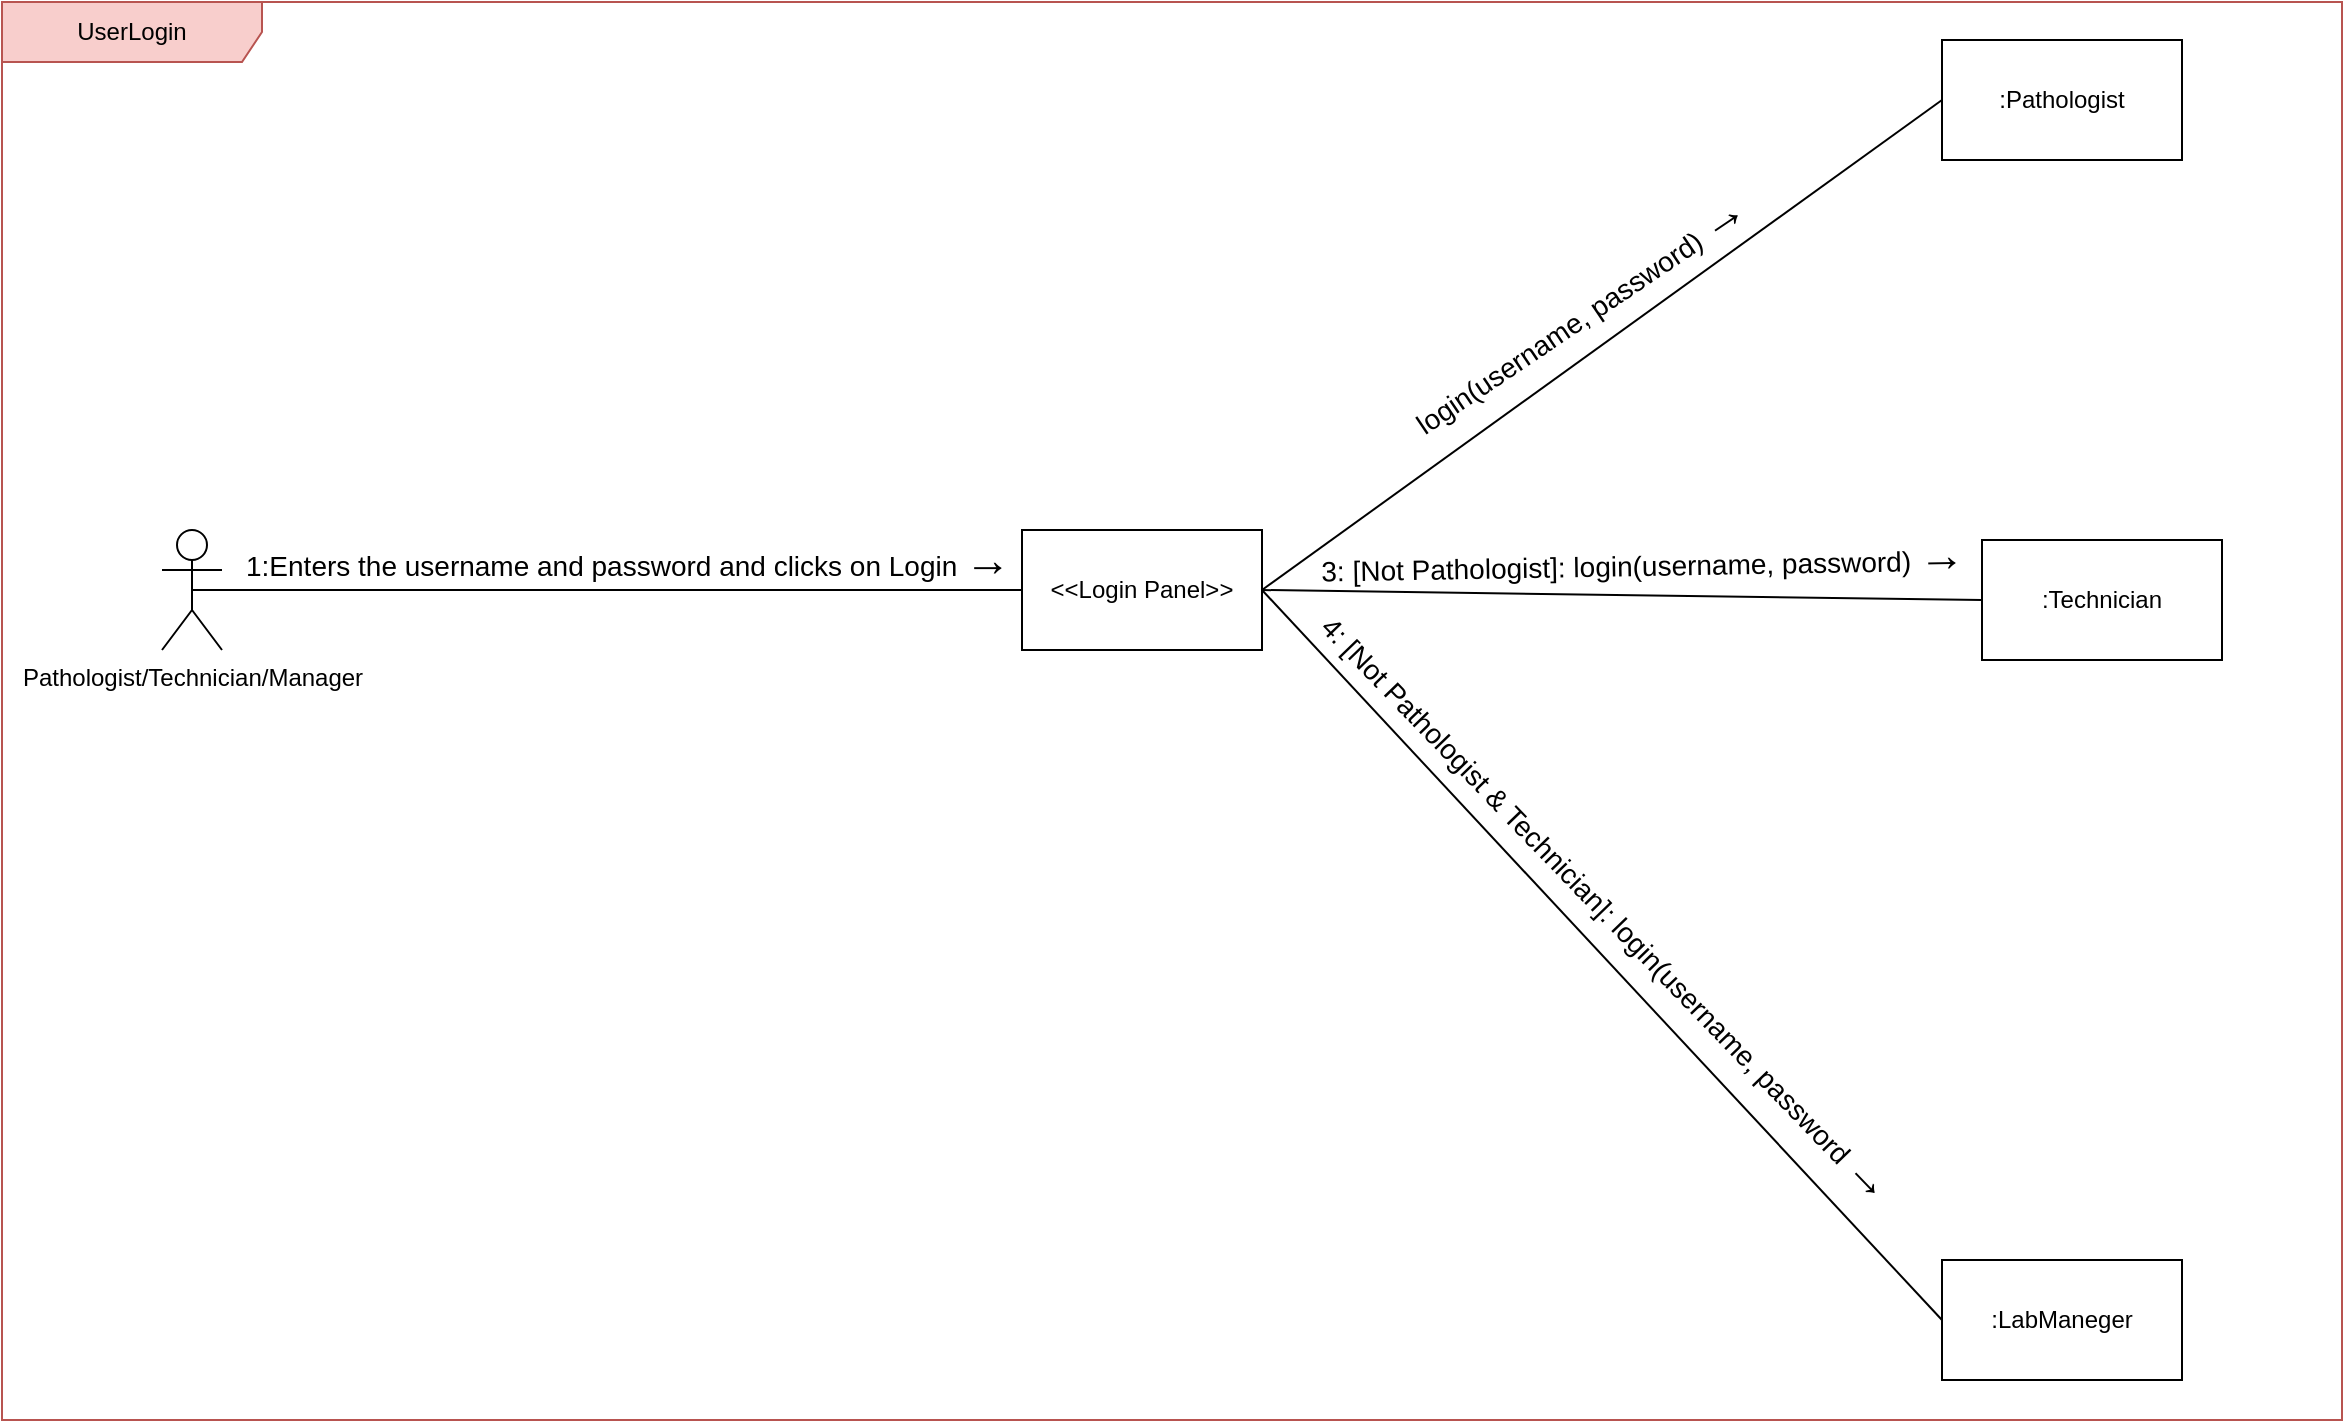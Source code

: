 <mxfile version="23.0.2" type="github" pages="32">
  <diagram name="Login" id="kou3-oPvgSE6Os0f7YPS">
    <mxGraphModel dx="1114" dy="566" grid="0" gridSize="10" guides="1" tooltips="1" connect="1" arrows="1" fold="1" page="1" pageScale="1" pageWidth="1200" pageHeight="800" math="0" shadow="0">
      <root>
        <mxCell id="0" />
        <mxCell id="1" parent="0" />
        <mxCell id="e1zlZ-6LaCrhx9BrJF4l-1" value="Pathologist/Technician/Manager" style="shape=umlActor;verticalLabelPosition=bottom;verticalAlign=top;html=1;outlineConnect=0;" parent="1" vertex="1">
          <mxGeometry x="93" y="316" width="30" height="60" as="geometry" />
        </mxCell>
        <mxCell id="e1zlZ-6LaCrhx9BrJF4l-2" value="&amp;lt;&amp;lt;Login Panel&amp;gt;&amp;gt;" style="rounded=0;whiteSpace=wrap;html=1;" parent="1" vertex="1">
          <mxGeometry x="523" y="316" width="120" height="60" as="geometry" />
        </mxCell>
        <mxCell id="e1zlZ-6LaCrhx9BrJF4l-3" value="&lt;font style=&quot;&quot;&gt;&lt;span style=&quot;color: rgb(0, 0, 0); font-family: Helvetica; font-style: normal; font-variant-ligatures: normal; font-variant-caps: normal; font-weight: 400; letter-spacing: normal; orphans: 2; text-align: center; text-indent: 0px; text-transform: none; widows: 2; word-spacing: 0px; -webkit-text-stroke-width: 0px; background-color: rgb(255, 255, 255); text-decoration-thickness: initial; text-decoration-style: initial; text-decoration-color: initial; float: none; display: inline !important;&quot;&gt;&lt;font style=&quot;font-size: 14px;&quot;&gt;1:Enters the username and password and clicks on Login&amp;nbsp;&lt;/font&gt;&lt;/span&gt;&lt;font style=&quot;font-size: 23px;&quot;&gt;→&lt;/font&gt;&lt;/font&gt;" style="text;whiteSpace=wrap;html=1;" parent="1" vertex="1">
          <mxGeometry x="133" y="311" width="390" height="40" as="geometry" />
        </mxCell>
        <mxCell id="e1zlZ-6LaCrhx9BrJF4l-4" value=":Pathologist" style="rounded=0;whiteSpace=wrap;html=1;" parent="1" vertex="1">
          <mxGeometry x="983" y="71" width="120" height="60" as="geometry" />
        </mxCell>
        <mxCell id="e1zlZ-6LaCrhx9BrJF4l-5" value=":Technician" style="rounded=0;whiteSpace=wrap;html=1;" parent="1" vertex="1">
          <mxGeometry x="1003" y="321" width="120" height="60" as="geometry" />
        </mxCell>
        <mxCell id="e1zlZ-6LaCrhx9BrJF4l-6" value=":LabManeger" style="rounded=0;whiteSpace=wrap;html=1;" parent="1" vertex="1">
          <mxGeometry x="983" y="681" width="120" height="60" as="geometry" />
        </mxCell>
        <mxCell id="e1zlZ-6LaCrhx9BrJF4l-7" value="&lt;font style=&quot;font-size: 14px;&quot;&gt;3: [Not Pathologist]: login(username, password)&amp;nbsp;&lt;/font&gt;&lt;font style=&quot;font-size: 23px;&quot;&gt;→&lt;/font&gt;" style="edgeLabel;html=1;align=center;verticalAlign=middle;resizable=0;points=[];rotation=359;" parent="1" vertex="1" connectable="0">
          <mxGeometry x="833" y="331" as="geometry" />
        </mxCell>
        <mxCell id="e1zlZ-6LaCrhx9BrJF4l-8" value="" style="endArrow=none;html=1;rounded=0;entryX=0;entryY=0.5;entryDx=0;entryDy=0;exitX=0.5;exitY=0.5;exitDx=0;exitDy=0;exitPerimeter=0;" parent="1" source="e1zlZ-6LaCrhx9BrJF4l-1" target="e1zlZ-6LaCrhx9BrJF4l-2" edge="1">
          <mxGeometry width="50" height="50" relative="1" as="geometry">
            <mxPoint x="113" y="351" as="sourcePoint" />
            <mxPoint x="163" y="301" as="targetPoint" />
          </mxGeometry>
        </mxCell>
        <mxCell id="e1zlZ-6LaCrhx9BrJF4l-9" value="&lt;span style=&quot;color: rgb(0, 0, 0); font-family: Helvetica; font-style: normal; font-variant-ligatures: normal; font-variant-caps: normal; font-weight: 400; letter-spacing: normal; orphans: 2; text-align: center; text-indent: 0px; text-transform: none; widows: 2; word-spacing: 0px; -webkit-text-stroke-width: 0px; background-color: rgb(255, 255, 255); text-decoration-thickness: initial; text-decoration-style: initial; text-decoration-color: initial; float: none; display: inline !important;&quot;&gt;&lt;font style=&quot;font-size: 14px;&quot;&gt;4: [Not Pathologist &amp;amp; Technician]: login(username, password&amp;nbsp;&lt;/font&gt;&lt;font style=&quot;font-size: 23px;&quot;&gt;→&lt;/font&gt;&lt;/span&gt;" style="text;whiteSpace=wrap;html=1;rotation=46;" parent="1" vertex="1">
          <mxGeometry x="603" y="511" width="480" height="39.93" as="geometry" />
        </mxCell>
        <mxCell id="e1zlZ-6LaCrhx9BrJF4l-10" value="" style="endArrow=none;html=1;rounded=0;entryX=0;entryY=0.5;entryDx=0;entryDy=0;exitX=1;exitY=0.5;exitDx=0;exitDy=0;" parent="1" source="e1zlZ-6LaCrhx9BrJF4l-2" target="e1zlZ-6LaCrhx9BrJF4l-4" edge="1">
          <mxGeometry width="50" height="50" relative="1" as="geometry">
            <mxPoint x="703" y="311" as="sourcePoint" />
            <mxPoint x="693" y="301" as="targetPoint" />
          </mxGeometry>
        </mxCell>
        <mxCell id="e1zlZ-6LaCrhx9BrJF4l-11" value="" style="endArrow=none;html=1;rounded=0;entryX=0;entryY=0.5;entryDx=0;entryDy=0;exitX=1;exitY=0.5;exitDx=0;exitDy=0;" parent="1" source="e1zlZ-6LaCrhx9BrJF4l-2" target="e1zlZ-6LaCrhx9BrJF4l-5" edge="1">
          <mxGeometry width="50" height="50" relative="1" as="geometry">
            <mxPoint x="643" y="351" as="sourcePoint" />
            <mxPoint x="693" y="301" as="targetPoint" />
          </mxGeometry>
        </mxCell>
        <mxCell id="e1zlZ-6LaCrhx9BrJF4l-12" value="" style="endArrow=none;html=1;rounded=0;entryX=0;entryY=0.5;entryDx=0;entryDy=0;exitX=1;exitY=0.5;exitDx=0;exitDy=0;" parent="1" source="e1zlZ-6LaCrhx9BrJF4l-2" target="e1zlZ-6LaCrhx9BrJF4l-6" edge="1">
          <mxGeometry width="50" height="50" relative="1" as="geometry">
            <mxPoint x="643" y="351" as="sourcePoint" />
            <mxPoint x="693" y="301" as="targetPoint" />
          </mxGeometry>
        </mxCell>
        <mxCell id="e1zlZ-6LaCrhx9BrJF4l-13" value="&lt;span style=&quot;color: rgb(0, 0, 0); font-family: Helvetica; font-style: normal; font-variant-ligatures: normal; font-variant-caps: normal; font-weight: 400; letter-spacing: normal; orphans: 2; text-align: center; text-indent: 0px; text-transform: none; widows: 2; word-spacing: 0px; -webkit-text-stroke-width: 0px; background-color: rgb(255, 255, 255); text-decoration-thickness: initial; text-decoration-style: initial; text-decoration-color: initial; float: none; display: inline !important;&quot;&gt;&lt;font style=&quot;font-size: 14px;&quot;&gt;login(username, password)&amp;nbsp;&lt;/font&gt;&lt;/span&gt;&lt;font style=&quot;font-size: 23px;&quot;&gt;→&lt;/font&gt;" style="text;whiteSpace=wrap;html=1;rotation=326;" parent="1" vertex="1">
          <mxGeometry x="703" y="181" width="220" height="50" as="geometry" />
        </mxCell>
        <mxCell id="e1zlZ-6LaCrhx9BrJF4l-14" value="UserLogin" style="shape=umlFrame;whiteSpace=wrap;html=1;width=130;height=30;fillColor=#f8cecc;strokeColor=#b85450;" parent="1" vertex="1">
          <mxGeometry x="13" y="52" width="1170" height="709" as="geometry" />
        </mxCell>
      </root>
    </mxGraphModel>
  </diagram>
  <diagram id="niovN29w2nJwpeavDoIb" name="Forget Password">
    <mxGraphModel dx="1114" dy="566" grid="0" gridSize="10" guides="1" tooltips="1" connect="1" arrows="1" fold="1" page="1" pageScale="1" pageWidth="1300" pageHeight="400" math="0" shadow="0">
      <root>
        <mxCell id="0" />
        <mxCell id="1" parent="0" />
        <mxCell id="ZBYlvJc0Gut7EUGdK6EH-1" value="Pathologist/Technician/Manager" style="shape=umlActor;verticalLabelPosition=bottom;verticalAlign=top;html=1;outlineConnect=0;" parent="1" vertex="1">
          <mxGeometry x="85" y="198" width="30" height="60" as="geometry" />
        </mxCell>
        <mxCell id="ZBYlvJc0Gut7EUGdK6EH-2" value="&amp;lt;&amp;lt;Login Panel&amp;gt;&amp;gt;" style="rounded=0;whiteSpace=wrap;html=1;" parent="1" vertex="1">
          <mxGeometry x="515" y="198" width="120" height="60" as="geometry" />
        </mxCell>
        <mxCell id="ZBYlvJc0Gut7EUGdK6EH-3" value="&lt;font style=&quot;font-size: 14px;&quot;&gt;1: Enters PhoneNumber and Clicks on forget password&amp;nbsp;&lt;/font&gt;&lt;font style=&quot;font-size: 23px;&quot;&gt;→&lt;/font&gt;" style="text;whiteSpace=wrap;html=1;" parent="1" vertex="1">
          <mxGeometry x="135" y="193" width="410" height="40" as="geometry" />
        </mxCell>
        <mxCell id="ZBYlvJc0Gut7EUGdK6EH-4" value=":User" style="rounded=0;whiteSpace=wrap;html=1;" parent="1" vertex="1">
          <mxGeometry x="1145" y="198" width="120" height="60" as="geometry" />
        </mxCell>
        <mxCell id="ZBYlvJc0Gut7EUGdK6EH-5" value="&lt;span style=&quot;color: rgb(0, 0, 0); font-family: Helvetica; font-style: normal; font-variant-ligatures: normal; font-variant-caps: normal; font-weight: 400; letter-spacing: normal; orphans: 2; text-align: center; text-indent: 0px; text-transform: none; widows: 2; word-spacing: 0px; -webkit-text-stroke-width: 0px; background-color: rgb(255, 255, 255); text-decoration-thickness: initial; text-decoration-style: initial; text-decoration-color: initial; float: none; display: inline !important;&quot;&gt;&lt;font style=&quot;font-size: 14px;&quot;&gt;2: sendOTPCode(Phonenumber)&amp;nbsp;&lt;/font&gt;&lt;/span&gt;&lt;font style=&quot;font-size: 23px;&quot;&gt;→&lt;/font&gt;" style="text;whiteSpace=wrap;html=1;" parent="1" vertex="1">
          <mxGeometry x="775" y="193" width="265" height="40" as="geometry" />
        </mxCell>
        <mxCell id="ZBYlvJc0Gut7EUGdK6EH-6" value="&lt;span style=&quot;color: rgb(0, 0, 0); font-family: Helvetica; font-style: normal; font-variant-ligatures: normal; font-variant-caps: normal; font-weight: 400; letter-spacing: normal; orphans: 2; text-align: center; text-indent: 0px; text-transform: none; widows: 2; word-spacing: 0px; -webkit-text-stroke-width: 0px; background-color: rgb(255, 255, 255); text-decoration-thickness: initial; text-decoration-style: initial; text-decoration-color: initial; float: none; display: inline !important;&quot;&gt;&lt;font style=&quot;font-size: 14px;&quot;&gt;3: Enters OTP Code&amp;nbsp;&lt;/font&gt;&lt;/span&gt;&lt;font style=&quot;font-size: 23px;&quot;&gt;→&lt;/font&gt;" style="text;whiteSpace=wrap;html=1;" parent="1" vertex="1">
          <mxGeometry x="205" y="218" width="205" height="40" as="geometry" />
        </mxCell>
        <mxCell id="ZBYlvJc0Gut7EUGdK6EH-7" value="&lt;span style=&quot;color: rgb(0, 0, 0); font-family: Helvetica; font-style: normal; font-variant-ligatures: normal; font-variant-caps: normal; font-weight: 400; letter-spacing: normal; orphans: 2; text-align: center; text-indent: 0px; text-transform: none; widows: 2; word-spacing: 0px; -webkit-text-stroke-width: 0px; background-color: rgb(255, 255, 255); text-decoration-thickness: initial; text-decoration-style: initial; text-decoration-color: initial; float: none; display: inline !important;&quot;&gt;&lt;font style=&quot;font-size: 14px;&quot;&gt;4: ChangePassword(PhoneNumber, NewPassword, OTPcode)&amp;nbsp;&lt;/font&gt;&lt;/span&gt;&lt;font style=&quot;font-size: 23px;&quot;&gt;→&lt;/font&gt;" style="text;whiteSpace=wrap;html=1;" parent="1" vertex="1">
          <mxGeometry x="675" y="223" width="440" height="40" as="geometry" />
        </mxCell>
        <mxCell id="ZBYlvJc0Gut7EUGdK6EH-8" value="" style="endArrow=none;html=1;rounded=0;entryX=0;entryY=0.5;entryDx=0;entryDy=0;exitX=0.5;exitY=0.5;exitDx=0;exitDy=0;exitPerimeter=0;" parent="1" source="ZBYlvJc0Gut7EUGdK6EH-1" target="ZBYlvJc0Gut7EUGdK6EH-2" edge="1">
          <mxGeometry width="50" height="50" relative="1" as="geometry">
            <mxPoint x="105" y="233" as="sourcePoint" />
            <mxPoint x="155" y="183" as="targetPoint" />
          </mxGeometry>
        </mxCell>
        <mxCell id="ZBYlvJc0Gut7EUGdK6EH-9" value="" style="endArrow=none;html=1;rounded=0;entryX=0;entryY=0.5;entryDx=0;entryDy=0;exitX=1;exitY=0.5;exitDx=0;exitDy=0;" parent="1" source="ZBYlvJc0Gut7EUGdK6EH-2" target="ZBYlvJc0Gut7EUGdK6EH-4" edge="1">
          <mxGeometry width="50" height="50" relative="1" as="geometry">
            <mxPoint x="635" y="233" as="sourcePoint" />
            <mxPoint x="685" y="183" as="targetPoint" />
          </mxGeometry>
        </mxCell>
        <mxCell id="ZBYlvJc0Gut7EUGdK6EH-10" value="UserForgetPassword" style="shape=umlFrame;whiteSpace=wrap;html=1;width=130;height=30;fillColor=#f8cecc;strokeColor=#b85450;" parent="1" vertex="1">
          <mxGeometry x="5" y="70" width="1290" height="290" as="geometry" />
        </mxCell>
      </root>
    </mxGraphModel>
  </diagram>
  <diagram id="0uJ165qdgELGj2pFxcEW" name="LabMemberEditProfile">
    <mxGraphModel dx="1114" dy="566" grid="0" gridSize="10" guides="1" tooltips="1" connect="1" arrows="1" fold="1" page="1" pageScale="1" pageWidth="1300" pageHeight="500" math="0" shadow="0">
      <root>
        <mxCell id="0" />
        <mxCell id="1" parent="0" />
        <mxCell id="Sojs-QDHK6aNhTU3alRO-1" value="Pathologist/Technician" style="shape=umlActor;verticalLabelPosition=bottom;verticalAlign=top;html=1;outlineConnect=0;" parent="1" vertex="1">
          <mxGeometry x="111" y="62" width="30" height="60" as="geometry" />
        </mxCell>
        <mxCell id="Sojs-QDHK6aNhTU3alRO-2" value="&amp;lt;&amp;lt; Edit Information&amp;gt;&amp;gt;" style="rounded=0;whiteSpace=wrap;html=1;" parent="1" vertex="1">
          <mxGeometry x="421" y="67" width="170" height="50" as="geometry" />
        </mxCell>
        <mxCell id="Sojs-QDHK6aNhTU3alRO-3" value="LabMember:LabMember" style="rounded=0;whiteSpace=wrap;html=1;" parent="1" vertex="1">
          <mxGeometry x="1001" y="67" width="170" height="50" as="geometry" />
        </mxCell>
        <mxCell id="Sojs-QDHK6aNhTU3alRO-4" value="" style="endArrow=none;html=1;rounded=0;entryX=0;entryY=0.5;entryDx=0;entryDy=0;exitX=0.5;exitY=0.5;exitDx=0;exitDy=0;exitPerimeter=0;" parent="1" source="Sojs-QDHK6aNhTU3alRO-1" target="Sojs-QDHK6aNhTU3alRO-2" edge="1">
          <mxGeometry width="50" height="50" relative="1" as="geometry">
            <mxPoint x="131" y="77" as="sourcePoint" />
            <mxPoint x="181" y="27" as="targetPoint" />
          </mxGeometry>
        </mxCell>
        <mxCell id="Sojs-QDHK6aNhTU3alRO-5" value="&lt;span style=&quot;color: rgb(0, 0, 0); font-family: Helvetica; font-style: normal; font-variant-ligatures: normal; font-variant-caps: normal; font-weight: 400; letter-spacing: normal; orphans: 2; text-align: center; text-indent: 0px; text-transform: none; widows: 2; word-spacing: 0px; -webkit-text-stroke-width: 0px; background-color: rgb(255, 255, 255); text-decoration-thickness: initial; text-decoration-style: initial; text-decoration-color: initial; float: none; display: inline !important;&quot;&gt;&lt;font style=&quot;font-size: 14px;&quot;&gt;1: Enters new information&amp;nbsp;&lt;/font&gt;&lt;/span&gt;&lt;font style=&quot;font-size: 23px;&quot;&gt;→&lt;/font&gt;" style="text;whiteSpace=wrap;html=1;" parent="1" vertex="1">
          <mxGeometry x="161" y="57" width="190" height="50" as="geometry" />
        </mxCell>
        <mxCell id="Sojs-QDHK6aNhTU3alRO-6" value="" style="endArrow=none;html=1;rounded=0;entryX=0;entryY=0.5;entryDx=0;entryDy=0;exitX=1;exitY=0.5;exitDx=0;exitDy=0;" parent="1" source="Sojs-QDHK6aNhTU3alRO-2" target="Sojs-QDHK6aNhTU3alRO-3" edge="1">
          <mxGeometry width="50" height="50" relative="1" as="geometry">
            <mxPoint x="541" y="97" as="sourcePoint" />
            <mxPoint x="591" y="47" as="targetPoint" />
          </mxGeometry>
        </mxCell>
        <mxCell id="Sojs-QDHK6aNhTU3alRO-7" value="&lt;span style=&quot;color: rgb(0, 0, 0); font-family: Helvetica; font-style: normal; font-variant-ligatures: normal; font-variant-caps: normal; font-weight: 400; letter-spacing: normal; orphans: 2; text-align: center; text-indent: 0px; text-transform: none; widows: 2; word-spacing: 0px; -webkit-text-stroke-width: 0px; background-color: rgb(255, 255, 255); text-decoration-thickness: initial; text-decoration-style: initial; text-decoration-color: initial; float: none; display: inline !important;&quot;&gt;&lt;font style=&quot;font-size: 14px;&quot;&gt;2: editProfile(Firstname, Lastname, PersonnelCode)&amp;nbsp;&lt;/font&gt;&lt;/span&gt;&lt;font style=&quot;font-size: 23px;&quot;&gt;→&lt;/font&gt;" style="text;whiteSpace=wrap;html=1;" parent="1" vertex="1">
          <mxGeometry x="601" y="57" width="400" height="50" as="geometry" />
        </mxCell>
        <mxCell id="Sojs-QDHK6aNhTU3alRO-8" value="Pathologist/Technician" style="shape=umlActor;verticalLabelPosition=bottom;verticalAlign=top;html=1;outlineConnect=0;" parent="1" vertex="1">
          <mxGeometry x="111" y="213" width="30" height="60" as="geometry" />
        </mxCell>
        <mxCell id="Sojs-QDHK6aNhTU3alRO-9" value="&amp;lt;&amp;lt; Edit Information&amp;gt;&amp;gt;" style="rounded=0;whiteSpace=wrap;html=1;" parent="1" vertex="1">
          <mxGeometry x="431" y="218" width="170" height="50" as="geometry" />
        </mxCell>
        <mxCell id="Sojs-QDHK6aNhTU3alRO-10" value="LabMember:LabMember" style="rounded=0;whiteSpace=wrap;html=1;" parent="1" vertex="1">
          <mxGeometry x="1021" y="218" width="170" height="50" as="geometry" />
        </mxCell>
        <mxCell id="Sojs-QDHK6aNhTU3alRO-11" value="" style="endArrow=none;html=1;rounded=0;entryX=0;entryY=0.5;entryDx=0;entryDy=0;exitX=0.5;exitY=0.5;exitDx=0;exitDy=0;exitPerimeter=0;" parent="1" source="Sojs-QDHK6aNhTU3alRO-8" target="Sojs-QDHK6aNhTU3alRO-9" edge="1">
          <mxGeometry width="50" height="50" relative="1" as="geometry">
            <mxPoint x="141" y="233" as="sourcePoint" />
            <mxPoint x="191" y="183" as="targetPoint" />
          </mxGeometry>
        </mxCell>
        <mxCell id="Sojs-QDHK6aNhTU3alRO-12" value="&lt;span style=&quot;color: rgb(0, 0, 0); font-family: Helvetica; font-style: normal; font-variant-ligatures: normal; font-variant-caps: normal; font-weight: 400; letter-spacing: normal; orphans: 2; text-align: center; text-indent: 0px; text-transform: none; widows: 2; word-spacing: 0px; -webkit-text-stroke-width: 0px; background-color: rgb(255, 255, 255); text-decoration-thickness: initial; text-decoration-style: initial; text-decoration-color: initial; float: none; display: inline !important;&quot;&gt;&lt;font style=&quot;font-size: 14px;&quot;&gt;1: Clicks on the Edit Phone Number&amp;nbsp;&lt;/font&gt;&lt;/span&gt;&lt;font style=&quot;font-size: 23px;&quot;&gt;→&lt;/font&gt;" style="text;whiteSpace=wrap;html=1;" parent="1" vertex="1">
          <mxGeometry x="161" y="208" width="270" height="70" as="geometry" />
        </mxCell>
        <mxCell id="Sojs-QDHK6aNhTU3alRO-13" value="" style="endArrow=none;html=1;rounded=0;entryX=0;entryY=0.5;entryDx=0;entryDy=0;exitX=1;exitY=0.5;exitDx=0;exitDy=0;" parent="1" source="Sojs-QDHK6aNhTU3alRO-9" target="Sojs-QDHK6aNhTU3alRO-10" edge="1">
          <mxGeometry width="50" height="50" relative="1" as="geometry">
            <mxPoint x="551" y="253" as="sourcePoint" />
            <mxPoint x="601" y="203" as="targetPoint" />
          </mxGeometry>
        </mxCell>
        <mxCell id="Sojs-QDHK6aNhTU3alRO-14" value="&lt;span style=&quot;color: rgb(0, 0, 0); font-family: Helvetica; font-style: normal; font-variant-ligatures: normal; font-variant-caps: normal; font-weight: 400; letter-spacing: normal; orphans: 2; text-align: center; text-indent: 0px; text-transform: none; widows: 2; word-spacing: 0px; -webkit-text-stroke-width: 0px; background-color: rgb(255, 255, 255); text-decoration-thickness: initial; text-decoration-style: initial; text-decoration-color: initial; float: none; display: inline !important;&quot;&gt;&lt;font style=&quot;font-size: 14px;&quot;&gt;2: sendOTPCode()&amp;nbsp;&lt;/font&gt;&lt;/span&gt;&lt;font style=&quot;font-size: 23px;&quot;&gt;→&lt;/font&gt;" style="text;whiteSpace=wrap;html=1;" parent="1" vertex="1">
          <mxGeometry x="641" y="203" width="400" height="50" as="geometry" />
        </mxCell>
        <mxCell id="Sojs-QDHK6aNhTU3alRO-15" value="&lt;span style=&quot;color: rgb(0, 0, 0); font-family: Helvetica; font-style: normal; font-variant-ligatures: normal; font-variant-caps: normal; font-weight: 400; letter-spacing: normal; orphans: 2; text-align: center; text-indent: 0px; text-transform: none; widows: 2; word-spacing: 0px; -webkit-text-stroke-width: 0px; background-color: rgb(255, 255, 255); text-decoration-thickness: initial; text-decoration-style: initial; text-decoration-color: initial; float: none; display: inline !important;&quot;&gt;&lt;font style=&quot;font-size: 14px;&quot;&gt;3: Enters OTP Code&amp;nbsp;&lt;/font&gt;&lt;/span&gt;&lt;font style=&quot;font-size: 23px;&quot;&gt;→&lt;/font&gt;" style="text;whiteSpace=wrap;html=1;" parent="1" vertex="1">
          <mxGeometry x="161" y="233" width="270" height="70" as="geometry" />
        </mxCell>
        <mxCell id="Sojs-QDHK6aNhTU3alRO-16" value="&lt;span style=&quot;color: rgb(0, 0, 0); font-family: Helvetica; font-style: normal; font-variant-ligatures: normal; font-variant-caps: normal; font-weight: 400; letter-spacing: normal; orphans: 2; text-align: center; text-indent: 0px; text-transform: none; widows: 2; word-spacing: 0px; -webkit-text-stroke-width: 0px; background-color: rgb(255, 255, 255); text-decoration-thickness: initial; text-decoration-style: initial; text-decoration-color: initial; float: none; display: inline !important;&quot;&gt;&lt;font style=&quot;font-size: 14px;&quot;&gt;4: editPhoneNumber(newPhoneNumber, otpCode)&amp;nbsp;&lt;/font&gt;&lt;/span&gt;&lt;font style=&quot;font-size: 23px;&quot;&gt;→&lt;/font&gt;" style="text;whiteSpace=wrap;html=1;" parent="1" vertex="1">
          <mxGeometry x="641" y="233" width="350" height="75" as="geometry" />
        </mxCell>
        <mxCell id="Sojs-QDHK6aNhTU3alRO-17" value="Pathologist/Technician" style="shape=umlActor;verticalLabelPosition=bottom;verticalAlign=top;html=1;outlineConnect=0;" parent="1" vertex="1">
          <mxGeometry x="111" y="363" width="30" height="60" as="geometry" />
        </mxCell>
        <mxCell id="Sojs-QDHK6aNhTU3alRO-18" value="&amp;lt;&amp;lt; Edit Information&amp;gt;&amp;gt;" style="rounded=0;whiteSpace=wrap;html=1;" parent="1" vertex="1">
          <mxGeometry x="431" y="368" width="170" height="50" as="geometry" />
        </mxCell>
        <mxCell id="Sojs-QDHK6aNhTU3alRO-19" value="LabMember:LabMember" style="rounded=0;whiteSpace=wrap;html=1;" parent="1" vertex="1">
          <mxGeometry x="1021" y="368" width="170" height="50" as="geometry" />
        </mxCell>
        <mxCell id="Sojs-QDHK6aNhTU3alRO-20" value="" style="endArrow=none;html=1;rounded=0;entryX=0;entryY=0.5;entryDx=0;entryDy=0;exitX=0.5;exitY=0.5;exitDx=0;exitDy=0;exitPerimeter=0;" parent="1" source="Sojs-QDHK6aNhTU3alRO-17" target="Sojs-QDHK6aNhTU3alRO-18" edge="1">
          <mxGeometry width="50" height="50" relative="1" as="geometry">
            <mxPoint x="141" y="383" as="sourcePoint" />
            <mxPoint x="191" y="333" as="targetPoint" />
          </mxGeometry>
        </mxCell>
        <mxCell id="Sojs-QDHK6aNhTU3alRO-21" value="&lt;span style=&quot;color: rgb(0, 0, 0); font-family: Helvetica; font-style: normal; font-variant-ligatures: normal; font-variant-caps: normal; font-weight: 400; letter-spacing: normal; orphans: 2; text-align: center; text-indent: 0px; text-transform: none; widows: 2; word-spacing: 0px; -webkit-text-stroke-width: 0px; background-color: rgb(255, 255, 255); text-decoration-thickness: initial; text-decoration-style: initial; text-decoration-color: initial; float: none; display: inline !important;&quot;&gt;&lt;font style=&quot;font-size: 14px;&quot;&gt;1: Clicks on the Edit Password&amp;nbsp;&lt;/font&gt;&lt;/span&gt;&lt;font style=&quot;font-size: 23px;&quot;&gt;→&lt;/font&gt;" style="text;whiteSpace=wrap;html=1;" parent="1" vertex="1">
          <mxGeometry x="161" y="358" width="270" height="70" as="geometry" />
        </mxCell>
        <mxCell id="Sojs-QDHK6aNhTU3alRO-22" value="" style="endArrow=none;html=1;rounded=0;entryX=0;entryY=0.5;entryDx=0;entryDy=0;exitX=1;exitY=0.5;exitDx=0;exitDy=0;" parent="1" source="Sojs-QDHK6aNhTU3alRO-18" target="Sojs-QDHK6aNhTU3alRO-19" edge="1">
          <mxGeometry width="50" height="50" relative="1" as="geometry">
            <mxPoint x="551" y="403" as="sourcePoint" />
            <mxPoint x="601" y="353" as="targetPoint" />
          </mxGeometry>
        </mxCell>
        <mxCell id="Sojs-QDHK6aNhTU3alRO-23" value="&lt;span style=&quot;color: rgb(0, 0, 0); font-family: Helvetica; font-style: normal; font-variant-ligatures: normal; font-variant-caps: normal; font-weight: 400; letter-spacing: normal; orphans: 2; text-align: center; text-indent: 0px; text-transform: none; widows: 2; word-spacing: 0px; -webkit-text-stroke-width: 0px; background-color: rgb(255, 255, 255); text-decoration-thickness: initial; text-decoration-style: initial; text-decoration-color: initial; float: none; display: inline !important;&quot;&gt;&lt;font style=&quot;font-size: 14px;&quot;&gt;2: sendOTPCode()&amp;nbsp;&lt;/font&gt;&lt;/span&gt;&lt;font style=&quot;font-size: 23px;&quot;&gt;→&lt;/font&gt;" style="text;whiteSpace=wrap;html=1;" parent="1" vertex="1">
          <mxGeometry x="641" y="353" width="400" height="50" as="geometry" />
        </mxCell>
        <mxCell id="Sojs-QDHK6aNhTU3alRO-24" value="&lt;span style=&quot;color: rgb(0, 0, 0); font-family: Helvetica; font-style: normal; font-variant-ligatures: normal; font-variant-caps: normal; font-weight: 400; letter-spacing: normal; orphans: 2; text-align: center; text-indent: 0px; text-transform: none; widows: 2; word-spacing: 0px; -webkit-text-stroke-width: 0px; background-color: rgb(255, 255, 255); text-decoration-thickness: initial; text-decoration-style: initial; text-decoration-color: initial; float: none; display: inline !important;&quot;&gt;&lt;font style=&quot;font-size: 14px;&quot;&gt;3: Enters OTP Code&amp;nbsp;&lt;/font&gt;&lt;/span&gt;&lt;font style=&quot;font-size: 23px;&quot;&gt;→&lt;/font&gt;" style="text;whiteSpace=wrap;html=1;" parent="1" vertex="1">
          <mxGeometry x="161" y="383" width="270" height="70" as="geometry" />
        </mxCell>
        <mxCell id="Sojs-QDHK6aNhTU3alRO-25" value="&lt;span style=&quot;color: rgb(0, 0, 0); font-family: Helvetica; font-style: normal; font-variant-ligatures: normal; font-variant-caps: normal; font-weight: 400; letter-spacing: normal; orphans: 2; text-align: center; text-indent: 0px; text-transform: none; widows: 2; word-spacing: 0px; -webkit-text-stroke-width: 0px; background-color: rgb(255, 255, 255); text-decoration-thickness: initial; text-decoration-style: initial; text-decoration-color: initial; float: none; display: inline !important;&quot;&gt;&lt;font style=&quot;font-size: 14px;&quot;&gt;4: changePassword(NewPassword, otpCode)&amp;nbsp;&lt;/font&gt;&lt;/span&gt;&lt;font style=&quot;font-size: 23px;&quot;&gt;→&lt;/font&gt;" style="text;whiteSpace=wrap;html=1;" parent="1" vertex="1">
          <mxGeometry x="641" y="383" width="350" height="75" as="geometry" />
        </mxCell>
        <mxCell id="Sojs-QDHK6aNhTU3alRO-26" value="UserEditProfile" style="shape=umlFrame;whiteSpace=wrap;html=1;width=130;height=30;fillColor=#f8cecc;strokeColor=#b85450;" parent="1" vertex="1">
          <mxGeometry x="58" y="13" width="1173" height="470" as="geometry" />
        </mxCell>
      </root>
    </mxGraphModel>
  </diagram>
  <diagram id="SXVT05mxBExBCugtcfs6" name="Retake Test">
    <mxGraphModel dx="1114" dy="566" grid="0" gridSize="10" guides="1" tooltips="1" connect="1" arrows="1" fold="1" page="1" pageScale="1" pageWidth="1200" pageHeight="400" math="0" shadow="0">
      <root>
        <mxCell id="0" />
        <mxCell id="1" parent="0" />
        <mxCell id="R7q4p4nHGaO_ogN8-635-4" value="&lt;span style=&quot;border-color: var(--border-color); color: rgb(0, 0, 0); font-family: Helvetica; font-size: 12px; font-style: normal; font-variant-ligatures: normal; font-variant-caps: normal; font-weight: 400; letter-spacing: normal; orphans: 2; text-indent: 0px; text-transform: none; widows: 2; word-spacing: 0px; -webkit-text-stroke-width: 0px; text-decoration-thickness: initial; text-decoration-style: initial; text-decoration-color: initial; text-align: center; background-color: rgb(255, 255, 255); float: none; display: inline !important;&quot;&gt;&lt;font style=&quot;border-color: var(--border-color); font-size: 14px;&quot;&gt;&amp;nbsp;&lt;/font&gt;&lt;/span&gt;&lt;font style=&quot;border-color: var(--border-color); color: rgb(0, 0, 0); font-family: Helvetica; font-style: normal; font-variant-ligatures: normal; font-variant-caps: normal; font-weight: 400; letter-spacing: normal; orphans: 2; text-align: left; text-indent: 0px; text-transform: none; widows: 2; word-spacing: 0px; -webkit-text-stroke-width: 0px; text-decoration-thickness: initial; text-decoration-style: initial; text-decoration-color: initial; background-color: rgb(251, 251, 251); font-size: 23px;&quot;&gt;→&lt;/font&gt;" style="text;whiteSpace=wrap;html=1;rotation=90;" parent="1" vertex="1">
          <mxGeometry x="480" y="340" width="60" height="50" as="geometry" />
        </mxCell>
        <mxCell id="mnNcSf9xXZWCgydEVkCi-1" value="Pathologist" style="shape=umlActor;verticalLabelPosition=bottom;verticalAlign=top;html=1;outlineConnect=0;" parent="1" vertex="1">
          <mxGeometry x="99" y="145" width="40" height="80" as="geometry" />
        </mxCell>
        <mxCell id="mnNcSf9xXZWCgydEVkCi-2" value="&amp;lt;&amp;lt;Test Results Page&amp;gt;&amp;gt;" style="rounded=0;whiteSpace=wrap;html=1;" parent="1" vertex="1">
          <mxGeometry x="509" y="75" width="150" height="60" as="geometry" />
        </mxCell>
        <mxCell id="mnNcSf9xXZWCgydEVkCi-3" value="Pathologist:Pathologist" style="rounded=0;whiteSpace=wrap;html=1;" parent="1" vertex="1">
          <mxGeometry x="939" y="75" width="160" height="60" as="geometry" />
        </mxCell>
        <mxCell id="mnNcSf9xXZWCgydEVkCi-4" value="Test:Tets" style="rounded=0;whiteSpace=wrap;html=1;" parent="1" vertex="1">
          <mxGeometry x="939" y="245" width="160" height="60" as="geometry" />
        </mxCell>
        <mxCell id="mnNcSf9xXZWCgydEVkCi-5" value="&amp;lt;&amp;lt;Test Details Page&amp;gt;&amp;gt;" style="rounded=0;whiteSpace=wrap;html=1;" parent="1" vertex="1">
          <mxGeometry x="509" y="245" width="150" height="60" as="geometry" />
        </mxCell>
        <mxCell id="mnNcSf9xXZWCgydEVkCi-6" value="&lt;font style=&quot;border-color: var(--border-color); font-size: 14px;&quot;&gt;1:Clicks on the Test Results button&amp;nbsp;&lt;/font&gt;&lt;font style=&quot;border-color: var(--border-color); font-size: 23px;&quot;&gt;→&lt;/font&gt;" style="text;whiteSpace=wrap;html=1;rotation=349;" parent="1" vertex="1">
          <mxGeometry x="169" y="115" width="260" height="40" as="geometry" />
        </mxCell>
        <mxCell id="mnNcSf9xXZWCgydEVkCi-7" value="&lt;font style=&quot;font-size: 14px;&quot;&gt;2: getMyTests()&amp;nbsp;&lt;/font&gt;&lt;font style=&quot;font-size: 23px;&quot;&gt;→&lt;/font&gt;" style="text;html=1;align=center;verticalAlign=middle;resizable=0;points=[];autosize=1;strokeColor=none;fillColor=none;" parent="1" vertex="1">
          <mxGeometry x="684" y="70" width="150" height="40" as="geometry" />
        </mxCell>
        <mxCell id="mnNcSf9xXZWCgydEVkCi-8" value="" style="endArrow=none;html=1;rounded=0;entryX=0;entryY=0.5;entryDx=0;entryDy=0;exitX=0.5;exitY=0.5;exitDx=0;exitDy=0;exitPerimeter=0;" parent="1" source="mnNcSf9xXZWCgydEVkCi-1" target="mnNcSf9xXZWCgydEVkCi-2" edge="1">
          <mxGeometry width="50" height="50" relative="1" as="geometry">
            <mxPoint x="119" y="185" as="sourcePoint" />
            <mxPoint x="169" y="135" as="targetPoint" />
          </mxGeometry>
        </mxCell>
        <mxCell id="mnNcSf9xXZWCgydEVkCi-9" value="" style="endArrow=none;html=1;rounded=0;entryX=0;entryY=0.5;entryDx=0;entryDy=0;exitX=0.5;exitY=0.5;exitDx=0;exitDy=0;exitPerimeter=0;" parent="1" source="mnNcSf9xXZWCgydEVkCi-1" target="mnNcSf9xXZWCgydEVkCi-5" edge="1">
          <mxGeometry width="50" height="50" relative="1" as="geometry">
            <mxPoint x="119" y="185" as="sourcePoint" />
            <mxPoint x="169" y="135" as="targetPoint" />
          </mxGeometry>
        </mxCell>
        <mxCell id="mnNcSf9xXZWCgydEVkCi-10" value="" style="endArrow=none;html=1;rounded=0;entryX=0;entryY=0.5;entryDx=0;entryDy=0;exitX=1;exitY=0.5;exitDx=0;exitDy=0;" parent="1" source="mnNcSf9xXZWCgydEVkCi-2" target="mnNcSf9xXZWCgydEVkCi-3" edge="1">
          <mxGeometry width="50" height="50" relative="1" as="geometry">
            <mxPoint x="659" y="95" as="sourcePoint" />
            <mxPoint x="709" y="45" as="targetPoint" />
          </mxGeometry>
        </mxCell>
        <mxCell id="mnNcSf9xXZWCgydEVkCi-11" value="" style="endArrow=none;html=1;rounded=0;exitX=1;exitY=0.5;exitDx=0;exitDy=0;entryX=0;entryY=0.5;entryDx=0;entryDy=0;" parent="1" source="mnNcSf9xXZWCgydEVkCi-5" target="mnNcSf9xXZWCgydEVkCi-4" edge="1">
          <mxGeometry width="50" height="50" relative="1" as="geometry">
            <mxPoint x="649" y="255" as="sourcePoint" />
            <mxPoint x="699" y="205" as="targetPoint" />
          </mxGeometry>
        </mxCell>
        <mxCell id="mnNcSf9xXZWCgydEVkCi-12" value="&lt;font style=&quot;border-color: var(--border-color); font-size: 14px;&quot;&gt;3:Select a test&amp;nbsp;&lt;/font&gt;&lt;font style=&quot;border-color: var(--border-color); font-size: 23px;&quot;&gt;→&lt;/font&gt;" style="text;whiteSpace=wrap;html=1;rotation=-10;" parent="1" vertex="1">
          <mxGeometry x="219" y="135" width="270" height="50" as="geometry" />
        </mxCell>
        <mxCell id="mnNcSf9xXZWCgydEVkCi-13" value="&lt;span style=&quot;border-color: var(--border-color); color: rgb(0, 0, 0); font-family: Helvetica; font-size: 12px; font-style: normal; font-variant-ligatures: normal; font-variant-caps: normal; font-weight: 400; letter-spacing: normal; orphans: 2; text-indent: 0px; text-transform: none; widows: 2; word-spacing: 0px; -webkit-text-stroke-width: 0px; text-decoration-thickness: initial; text-decoration-style: initial; text-decoration-color: initial; text-align: center; background-color: rgb(255, 255, 255); float: none; display: inline !important;&quot;&gt;&lt;font style=&quot;border-color: var(--border-color); font-size: 14px;&quot;&gt;5:getDetails()&amp;nbsp;&lt;/font&gt;&lt;/span&gt;&lt;font style=&quot;border-color: var(--border-color); color: rgb(0, 0, 0); font-family: Helvetica; font-style: normal; font-variant-ligatures: normal; font-variant-caps: normal; font-weight: 400; letter-spacing: normal; orphans: 2; text-align: left; text-indent: 0px; text-transform: none; widows: 2; word-spacing: 0px; -webkit-text-stroke-width: 0px; text-decoration-thickness: initial; text-decoration-style: initial; text-decoration-color: initial; background-color: rgb(251, 251, 251); font-size: 23px;&quot;&gt;→&lt;/font&gt;" style="text;whiteSpace=wrap;html=1;" parent="1" vertex="1">
          <mxGeometry x="709" y="235" width="150" height="50" as="geometry" />
        </mxCell>
        <mxCell id="mnNcSf9xXZWCgydEVkCi-14" value="&lt;font style=&quot;border-color: var(--border-color); font-size: 14px;&quot;&gt;6:Clicks on Retake Test button&amp;nbsp;&lt;/font&gt;&lt;font style=&quot;border-color: var(--border-color); font-size: 23px;&quot;&gt;→&lt;/font&gt;" style="text;whiteSpace=wrap;html=1;rotation=15;" parent="1" vertex="1">
          <mxGeometry x="219" y="245" width="270" height="50" as="geometry" />
        </mxCell>
        <mxCell id="mnNcSf9xXZWCgydEVkCi-15" value="&lt;font style=&quot;border-color: var(--border-color); font-size: 14px;&quot;&gt;7:retakeTest(test)&amp;nbsp;&lt;/font&gt;&lt;font style=&quot;border-color: var(--border-color); font-size: 23px;&quot;&gt;→&lt;/font&gt;" style="text;whiteSpace=wrap;html=1;rotation=-15;" parent="1" vertex="1">
          <mxGeometry x="619" y="160" width="270" height="50" as="geometry" />
        </mxCell>
        <mxCell id="mnNcSf9xXZWCgydEVkCi-16" value="" style="endArrow=none;html=1;rounded=0;entryX=0.5;entryY=1;entryDx=0;entryDy=0;exitX=0.5;exitY=0;exitDx=0;exitDy=0;" parent="1" source="mnNcSf9xXZWCgydEVkCi-5" target="mnNcSf9xXZWCgydEVkCi-3" edge="1">
          <mxGeometry width="50" height="50" relative="1" as="geometry">
            <mxPoint x="589" y="225" as="sourcePoint" />
            <mxPoint x="619" y="195" as="targetPoint" />
          </mxGeometry>
        </mxCell>
        <mxCell id="mnNcSf9xXZWCgydEVkCi-17" value="" style="endArrow=none;html=1;rounded=0;entryX=0.5;entryY=1;entryDx=0;entryDy=0;exitX=0.5;exitY=0;exitDx=0;exitDy=0;" parent="1" source="mnNcSf9xXZWCgydEVkCi-5" target="mnNcSf9xXZWCgydEVkCi-2" edge="1">
          <mxGeometry width="50" height="50" relative="1" as="geometry">
            <mxPoint x="535" y="400" as="sourcePoint" />
            <mxPoint x="540" y="340" as="targetPoint" />
          </mxGeometry>
        </mxCell>
        <mxCell id="mnNcSf9xXZWCgydEVkCi-18" value="&lt;span style=&quot;color: rgb(0, 0, 0); font-family: Helvetica; font-style: normal; font-variant-ligatures: normal; font-variant-caps: normal; font-weight: 400; letter-spacing: normal; orphans: 2; text-align: center; text-indent: 0px; text-transform: none; widows: 2; word-spacing: 0px; -webkit-text-stroke-width: 0px; background-color: rgb(255, 255, 255); text-decoration-thickness: initial; text-decoration-style: initial; text-decoration-color: initial; float: none; display: inline !important;&quot;&gt;&lt;font style=&quot;font-size: 14px;&quot;&gt;4: Selected Test&lt;/font&gt;&lt;/span&gt;" style="text;whiteSpace=wrap;html=1;" parent="1" vertex="1">
          <mxGeometry x="450" y="180" width="110" height="40" as="geometry" />
        </mxCell>
        <mxCell id="mnNcSf9xXZWCgydEVkCi-19" value="&lt;span style=&quot;border-color: var(--border-color); color: rgb(0, 0, 0); font-family: Helvetica; font-size: 12px; font-style: normal; font-variant-ligatures: normal; font-variant-caps: normal; font-weight: 400; letter-spacing: normal; orphans: 2; text-indent: 0px; text-transform: none; widows: 2; word-spacing: 0px; -webkit-text-stroke-width: 0px; text-decoration-thickness: initial; text-decoration-style: initial; text-decoration-color: initial; text-align: center; background-color: rgb(255, 255, 255); float: none; display: inline !important;&quot;&gt;&lt;font style=&quot;border-color: var(--border-color); font-size: 14px;&quot;&gt;&amp;nbsp;&lt;/font&gt;&lt;/span&gt;&lt;font style=&quot;border-color: var(--border-color); color: rgb(0, 0, 0); font-family: Helvetica; font-style: normal; font-variant-ligatures: normal; font-variant-caps: normal; font-weight: 400; letter-spacing: normal; orphans: 2; text-align: left; text-indent: 0px; text-transform: none; widows: 2; word-spacing: 0px; -webkit-text-stroke-width: 0px; text-decoration-thickness: initial; text-decoration-style: initial; text-decoration-color: initial; background-color: rgb(251, 251, 251); font-size: 23px;&quot;&gt;→&lt;/font&gt;" style="text;whiteSpace=wrap;html=1;rotation=90;" parent="1" vertex="1">
          <mxGeometry x="530" y="180" width="60" height="50" as="geometry" />
        </mxCell>
        <mxCell id="mnNcSf9xXZWCgydEVkCi-20" value="RetakeTest" style="shape=umlFrame;whiteSpace=wrap;html=1;width=130;height=30;fillColor=#f8cecc;strokeColor=#b85450;" parent="1" vertex="1">
          <mxGeometry x="40" y="70" width="1130" height="280" as="geometry" />
        </mxCell>
      </root>
    </mxGraphModel>
  </diagram>
  <diagram id="y0JLuolj8CVAURg9Dw3C" name="Submit Diagnosis">
    <mxGraphModel dx="1114" dy="166" grid="0" gridSize="10" guides="1" tooltips="1" connect="1" arrows="1" fold="1" page="1" pageScale="1" pageWidth="1200" pageHeight="400" math="0" shadow="0">
      <root>
        <mxCell id="0" />
        <mxCell id="1" parent="0" />
        <mxCell id="ZxfikdB03-OZci_LO6pg-1" value="Pathologist" style="shape=umlActor;verticalLabelPosition=bottom;verticalAlign=top;html=1;outlineConnect=0;" parent="1" vertex="1">
          <mxGeometry x="80" y="563" width="40" height="80" as="geometry" />
        </mxCell>
        <mxCell id="ZxfikdB03-OZci_LO6pg-2" value="&amp;lt;&amp;lt;Test Results Page&amp;gt;&amp;gt;" style="rounded=0;whiteSpace=wrap;html=1;" parent="1" vertex="1">
          <mxGeometry x="490" y="493" width="150" height="60" as="geometry" />
        </mxCell>
        <mxCell id="ZxfikdB03-OZci_LO6pg-3" value="Pathologist:Pathologist" style="rounded=0;whiteSpace=wrap;html=1;" parent="1" vertex="1">
          <mxGeometry x="920" y="493" width="160" height="60" as="geometry" />
        </mxCell>
        <mxCell id="ZxfikdB03-OZci_LO6pg-4" value="Test:Tets" style="rounded=0;whiteSpace=wrap;html=1;" parent="1" vertex="1">
          <mxGeometry x="920" y="663" width="160" height="60" as="geometry" />
        </mxCell>
        <mxCell id="ZxfikdB03-OZci_LO6pg-5" value="&amp;lt;&amp;lt;Test Details Page&amp;gt;&amp;gt;" style="rounded=0;whiteSpace=wrap;html=1;" parent="1" vertex="1">
          <mxGeometry x="490" y="663" width="150" height="60" as="geometry" />
        </mxCell>
        <mxCell id="ZxfikdB03-OZci_LO6pg-6" value="&lt;font style=&quot;border-color: var(--border-color); font-size: 14px;&quot;&gt;1:Clicks on the Test Results button&amp;nbsp;&lt;/font&gt;&lt;font style=&quot;border-color: var(--border-color); font-size: 23px;&quot;&gt;→&lt;/font&gt;" style="text;whiteSpace=wrap;html=1;rotation=349;" parent="1" vertex="1">
          <mxGeometry x="150" y="533" width="260" height="40" as="geometry" />
        </mxCell>
        <mxCell id="ZxfikdB03-OZci_LO6pg-7" value="&lt;font style=&quot;font-size: 14px;&quot;&gt;2: getMyTests()&amp;nbsp;&lt;/font&gt;&lt;font style=&quot;font-size: 23px;&quot;&gt;→&lt;/font&gt;" style="text;html=1;align=center;verticalAlign=middle;resizable=0;points=[];autosize=1;strokeColor=none;fillColor=none;" parent="1" vertex="1">
          <mxGeometry x="665" y="488" width="150" height="40" as="geometry" />
        </mxCell>
        <mxCell id="ZxfikdB03-OZci_LO6pg-8" value="" style="endArrow=none;html=1;rounded=0;entryX=0;entryY=0.5;entryDx=0;entryDy=0;exitX=0.5;exitY=0.5;exitDx=0;exitDy=0;exitPerimeter=0;" parent="1" source="ZxfikdB03-OZci_LO6pg-1" target="ZxfikdB03-OZci_LO6pg-2" edge="1">
          <mxGeometry width="50" height="50" relative="1" as="geometry">
            <mxPoint x="100" y="603" as="sourcePoint" />
            <mxPoint x="150" y="553" as="targetPoint" />
          </mxGeometry>
        </mxCell>
        <mxCell id="ZxfikdB03-OZci_LO6pg-9" value="" style="endArrow=none;html=1;rounded=0;entryX=0;entryY=0.5;entryDx=0;entryDy=0;exitX=0.5;exitY=0.5;exitDx=0;exitDy=0;exitPerimeter=0;" parent="1" source="ZxfikdB03-OZci_LO6pg-1" target="ZxfikdB03-OZci_LO6pg-5" edge="1">
          <mxGeometry width="50" height="50" relative="1" as="geometry">
            <mxPoint x="100" y="603" as="sourcePoint" />
            <mxPoint x="150" y="553" as="targetPoint" />
          </mxGeometry>
        </mxCell>
        <mxCell id="ZxfikdB03-OZci_LO6pg-10" value="" style="endArrow=none;html=1;rounded=0;entryX=0;entryY=0.5;entryDx=0;entryDy=0;exitX=1;exitY=0.5;exitDx=0;exitDy=0;" parent="1" source="ZxfikdB03-OZci_LO6pg-2" target="ZxfikdB03-OZci_LO6pg-3" edge="1">
          <mxGeometry width="50" height="50" relative="1" as="geometry">
            <mxPoint x="640" y="513" as="sourcePoint" />
            <mxPoint x="690" y="463" as="targetPoint" />
          </mxGeometry>
        </mxCell>
        <mxCell id="ZxfikdB03-OZci_LO6pg-11" value="" style="endArrow=none;html=1;rounded=0;exitX=1;exitY=0.5;exitDx=0;exitDy=0;entryX=0;entryY=0.5;entryDx=0;entryDy=0;" parent="1" source="ZxfikdB03-OZci_LO6pg-5" target="ZxfikdB03-OZci_LO6pg-4" edge="1">
          <mxGeometry width="50" height="50" relative="1" as="geometry">
            <mxPoint x="630" y="673" as="sourcePoint" />
            <mxPoint x="680" y="623" as="targetPoint" />
          </mxGeometry>
        </mxCell>
        <mxCell id="ZxfikdB03-OZci_LO6pg-12" value="&lt;font style=&quot;border-color: var(--border-color); font-size: 14px;&quot;&gt;3:Select a test&amp;nbsp;&lt;/font&gt;&lt;font style=&quot;border-color: var(--border-color); font-size: 23px;&quot;&gt;→&lt;/font&gt;" style="text;whiteSpace=wrap;html=1;rotation=-10;" parent="1" vertex="1">
          <mxGeometry x="200" y="553" width="270" height="50" as="geometry" />
        </mxCell>
        <mxCell id="ZxfikdB03-OZci_LO6pg-13" value="&lt;span style=&quot;border-color: var(--border-color); color: rgb(0, 0, 0); font-family: Helvetica; font-size: 12px; font-style: normal; font-variant-ligatures: normal; font-variant-caps: normal; font-weight: 400; letter-spacing: normal; orphans: 2; text-indent: 0px; text-transform: none; widows: 2; word-spacing: 0px; -webkit-text-stroke-width: 0px; text-decoration-thickness: initial; text-decoration-style: initial; text-decoration-color: initial; text-align: center; background-color: rgb(255, 255, 255); float: none; display: inline !important;&quot;&gt;&lt;font style=&quot;border-color: var(--border-color); font-size: 14px;&quot;&gt;5:getDetails()&amp;nbsp;&lt;/font&gt;&lt;/span&gt;&lt;font style=&quot;border-color: var(--border-color); color: rgb(0, 0, 0); font-family: Helvetica; font-style: normal; font-variant-ligatures: normal; font-variant-caps: normal; font-weight: 400; letter-spacing: normal; orphans: 2; text-align: left; text-indent: 0px; text-transform: none; widows: 2; word-spacing: 0px; -webkit-text-stroke-width: 0px; text-decoration-thickness: initial; text-decoration-style: initial; text-decoration-color: initial; background-color: rgb(251, 251, 251); font-size: 23px;&quot;&gt;→&lt;/font&gt;" style="text;whiteSpace=wrap;html=1;" parent="1" vertex="1">
          <mxGeometry x="690" y="653" width="150" height="50" as="geometry" />
        </mxCell>
        <mxCell id="ZxfikdB03-OZci_LO6pg-14" value="&lt;font style=&quot;border-color: var(--border-color); font-size: 14px;&quot;&gt;6:Writes and Submits Diagnosis&amp;nbsp;&lt;/font&gt;&lt;font style=&quot;border-color: var(--border-color); font-size: 23px;&quot;&gt;→&lt;/font&gt;" style="text;whiteSpace=wrap;html=1;rotation=15;" parent="1" vertex="1">
          <mxGeometry x="200" y="652" width="270" height="50" as="geometry" />
        </mxCell>
        <mxCell id="ZxfikdB03-OZci_LO6pg-15" value="&lt;font style=&quot;border-color: var(--border-color); font-size: 14px;&quot;&gt;7:ProvideDiagnosis(test, Diagnosis)&amp;nbsp;&lt;/font&gt;&lt;font style=&quot;border-color: var(--border-color); font-size: 23px;&quot;&gt;→&lt;/font&gt;" style="text;whiteSpace=wrap;html=1;rotation=-15;" parent="1" vertex="1">
          <mxGeometry x="650" y="573" width="270" height="50" as="geometry" />
        </mxCell>
        <mxCell id="ZxfikdB03-OZci_LO6pg-16" value="" style="endArrow=none;html=1;rounded=0;entryX=0.5;entryY=1;entryDx=0;entryDy=0;exitX=0.5;exitY=0;exitDx=0;exitDy=0;" parent="1" source="ZxfikdB03-OZci_LO6pg-5" target="ZxfikdB03-OZci_LO6pg-3" edge="1">
          <mxGeometry width="50" height="50" relative="1" as="geometry">
            <mxPoint x="570" y="643" as="sourcePoint" />
            <mxPoint x="600" y="613" as="targetPoint" />
          </mxGeometry>
        </mxCell>
        <mxCell id="ZxfikdB03-OZci_LO6pg-17" value="" style="endArrow=none;html=1;rounded=0;entryX=0.5;entryY=1;entryDx=0;entryDy=0;exitX=0.5;exitY=0;exitDx=0;exitDy=0;" parent="1" source="ZxfikdB03-OZci_LO6pg-5" target="ZxfikdB03-OZci_LO6pg-2" edge="1">
          <mxGeometry width="50" height="50" relative="1" as="geometry">
            <mxPoint x="565" y="643" as="sourcePoint" />
            <mxPoint x="570" y="583" as="targetPoint" />
          </mxGeometry>
        </mxCell>
        <mxCell id="ZxfikdB03-OZci_LO6pg-18" value="&lt;span style=&quot;color: rgb(0, 0, 0); font-family: Helvetica; font-style: normal; font-variant-ligatures: normal; font-variant-caps: normal; font-weight: 400; letter-spacing: normal; orphans: 2; text-align: center; text-indent: 0px; text-transform: none; widows: 2; word-spacing: 0px; -webkit-text-stroke-width: 0px; background-color: rgb(255, 255, 255); text-decoration-thickness: initial; text-decoration-style: initial; text-decoration-color: initial; float: none; display: inline !important;&quot;&gt;&lt;font style=&quot;font-size: 14px;&quot;&gt;4: Selected Test&lt;/font&gt;&lt;/span&gt;" style="text;whiteSpace=wrap;html=1;" parent="1" vertex="1">
          <mxGeometry x="430" y="578" width="110" height="40" as="geometry" />
        </mxCell>
        <mxCell id="ZxfikdB03-OZci_LO6pg-19" value="&lt;span style=&quot;border-color: var(--border-color); color: rgb(0, 0, 0); font-family: Helvetica; font-size: 12px; font-style: normal; font-variant-ligatures: normal; font-variant-caps: normal; font-weight: 400; letter-spacing: normal; orphans: 2; text-indent: 0px; text-transform: none; widows: 2; word-spacing: 0px; -webkit-text-stroke-width: 0px; text-decoration-thickness: initial; text-decoration-style: initial; text-decoration-color: initial; text-align: center; background-color: rgb(255, 255, 255); float: none; display: inline !important;&quot;&gt;&lt;font style=&quot;border-color: var(--border-color); font-size: 14px;&quot;&gt;&amp;nbsp;&lt;/font&gt;&lt;/span&gt;&lt;font style=&quot;border-color: var(--border-color); color: rgb(0, 0, 0); font-family: Helvetica; font-style: normal; font-variant-ligatures: normal; font-variant-caps: normal; font-weight: 400; letter-spacing: normal; orphans: 2; text-align: left; text-indent: 0px; text-transform: none; widows: 2; word-spacing: 0px; -webkit-text-stroke-width: 0px; text-decoration-thickness: initial; text-decoration-style: initial; text-decoration-color: initial; background-color: rgb(251, 251, 251); font-size: 23px;&quot;&gt;→&lt;/font&gt;" style="text;whiteSpace=wrap;html=1;rotation=90;" parent="1" vertex="1">
          <mxGeometry x="510" y="583" width="60" height="50" as="geometry" />
        </mxCell>
        <mxCell id="ZxfikdB03-OZci_LO6pg-20" value="SubmitDiagnosis" style="shape=umlFrame;whiteSpace=wrap;html=1;width=130;height=30;fillColor=#f8cecc;strokeColor=#b85450;" parent="1" vertex="1">
          <mxGeometry x="55" y="448" width="1064" height="290" as="geometry" />
        </mxCell>
      </root>
    </mxGraphModel>
  </diagram>
  <diagram id="069o6lZcx1-xP_mlUHvj" name="PathologistTest">
    <mxGraphModel dx="1114" dy="566" grid="0" gridSize="10" guides="1" tooltips="1" connect="1" arrows="1" fold="1" page="1" pageScale="1" pageWidth="1000" pageHeight="400" math="0" shadow="0">
      <root>
        <mxCell id="0" />
        <mxCell id="1" parent="0" />
        <mxCell id="PBSJyUAkliB7mG8-XMli-1" value="Pathologist" style="shape=umlActor;verticalLabelPosition=bottom;verticalAlign=top;html=1;outlineConnect=0;" parent="1" vertex="1">
          <mxGeometry x="48" y="177" width="30" height="60" as="geometry" />
        </mxCell>
        <mxCell id="PBSJyUAkliB7mG8-XMli-2" value="&amp;lt;&amp;lt; Test Results Page &amp;gt;&amp;gt;" style="rounded=0;whiteSpace=wrap;html=1;" parent="1" vertex="1">
          <mxGeometry x="378" y="177" width="140" height="60" as="geometry" />
        </mxCell>
        <mxCell id="PBSJyUAkliB7mG8-XMli-3" value="Pathologist:Pathologist" style="rounded=0;whiteSpace=wrap;html=1;" parent="1" vertex="1">
          <mxGeometry x="828" y="177" width="140" height="60" as="geometry" />
        </mxCell>
        <mxCell id="PBSJyUAkliB7mG8-XMli-4" value="" style="endArrow=none;html=1;rounded=0;entryX=0;entryY=0.5;entryDx=0;entryDy=0;exitX=0.5;exitY=0.5;exitDx=0;exitDy=0;exitPerimeter=0;" parent="1" source="PBSJyUAkliB7mG8-XMli-1" target="PBSJyUAkliB7mG8-XMli-2" edge="1">
          <mxGeometry width="50" height="50" relative="1" as="geometry">
            <mxPoint x="68" y="207" as="sourcePoint" />
            <mxPoint x="118" y="157" as="targetPoint" />
          </mxGeometry>
        </mxCell>
        <mxCell id="PBSJyUAkliB7mG8-XMli-5" value="" style="endArrow=none;html=1;rounded=0;entryX=0;entryY=0.5;entryDx=0;entryDy=0;exitX=1;exitY=0.5;exitDx=0;exitDy=0;" parent="1" source="PBSJyUAkliB7mG8-XMli-2" target="PBSJyUAkliB7mG8-XMli-3" edge="1">
          <mxGeometry width="50" height="50" relative="1" as="geometry">
            <mxPoint x="418" y="207" as="sourcePoint" />
            <mxPoint x="448" y="157" as="targetPoint" />
          </mxGeometry>
        </mxCell>
        <mxCell id="PBSJyUAkliB7mG8-XMli-6" value="&lt;font style=&quot;border-color: var(--border-color); color: rgb(0, 0, 0); font-family: Helvetica; font-style: normal; font-variant-ligatures: normal; font-variant-caps: normal; font-weight: 400; letter-spacing: normal; orphans: 2; text-align: left; text-indent: 0px; text-transform: none; widows: 2; word-spacing: 0px; -webkit-text-stroke-width: 0px; background-color: rgb(251, 251, 251); text-decoration-thickness: initial; text-decoration-style: initial; text-decoration-color: initial; font-size: 14px;&quot;&gt;1: Clicks on the Test Results button&amp;nbsp;&lt;/font&gt;&lt;font style=&quot;border-color: var(--border-color); color: rgb(0, 0, 0); font-family: Helvetica; font-style: normal; font-variant-ligatures: normal; font-variant-caps: normal; font-weight: 400; letter-spacing: normal; orphans: 2; text-align: left; text-indent: 0px; text-transform: none; widows: 2; word-spacing: 0px; -webkit-text-stroke-width: 0px; background-color: rgb(251, 251, 251); text-decoration-thickness: initial; text-decoration-style: initial; text-decoration-color: initial; font-size: 23px;&quot;&gt;→&lt;/font&gt;" style="text;whiteSpace=wrap;html=1;" parent="1" vertex="1">
          <mxGeometry x="108" y="167" width="270" height="50" as="geometry" />
        </mxCell>
        <mxCell id="PBSJyUAkliB7mG8-XMli-7" value="&lt;font style=&quot;border-color: var(--border-color); color: rgb(0, 0, 0); font-family: Helvetica; font-style: normal; font-variant-ligatures: normal; font-variant-caps: normal; font-weight: 400; letter-spacing: normal; orphans: 2; text-align: left; text-indent: 0px; text-transform: none; widows: 2; word-spacing: 0px; -webkit-text-stroke-width: 0px; background-color: rgb(251, 251, 251); text-decoration-thickness: initial; text-decoration-style: initial; text-decoration-color: initial; font-size: 14px;&quot;&gt;2: getMyTests()&amp;nbsp;&lt;/font&gt;&lt;font style=&quot;border-color: var(--border-color); color: rgb(0, 0, 0); font-family: Helvetica; font-style: normal; font-variant-ligatures: normal; font-variant-caps: normal; font-weight: 400; letter-spacing: normal; orphans: 2; text-align: left; text-indent: 0px; text-transform: none; widows: 2; word-spacing: 0px; -webkit-text-stroke-width: 0px; background-color: rgb(251, 251, 251); text-decoration-thickness: initial; text-decoration-style: initial; text-decoration-color: initial; font-size: 23px;&quot;&gt;→&lt;/font&gt;" style="text;whiteSpace=wrap;html=1;" parent="1" vertex="1">
          <mxGeometry x="618" y="167" width="140" height="50" as="geometry" />
        </mxCell>
        <mxCell id="PBSJyUAkliB7mG8-XMli-8" value="PathologistTests" style="shape=umlFrame;whiteSpace=wrap;html=1;width=130;height=30;fillColor=#f8cecc;strokeColor=#b85450;" parent="1" vertex="1">
          <mxGeometry x="19" y="107" width="960" height="170" as="geometry" />
        </mxCell>
      </root>
    </mxGraphModel>
  </diagram>
  <diagram id="nHPcBg0rWbU8HIgZTwZe" name="TechnicianTests">
    <mxGraphModel dx="1114" dy="566" grid="0" gridSize="10" guides="1" tooltips="1" connect="1" arrows="1" fold="1" page="1" pageScale="1" pageWidth="1200" pageHeight="400" math="0" shadow="0">
      <root>
        <mxCell id="0" />
        <mxCell id="1" parent="0" />
        <mxCell id="LFctaWN2FoLUkbK9whLv-1" value="Technician" style="shape=umlActor;verticalLabelPosition=bottom;verticalAlign=top;html=1;outlineConnect=0;" parent="1" vertex="1">
          <mxGeometry x="132" y="165" width="30" height="60" as="geometry" />
        </mxCell>
        <mxCell id="LFctaWN2FoLUkbK9whLv-2" value="&amp;lt;&amp;lt; Test Page &amp;gt;&amp;gt;" style="rounded=0;whiteSpace=wrap;html=1;" parent="1" vertex="1">
          <mxGeometry x="462" y="165" width="140" height="60" as="geometry" />
        </mxCell>
        <mxCell id="LFctaWN2FoLUkbK9whLv-3" value="Technician:Technician" style="rounded=0;whiteSpace=wrap;html=1;" parent="1" vertex="1">
          <mxGeometry x="912" y="165" width="140" height="60" as="geometry" />
        </mxCell>
        <mxCell id="LFctaWN2FoLUkbK9whLv-4" value="" style="endArrow=none;html=1;rounded=0;entryX=0;entryY=0.5;entryDx=0;entryDy=0;exitX=0.5;exitY=0.5;exitDx=0;exitDy=0;exitPerimeter=0;" parent="1" source="LFctaWN2FoLUkbK9whLv-1" target="LFctaWN2FoLUkbK9whLv-2" edge="1">
          <mxGeometry width="50" height="50" relative="1" as="geometry">
            <mxPoint x="152" y="195" as="sourcePoint" />
            <mxPoint x="202" y="145" as="targetPoint" />
          </mxGeometry>
        </mxCell>
        <mxCell id="LFctaWN2FoLUkbK9whLv-5" value="" style="endArrow=none;html=1;rounded=0;entryX=0;entryY=0.5;entryDx=0;entryDy=0;exitX=1;exitY=0.5;exitDx=0;exitDy=0;" parent="1" source="LFctaWN2FoLUkbK9whLv-2" target="LFctaWN2FoLUkbK9whLv-3" edge="1">
          <mxGeometry width="50" height="50" relative="1" as="geometry">
            <mxPoint x="502" y="195" as="sourcePoint" />
            <mxPoint x="532" y="145" as="targetPoint" />
          </mxGeometry>
        </mxCell>
        <mxCell id="LFctaWN2FoLUkbK9whLv-6" value="&lt;font style=&quot;border-color: var(--border-color); color: rgb(0, 0, 0); font-family: Helvetica; font-style: normal; font-variant-ligatures: normal; font-variant-caps: normal; font-weight: 400; letter-spacing: normal; orphans: 2; text-align: left; text-indent: 0px; text-transform: none; widows: 2; word-spacing: 0px; -webkit-text-stroke-width: 0px; background-color: rgb(251, 251, 251); text-decoration-thickness: initial; text-decoration-style: initial; text-decoration-color: initial; font-size: 14px;&quot;&gt;1: Clicks on the Tests button&amp;nbsp;&lt;/font&gt;&lt;font style=&quot;border-color: var(--border-color); color: rgb(0, 0, 0); font-family: Helvetica; font-style: normal; font-variant-ligatures: normal; font-variant-caps: normal; font-weight: 400; letter-spacing: normal; orphans: 2; text-align: left; text-indent: 0px; text-transform: none; widows: 2; word-spacing: 0px; -webkit-text-stroke-width: 0px; background-color: rgb(251, 251, 251); text-decoration-thickness: initial; text-decoration-style: initial; text-decoration-color: initial; font-size: 23px;&quot;&gt;→&lt;/font&gt;" style="text;whiteSpace=wrap;html=1;" parent="1" vertex="1">
          <mxGeometry x="192" y="155" width="270" height="50" as="geometry" />
        </mxCell>
        <mxCell id="LFctaWN2FoLUkbK9whLv-7" value="&lt;font style=&quot;border-color: var(--border-color); color: rgb(0, 0, 0); font-family: Helvetica; font-style: normal; font-variant-ligatures: normal; font-variant-caps: normal; font-weight: 400; letter-spacing: normal; orphans: 2; text-align: left; text-indent: 0px; text-transform: none; widows: 2; word-spacing: 0px; -webkit-text-stroke-width: 0px; background-color: rgb(251, 251, 251); text-decoration-thickness: initial; text-decoration-style: initial; text-decoration-color: initial; font-size: 14px;&quot;&gt;2: getMyTests()&amp;nbsp;&lt;/font&gt;&lt;font style=&quot;border-color: var(--border-color); color: rgb(0, 0, 0); font-family: Helvetica; font-style: normal; font-variant-ligatures: normal; font-variant-caps: normal; font-weight: 400; letter-spacing: normal; orphans: 2; text-align: left; text-indent: 0px; text-transform: none; widows: 2; word-spacing: 0px; -webkit-text-stroke-width: 0px; background-color: rgb(251, 251, 251); text-decoration-thickness: initial; text-decoration-style: initial; text-decoration-color: initial; font-size: 23px;&quot;&gt;→&lt;/font&gt;" style="text;whiteSpace=wrap;html=1;" parent="1" vertex="1">
          <mxGeometry x="702" y="155" width="140" height="50" as="geometry" />
        </mxCell>
        <mxCell id="LFctaWN2FoLUkbK9whLv-8" value="TechnicianTests" style="shape=umlFrame;whiteSpace=wrap;html=1;width=130;height=30;fillColor=#f8cecc;strokeColor=#b85450;" parent="1" vertex="1">
          <mxGeometry x="102" y="125" width="980" height="130" as="geometry" />
        </mxCell>
      </root>
    </mxGraphModel>
  </diagram>
  <diagram id="y2jxF09y30lRZarC1I0V" name="ShowAppointments">
    <mxGraphModel dx="1114" dy="566" grid="0" gridSize="10" guides="1" tooltips="1" connect="1" arrows="1" fold="1" page="1" pageScale="1" pageWidth="1000" pageHeight="400" math="0" shadow="0">
      <root>
        <mxCell id="0" />
        <mxCell id="1" parent="0" />
        <mxCell id="l-Hc677jsvcdb20TyJTC-1" value="Technician" style="shape=umlActor;verticalLabelPosition=bottom;verticalAlign=top;html=1;outlineConnect=0;" parent="1" vertex="1">
          <mxGeometry x="45" y="145" width="30" height="60" as="geometry" />
        </mxCell>
        <mxCell id="l-Hc677jsvcdb20TyJTC-2" value="&amp;lt;&amp;lt; Appointments Page &amp;gt;&amp;gt;" style="rounded=0;whiteSpace=wrap;html=1;" parent="1" vertex="1">
          <mxGeometry x="375" y="145" width="150" height="60" as="geometry" />
        </mxCell>
        <mxCell id="l-Hc677jsvcdb20TyJTC-3" value="Labratory:Labratory" style="rounded=0;whiteSpace=wrap;html=1;" parent="1" vertex="1">
          <mxGeometry x="825" y="145" width="140" height="60" as="geometry" />
        </mxCell>
        <mxCell id="l-Hc677jsvcdb20TyJTC-4" value="" style="endArrow=none;html=1;rounded=0;entryX=0;entryY=0.5;entryDx=0;entryDy=0;exitX=0.5;exitY=0.5;exitDx=0;exitDy=0;exitPerimeter=0;" parent="1" source="l-Hc677jsvcdb20TyJTC-1" target="l-Hc677jsvcdb20TyJTC-2" edge="1">
          <mxGeometry width="50" height="50" relative="1" as="geometry">
            <mxPoint x="65" y="175" as="sourcePoint" />
            <mxPoint x="115" y="125" as="targetPoint" />
          </mxGeometry>
        </mxCell>
        <mxCell id="l-Hc677jsvcdb20TyJTC-5" value="" style="endArrow=none;html=1;rounded=0;entryX=0;entryY=0.5;entryDx=0;entryDy=0;exitX=1;exitY=0.5;exitDx=0;exitDy=0;" parent="1" source="l-Hc677jsvcdb20TyJTC-2" target="l-Hc677jsvcdb20TyJTC-3" edge="1">
          <mxGeometry width="50" height="50" relative="1" as="geometry">
            <mxPoint x="415" y="175" as="sourcePoint" />
            <mxPoint x="445" y="125" as="targetPoint" />
          </mxGeometry>
        </mxCell>
        <mxCell id="l-Hc677jsvcdb20TyJTC-6" value="&lt;font style=&quot;border-color: var(--border-color); color: rgb(0, 0, 0); font-family: Helvetica; font-style: normal; font-variant-ligatures: normal; font-variant-caps: normal; font-weight: 400; letter-spacing: normal; orphans: 2; text-align: left; text-indent: 0px; text-transform: none; widows: 2; word-spacing: 0px; -webkit-text-stroke-width: 0px; background-color: rgb(251, 251, 251); text-decoration-thickness: initial; text-decoration-style: initial; text-decoration-color: initial; font-size: 14px;&quot;&gt;1: Clicks on appointments button&amp;nbsp;&lt;/font&gt;&lt;font style=&quot;border-color: var(--border-color); color: rgb(0, 0, 0); font-family: Helvetica; font-style: normal; font-variant-ligatures: normal; font-variant-caps: normal; font-weight: 400; letter-spacing: normal; orphans: 2; text-align: left; text-indent: 0px; text-transform: none; widows: 2; word-spacing: 0px; -webkit-text-stroke-width: 0px; background-color: rgb(251, 251, 251); text-decoration-thickness: initial; text-decoration-style: initial; text-decoration-color: initial; font-size: 23px;&quot;&gt;→&lt;/font&gt;" style="text;whiteSpace=wrap;html=1;" parent="1" vertex="1">
          <mxGeometry x="105" y="135" width="270" height="50" as="geometry" />
        </mxCell>
        <mxCell id="l-Hc677jsvcdb20TyJTC-7" value="&lt;font style=&quot;border-color: var(--border-color); color: rgb(0, 0, 0); font-family: Helvetica; font-style: normal; font-variant-ligatures: normal; font-variant-caps: normal; font-weight: 400; letter-spacing: normal; orphans: 2; text-align: left; text-indent: 0px; text-transform: none; widows: 2; word-spacing: 0px; -webkit-text-stroke-width: 0px; background-color: rgb(251, 251, 251); text-decoration-thickness: initial; text-decoration-style: initial; text-decoration-color: initial; font-size: 14px;&quot;&gt;2: getAllAppointments()&amp;nbsp;&lt;/font&gt;&lt;font style=&quot;border-color: var(--border-color); color: rgb(0, 0, 0); font-family: Helvetica; font-style: normal; font-variant-ligatures: normal; font-variant-caps: normal; font-weight: 400; letter-spacing: normal; orphans: 2; text-align: left; text-indent: 0px; text-transform: none; widows: 2; word-spacing: 0px; -webkit-text-stroke-width: 0px; background-color: rgb(251, 251, 251); text-decoration-thickness: initial; text-decoration-style: initial; text-decoration-color: initial; font-size: 23px;&quot;&gt;→&lt;/font&gt;" style="text;whiteSpace=wrap;html=1;" parent="1" vertex="1">
          <mxGeometry x="585" y="135" width="180" height="70" as="geometry" />
        </mxCell>
        <mxCell id="l-Hc677jsvcdb20TyJTC-8" value="ShowAppointment" style="shape=umlFrame;whiteSpace=wrap;html=1;width=130;height=30;fillColor=#f8cecc;strokeColor=#b85450;" parent="1" vertex="1">
          <mxGeometry x="25" y="69" width="950" height="176" as="geometry" />
        </mxCell>
      </root>
    </mxGraphModel>
  </diagram>
  <diagram id="WHKpoXzIGxrMB1SxJrz_" name="AddTestForAnAppointment">
    <mxGraphModel dx="1114" dy="566" grid="0" gridSize="10" guides="1" tooltips="1" connect="1" arrows="1" fold="1" page="1" pageScale="1" pageWidth="1200" pageHeight="500" math="0" shadow="0">
      <root>
        <mxCell id="0" />
        <mxCell id="1" parent="0" />
        <mxCell id="xLvmXqIXCtyARrgekD3y-1" value="Technician" style="shape=umlActor;verticalLabelPosition=bottom;verticalAlign=top;html=1;outlineConnect=0;" parent="1" vertex="1">
          <mxGeometry x="89" y="85" width="30" height="60" as="geometry" />
        </mxCell>
        <mxCell id="xLvmXqIXCtyARrgekD3y-2" value="&amp;lt;&amp;lt; Appointments Page &amp;gt;&amp;gt;" style="rounded=0;whiteSpace=wrap;html=1;" parent="1" vertex="1">
          <mxGeometry x="419" y="85" width="150" height="60" as="geometry" />
        </mxCell>
        <mxCell id="xLvmXqIXCtyARrgekD3y-3" value="Labratory:Labratory" style="rounded=0;whiteSpace=wrap;html=1;" parent="1" vertex="1">
          <mxGeometry x="969" y="85" width="140" height="60" as="geometry" />
        </mxCell>
        <mxCell id="xLvmXqIXCtyARrgekD3y-4" value="" style="endArrow=none;html=1;rounded=0;entryX=0;entryY=0.5;entryDx=0;entryDy=0;exitX=0.5;exitY=0.5;exitDx=0;exitDy=0;exitPerimeter=0;" parent="1" source="xLvmXqIXCtyARrgekD3y-1" target="xLvmXqIXCtyARrgekD3y-2" edge="1">
          <mxGeometry width="50" height="50" relative="1" as="geometry">
            <mxPoint x="109" y="115" as="sourcePoint" />
            <mxPoint x="159" y="65" as="targetPoint" />
          </mxGeometry>
        </mxCell>
        <mxCell id="xLvmXqIXCtyARrgekD3y-5" value="" style="endArrow=none;html=1;rounded=0;entryX=0;entryY=0.5;entryDx=0;entryDy=0;exitX=1;exitY=0.5;exitDx=0;exitDy=0;" parent="1" source="xLvmXqIXCtyARrgekD3y-2" target="xLvmXqIXCtyARrgekD3y-3" edge="1">
          <mxGeometry width="50" height="50" relative="1" as="geometry">
            <mxPoint x="459" y="115" as="sourcePoint" />
            <mxPoint x="489" y="65" as="targetPoint" />
          </mxGeometry>
        </mxCell>
        <mxCell id="xLvmXqIXCtyARrgekD3y-6" value="&lt;font style=&quot;border-color: var(--border-color); color: rgb(0, 0, 0); font-family: Helvetica; font-style: normal; font-variant-ligatures: normal; font-variant-caps: normal; font-weight: 400; letter-spacing: normal; orphans: 2; text-align: left; text-indent: 0px; text-transform: none; widows: 2; word-spacing: 0px; -webkit-text-stroke-width: 0px; background-color: rgb(251, 251, 251); text-decoration-thickness: initial; text-decoration-style: initial; text-decoration-color: initial; font-size: 14px;&quot;&gt;1: Clicks on appointments button&amp;nbsp;&lt;/font&gt;&lt;font style=&quot;border-color: var(--border-color); color: rgb(0, 0, 0); font-family: Helvetica; font-style: normal; font-variant-ligatures: normal; font-variant-caps: normal; font-weight: 400; letter-spacing: normal; orphans: 2; text-align: left; text-indent: 0px; text-transform: none; widows: 2; word-spacing: 0px; -webkit-text-stroke-width: 0px; background-color: rgb(251, 251, 251); text-decoration-thickness: initial; text-decoration-style: initial; text-decoration-color: initial; font-size: 23px;&quot;&gt;→&lt;/font&gt;" style="text;whiteSpace=wrap;html=1;" parent="1" vertex="1">
          <mxGeometry x="149" y="81" width="270" height="50" as="geometry" />
        </mxCell>
        <mxCell id="xLvmXqIXCtyARrgekD3y-7" value="&lt;font style=&quot;border-color: var(--border-color); color: rgb(0, 0, 0); font-family: Helvetica; font-style: normal; font-variant-ligatures: normal; font-variant-caps: normal; font-weight: 400; letter-spacing: normal; orphans: 2; text-align: left; text-indent: 0px; text-transform: none; widows: 2; word-spacing: 0px; -webkit-text-stroke-width: 0px; background-color: rgb(251, 251, 251); text-decoration-thickness: initial; text-decoration-style: initial; text-decoration-color: initial; font-size: 14px;&quot;&gt;2: getAllAppointments()&amp;nbsp;&lt;/font&gt;&lt;font style=&quot;border-color: var(--border-color); color: rgb(0, 0, 0); font-family: Helvetica; font-style: normal; font-variant-ligatures: normal; font-variant-caps: normal; font-weight: 400; letter-spacing: normal; orphans: 2; text-align: left; text-indent: 0px; text-transform: none; widows: 2; word-spacing: 0px; -webkit-text-stroke-width: 0px; background-color: rgb(251, 251, 251); text-decoration-thickness: initial; text-decoration-style: initial; text-decoration-color: initial; font-size: 23px;&quot;&gt;→&lt;/font&gt;" style="text;whiteSpace=wrap;html=1;" parent="1" vertex="1">
          <mxGeometry x="679" y="80" width="180" height="70" as="geometry" />
        </mxCell>
        <mxCell id="xLvmXqIXCtyARrgekD3y-8" value="&lt;font style=&quot;border-color: var(--border-color); color: rgb(0, 0, 0); font-family: Helvetica; font-style: normal; font-variant-ligatures: normal; font-variant-caps: normal; font-weight: 400; letter-spacing: normal; orphans: 2; text-align: left; text-indent: 0px; text-transform: none; widows: 2; word-spacing: 0px; -webkit-text-stroke-width: 0px; background-color: rgb(251, 251, 251); text-decoration-thickness: initial; text-decoration-style: initial; text-decoration-color: initial; font-size: 14px;&quot;&gt;3: Selects an appointment&lt;/font&gt;&lt;font style=&quot;border-color: var(--border-color); color: rgb(0, 0, 0); font-family: Helvetica; font-style: normal; font-variant-ligatures: normal; font-variant-caps: normal; font-weight: 400; letter-spacing: normal; orphans: 2; text-align: left; text-indent: 0px; text-transform: none; widows: 2; word-spacing: 0px; -webkit-text-stroke-width: 0px; background-color: rgb(251, 251, 251); text-decoration-thickness: initial; text-decoration-style: initial; text-decoration-color: initial; font-size: 23px;&quot;&gt;→&lt;/font&gt;" style="text;whiteSpace=wrap;html=1;" parent="1" vertex="1">
          <mxGeometry x="159" y="109" width="270" height="50" as="geometry" />
        </mxCell>
        <mxCell id="xLvmXqIXCtyARrgekD3y-9" value="&amp;lt;&amp;lt;Appointment Details Page&amp;gt;&amp;gt;" style="rounded=0;whiteSpace=wrap;html=1;" parent="1" vertex="1">
          <mxGeometry x="419" y="335" width="180" height="60" as="geometry" />
        </mxCell>
        <mxCell id="xLvmXqIXCtyARrgekD3y-10" value="&lt;font style=&quot;border-color: var(--border-color); color: rgb(0, 0, 0); font-family: Helvetica; font-style: normal; font-variant-ligatures: normal; font-variant-caps: normal; font-weight: 400; letter-spacing: normal; orphans: 2; text-align: left; text-indent: 0px; text-transform: none; widows: 2; word-spacing: 0px; -webkit-text-stroke-width: 0px; background-color: rgb(251, 251, 251); text-decoration-thickness: initial; text-decoration-style: initial; text-decoration-color: initial; font-size: 14px;&quot;&gt;4: Selected appointment&lt;/font&gt;" style="text;whiteSpace=wrap;html=1;rotation=0;" parent="1" vertex="1">
          <mxGeometry x="315" y="235" width="160" height="30" as="geometry" />
        </mxCell>
        <mxCell id="xLvmXqIXCtyARrgekD3y-11" value="" style="endArrow=none;html=1;rounded=0;entryX=0;entryY=0.5;entryDx=0;entryDy=0;exitX=0.5;exitY=0.5;exitDx=0;exitDy=0;exitPerimeter=0;" parent="1" source="xLvmXqIXCtyARrgekD3y-1" target="xLvmXqIXCtyARrgekD3y-9" edge="1">
          <mxGeometry width="50" height="50" relative="1" as="geometry">
            <mxPoint x="609" y="285" as="sourcePoint" />
            <mxPoint x="659" y="235" as="targetPoint" />
          </mxGeometry>
        </mxCell>
        <mxCell id="xLvmXqIXCtyARrgekD3y-12" value="&lt;span style=&quot;color: rgb(0, 0, 0); font-family: Helvetica; font-size: 23px; font-style: normal; font-variant-ligatures: normal; font-variant-caps: normal; font-weight: 400; letter-spacing: normal; orphans: 2; text-align: left; text-indent: 0px; text-transform: none; widows: 2; word-spacing: 0px; -webkit-text-stroke-width: 0px; background-color: rgb(251, 251, 251); text-decoration-thickness: initial; text-decoration-style: initial; text-decoration-color: initial; float: none; display: inline !important;&quot;&gt;→&lt;/span&gt;" style="text;whiteSpace=wrap;html=1;rotation=90;" parent="1" vertex="1">
          <mxGeometry x="462" y="245" width="50" height="30" as="geometry" />
        </mxCell>
        <mxCell id="xLvmXqIXCtyARrgekD3y-13" value="" style="endArrow=none;html=1;rounded=0;exitX=0.398;exitY=0.006;exitDx=0;exitDy=0;exitPerimeter=0;" parent="1" source="xLvmXqIXCtyARrgekD3y-9" edge="1">
          <mxGeometry width="50" height="50" relative="1" as="geometry">
            <mxPoint x="619.81" y="280.12" as="sourcePoint" />
            <mxPoint x="489" y="145" as="targetPoint" />
          </mxGeometry>
        </mxCell>
        <mxCell id="xLvmXqIXCtyARrgekD3y-14" value="&lt;font style=&quot;border-color: var(--border-color); font-size: 14px;&quot;&gt;5: Enters test type&amp;nbsp;&lt;/font&gt;&lt;font style=&quot;border-color: var(--border-color); font-size: 23px;&quot;&gt;→&lt;/font&gt;" style="text;whiteSpace=wrap;html=1;rotation=39;" parent="1" vertex="1">
          <mxGeometry x="149" y="251" width="270" height="50" as="geometry" />
        </mxCell>
        <mxCell id="xLvmXqIXCtyARrgekD3y-15" value="Technician:Technician" style="rounded=0;whiteSpace=wrap;html=1;" parent="1" vertex="1">
          <mxGeometry x="969" y="335" width="140" height="60" as="geometry" />
        </mxCell>
        <mxCell id="xLvmXqIXCtyARrgekD3y-16" value="" style="endArrow=none;html=1;rounded=0;exitX=1;exitY=0.5;exitDx=0;exitDy=0;entryX=0;entryY=0.5;entryDx=0;entryDy=0;" parent="1" source="xLvmXqIXCtyARrgekD3y-9" target="xLvmXqIXCtyARrgekD3y-15" edge="1">
          <mxGeometry width="50" height="50" relative="1" as="geometry">
            <mxPoint x="609" y="285" as="sourcePoint" />
            <mxPoint x="659" y="235" as="targetPoint" />
          </mxGeometry>
        </mxCell>
        <mxCell id="xLvmXqIXCtyARrgekD3y-17" value="&lt;font style=&quot;border-color: var(--border-color); color: rgb(0, 0, 0); font-family: Helvetica; font-style: normal; font-variant-ligatures: normal; font-variant-caps: normal; font-weight: 400; letter-spacing: normal; orphans: 2; text-align: left; text-indent: 0px; text-transform: none; widows: 2; word-spacing: 0px; -webkit-text-stroke-width: 0px; background-color: rgb(251, 251, 251); text-decoration-thickness: initial; text-decoration-style: initial; text-decoration-color: initial; font-size: 14px;&quot;&gt;6: addPatientTest(appointment, testType, status)&amp;nbsp;&lt;/font&gt;&lt;font style=&quot;border-color: var(--border-color); color: rgb(0, 0, 0); font-family: Helvetica; font-style: normal; font-variant-ligatures: normal; font-variant-caps: normal; font-weight: 400; letter-spacing: normal; orphans: 2; text-align: left; text-indent: 0px; text-transform: none; widows: 2; word-spacing: 0px; -webkit-text-stroke-width: 0px; background-color: rgb(251, 251, 251); text-decoration-thickness: initial; text-decoration-style: initial; text-decoration-color: initial; font-size: 23px;&quot;&gt;→&lt;/font&gt;" style="text;whiteSpace=wrap;html=1;" parent="1" vertex="1">
          <mxGeometry x="619" y="330" width="360" height="65" as="geometry" />
        </mxCell>
        <mxCell id="xLvmXqIXCtyARrgekD3y-18" value="AddTestForAppointment" style="shape=umlFrame;whiteSpace=wrap;html=1;width=130;height=30;fillColor=#f8cecc;strokeColor=#b85450;" parent="1" vertex="1">
          <mxGeometry x="69" y="45" width="1100" height="380" as="geometry" />
        </mxCell>
      </root>
    </mxGraphModel>
  </diagram>
  <diagram id="6kFLJb8Kw4mXITyqDx-f" name="SubmitTestResults">
    <mxGraphModel dx="1114" dy="566" grid="0" gridSize="10" guides="1" tooltips="1" connect="1" arrows="1" fold="1" page="1" pageScale="1" pageWidth="1200" pageHeight="400" math="0" shadow="0">
      <root>
        <mxCell id="0" />
        <mxCell id="1" parent="0" />
        <mxCell id="adS58uA7LaQk7ffuRtug-1" value="Technician" style="shape=umlActor;verticalLabelPosition=bottom;verticalAlign=top;html=1;outlineConnect=0;" parent="1" vertex="1">
          <mxGeometry x="131" y="108" width="30" height="60" as="geometry" />
        </mxCell>
        <mxCell id="adS58uA7LaQk7ffuRtug-2" value="&amp;lt;&amp;lt; Test Page &amp;gt;&amp;gt;" style="rounded=0;whiteSpace=wrap;html=1;" parent="1" vertex="1">
          <mxGeometry x="461" y="108" width="140" height="60" as="geometry" />
        </mxCell>
        <mxCell id="adS58uA7LaQk7ffuRtug-3" value="Technician:Technician" style="rounded=0;whiteSpace=wrap;html=1;" parent="1" vertex="1">
          <mxGeometry x="911" y="108" width="140" height="60" as="geometry" />
        </mxCell>
        <mxCell id="adS58uA7LaQk7ffuRtug-4" value="" style="endArrow=none;html=1;rounded=0;entryX=0;entryY=0.5;entryDx=0;entryDy=0;exitX=0.5;exitY=0.5;exitDx=0;exitDy=0;exitPerimeter=0;" parent="1" source="adS58uA7LaQk7ffuRtug-1" target="adS58uA7LaQk7ffuRtug-2" edge="1">
          <mxGeometry width="50" height="50" relative="1" as="geometry">
            <mxPoint x="151" y="138" as="sourcePoint" />
            <mxPoint x="201" y="88" as="targetPoint" />
          </mxGeometry>
        </mxCell>
        <mxCell id="adS58uA7LaQk7ffuRtug-5" value="" style="endArrow=none;html=1;rounded=0;entryX=0;entryY=0.5;entryDx=0;entryDy=0;exitX=1;exitY=0.5;exitDx=0;exitDy=0;" parent="1" source="adS58uA7LaQk7ffuRtug-2" target="adS58uA7LaQk7ffuRtug-3" edge="1">
          <mxGeometry width="50" height="50" relative="1" as="geometry">
            <mxPoint x="501" y="138" as="sourcePoint" />
            <mxPoint x="531" y="88" as="targetPoint" />
          </mxGeometry>
        </mxCell>
        <mxCell id="adS58uA7LaQk7ffuRtug-6" value="&lt;font style=&quot;border-color: var(--border-color); color: rgb(0, 0, 0); font-family: Helvetica; font-style: normal; font-variant-ligatures: normal; font-variant-caps: normal; font-weight: 400; letter-spacing: normal; orphans: 2; text-align: left; text-indent: 0px; text-transform: none; widows: 2; word-spacing: 0px; -webkit-text-stroke-width: 0px; background-color: rgb(251, 251, 251); text-decoration-thickness: initial; text-decoration-style: initial; text-decoration-color: initial; font-size: 14px;&quot;&gt;1: Clicks on the Tests button&amp;nbsp;&lt;/font&gt;&lt;font style=&quot;border-color: var(--border-color); color: rgb(0, 0, 0); font-family: Helvetica; font-style: normal; font-variant-ligatures: normal; font-variant-caps: normal; font-weight: 400; letter-spacing: normal; orphans: 2; text-align: left; text-indent: 0px; text-transform: none; widows: 2; word-spacing: 0px; -webkit-text-stroke-width: 0px; background-color: rgb(251, 251, 251); text-decoration-thickness: initial; text-decoration-style: initial; text-decoration-color: initial; font-size: 23px;&quot;&gt;→&lt;/font&gt;" style="text;whiteSpace=wrap;html=1;" parent="1" vertex="1">
          <mxGeometry x="191" y="102" width="270" height="50" as="geometry" />
        </mxCell>
        <mxCell id="adS58uA7LaQk7ffuRtug-7" value="&lt;font style=&quot;border-color: var(--border-color); color: rgb(0, 0, 0); font-family: Helvetica; font-style: normal; font-variant-ligatures: normal; font-variant-caps: normal; font-weight: 400; letter-spacing: normal; orphans: 2; text-align: left; text-indent: 0px; text-transform: none; widows: 2; word-spacing: 0px; -webkit-text-stroke-width: 0px; background-color: rgb(251, 251, 251); text-decoration-thickness: initial; text-decoration-style: initial; text-decoration-color: initial; font-size: 14px;&quot;&gt;2: getMyTests()&amp;nbsp;&lt;/font&gt;&lt;font style=&quot;border-color: var(--border-color); color: rgb(0, 0, 0); font-family: Helvetica; font-style: normal; font-variant-ligatures: normal; font-variant-caps: normal; font-weight: 400; letter-spacing: normal; orphans: 2; text-align: left; text-indent: 0px; text-transform: none; widows: 2; word-spacing: 0px; -webkit-text-stroke-width: 0px; background-color: rgb(251, 251, 251); text-decoration-thickness: initial; text-decoration-style: initial; text-decoration-color: initial; font-size: 23px;&quot;&gt;→&lt;/font&gt;" style="text;whiteSpace=wrap;html=1;" parent="1" vertex="1">
          <mxGeometry x="701" y="102" width="140" height="50" as="geometry" />
        </mxCell>
        <mxCell id="adS58uA7LaQk7ffuRtug-8" value="&lt;font style=&quot;border-color: var(--border-color); color: rgb(0, 0, 0); font-family: Helvetica; font-style: normal; font-variant-ligatures: normal; font-variant-caps: normal; font-weight: 400; letter-spacing: normal; orphans: 2; text-align: left; text-indent: 0px; text-transform: none; widows: 2; word-spacing: 0px; -webkit-text-stroke-width: 0px; background-color: rgb(251, 251, 251); text-decoration-thickness: initial; text-decoration-style: initial; text-decoration-color: initial; font-size: 14px;&quot;&gt;3: Selects a test&lt;/font&gt;&lt;font style=&quot;border-color: var(--border-color); color: rgb(0, 0, 0); font-family: Helvetica; font-style: normal; font-variant-ligatures: normal; font-variant-caps: normal; font-weight: 400; letter-spacing: normal; orphans: 2; text-align: left; text-indent: 0px; text-transform: none; widows: 2; word-spacing: 0px; -webkit-text-stroke-width: 0px; background-color: rgb(251, 251, 251); text-decoration-thickness: initial; text-decoration-style: initial; text-decoration-color: initial; font-size: 23px;&quot;&gt;→&lt;/font&gt;" style="text;whiteSpace=wrap;html=1;" parent="1" vertex="1">
          <mxGeometry x="193" y="132" width="270" height="50" as="geometry" />
        </mxCell>
        <mxCell id="adS58uA7LaQk7ffuRtug-9" value="&amp;lt;&amp;lt; Test Details Page &amp;gt;&amp;gt;" style="rounded=0;whiteSpace=wrap;html=1;" parent="1" vertex="1">
          <mxGeometry x="463" y="268" width="140" height="60" as="geometry" />
        </mxCell>
        <mxCell id="adS58uA7LaQk7ffuRtug-10" value="&lt;span style=&quot;color: rgb(0, 0, 0); font-family: Helvetica; font-style: normal; font-variant-ligatures: normal; font-variant-caps: normal; font-weight: 400; letter-spacing: normal; orphans: 2; text-align: center; text-indent: 0px; text-transform: none; widows: 2; word-spacing: 0px; -webkit-text-stroke-width: 0px; background-color: rgb(255, 255, 255); text-decoration-thickness: initial; text-decoration-style: initial; text-decoration-color: initial; float: none; display: inline !important;&quot;&gt;&lt;font style=&quot;font-size: 14px;&quot;&gt;4: Selected Test&lt;/font&gt;&lt;/span&gt;" style="text;whiteSpace=wrap;html=1;" parent="1" vertex="1">
          <mxGeometry x="408" y="195" width="110" height="40" as="geometry" />
        </mxCell>
        <mxCell id="adS58uA7LaQk7ffuRtug-11" value="&lt;span style=&quot;border-color: var(--border-color); color: rgb(0, 0, 0); font-family: Helvetica; font-size: 12px; font-style: normal; font-variant-ligatures: normal; font-variant-caps: normal; font-weight: 400; letter-spacing: normal; orphans: 2; text-indent: 0px; text-transform: none; widows: 2; word-spacing: 0px; -webkit-text-stroke-width: 0px; text-decoration-thickness: initial; text-decoration-style: initial; text-decoration-color: initial; text-align: center; background-color: rgb(255, 255, 255); float: none; display: inline !important;&quot;&gt;&lt;font style=&quot;border-color: var(--border-color); font-size: 14px;&quot;&gt;&amp;nbsp;&lt;/font&gt;&lt;/span&gt;&lt;font style=&quot;border-color: var(--border-color); color: rgb(0, 0, 0); font-family: Helvetica; font-style: normal; font-variant-ligatures: normal; font-variant-caps: normal; font-weight: 400; letter-spacing: normal; orphans: 2; text-align: left; text-indent: 0px; text-transform: none; widows: 2; word-spacing: 0px; -webkit-text-stroke-width: 0px; text-decoration-thickness: initial; text-decoration-style: initial; text-decoration-color: initial; background-color: rgb(251, 251, 251); font-size: 23px;&quot;&gt;→&lt;/font&gt;" style="text;whiteSpace=wrap;html=1;rotation=90;" parent="1" vertex="1">
          <mxGeometry x="488" y="198" width="60" height="50" as="geometry" />
        </mxCell>
        <mxCell id="adS58uA7LaQk7ffuRtug-12" value="" style="endArrow=none;html=1;rounded=0;exitX=0.5;exitY=1;exitDx=0;exitDy=0;" parent="1" source="adS58uA7LaQk7ffuRtug-2" edge="1">
          <mxGeometry width="50" height="50" relative="1" as="geometry">
            <mxPoint x="531" y="148" as="sourcePoint" />
            <mxPoint x="531" y="268" as="targetPoint" />
          </mxGeometry>
        </mxCell>
        <mxCell id="adS58uA7LaQk7ffuRtug-13" value="" style="endArrow=none;html=1;rounded=0;exitX=0.5;exitY=0.5;exitDx=0;exitDy=0;exitPerimeter=0;entryX=0;entryY=0.5;entryDx=0;entryDy=0;" parent="1" source="adS58uA7LaQk7ffuRtug-1" target="adS58uA7LaQk7ffuRtug-9" edge="1">
          <mxGeometry width="50" height="50" relative="1" as="geometry">
            <mxPoint x="151" y="138" as="sourcePoint" />
            <mxPoint x="201" y="88" as="targetPoint" />
          </mxGeometry>
        </mxCell>
        <mxCell id="adS58uA7LaQk7ffuRtug-14" value="&lt;font style=&quot;border-color: var(--border-color); font-size: 14px;&quot;&gt;5:Submit test result&amp;nbsp;&lt;/font&gt;&lt;font style=&quot;border-color: var(--border-color); font-size: 23px;&quot;&gt;→&lt;/font&gt;" style="text;whiteSpace=wrap;html=1;rotation=27;" parent="1" vertex="1">
          <mxGeometry x="218" y="235" width="270" height="50" as="geometry" />
        </mxCell>
        <mxCell id="adS58uA7LaQk7ffuRtug-15" value="" style="endArrow=none;html=1;rounded=0;exitX=1;exitY=0.5;exitDx=0;exitDy=0;entryX=0.5;entryY=1;entryDx=0;entryDy=0;" parent="1" source="adS58uA7LaQk7ffuRtug-9" target="adS58uA7LaQk7ffuRtug-3" edge="1">
          <mxGeometry width="50" height="50" relative="1" as="geometry">
            <mxPoint x="531" y="148" as="sourcePoint" />
            <mxPoint x="581" y="98" as="targetPoint" />
          </mxGeometry>
        </mxCell>
        <mxCell id="adS58uA7LaQk7ffuRtug-16" value="&lt;font style=&quot;border-color: var(--border-color); color: rgb(0, 0, 0); font-family: Helvetica; font-style: normal; font-variant-ligatures: normal; font-variant-caps: normal; font-weight: 400; letter-spacing: normal; orphans: 2; text-align: left; text-indent: 0px; text-transform: none; widows: 2; word-spacing: 0px; -webkit-text-stroke-width: 0px; text-decoration-thickness: initial; text-decoration-style: initial; text-decoration-color: initial; background-color: rgb(251, 251, 251); font-size: 14px;&quot;&gt;6: setTestResult(test, result)&amp;nbsp;&lt;/font&gt;&lt;font style=&quot;border-color: var(--border-color); color: rgb(0, 0, 0); font-family: Helvetica; font-style: normal; font-variant-ligatures: normal; font-variant-caps: normal; font-weight: 400; letter-spacing: normal; orphans: 2; text-align: left; text-indent: 0px; text-transform: none; widows: 2; word-spacing: 0px; -webkit-text-stroke-width: 0px; text-decoration-thickness: initial; text-decoration-style: initial; text-decoration-color: initial; background-color: rgb(251, 251, 251); font-size: 23px;&quot;&gt;→&lt;/font&gt;" style="text;whiteSpace=wrap;html=1;rotation=342;" parent="1" vertex="1">
          <mxGeometry x="691" y="223" width="240" height="50" as="geometry" />
        </mxCell>
        <mxCell id="adS58uA7LaQk7ffuRtug-17" value="SubmitTestResult" style="shape=umlFrame;whiteSpace=wrap;html=1;width=130;height=30;fillColor=#f8cecc;strokeColor=#b85450;" parent="1" vertex="1">
          <mxGeometry x="101" y="33" width="970" height="340" as="geometry" />
        </mxCell>
      </root>
    </mxGraphModel>
  </diagram>
  <diagram name="SendToPathologist" id="5A_kzmbV_KK_t9WZ7i4h">
    <mxGraphModel dx="1114" dy="566" grid="0" gridSize="10" guides="1" tooltips="1" connect="1" arrows="1" fold="1" page="1" pageScale="1" pageWidth="1200" pageHeight="700" math="0" shadow="0">
      <root>
        <mxCell id="YT9n61L2pGHTDZK3PEo9-0" />
        <mxCell id="YT9n61L2pGHTDZK3PEo9-1" parent="YT9n61L2pGHTDZK3PEo9-0" />
        <mxCell id="1XThfyiodggi5wfUI7oJ-0" value="Technician" style="shape=umlActor;verticalLabelPosition=bottom;verticalAlign=top;html=1;outlineConnect=0;" parent="YT9n61L2pGHTDZK3PEo9-1" vertex="1">
          <mxGeometry x="120.84" y="99" width="30" height="60" as="geometry" />
        </mxCell>
        <mxCell id="1XThfyiodggi5wfUI7oJ-1" value="&amp;lt;&amp;lt; Test Page &amp;gt;&amp;gt;" style="rounded=0;whiteSpace=wrap;html=1;" parent="YT9n61L2pGHTDZK3PEo9-1" vertex="1">
          <mxGeometry x="450.84" y="99" width="140" height="60" as="geometry" />
        </mxCell>
        <mxCell id="1XThfyiodggi5wfUI7oJ-2" value="Technician:Technician" style="rounded=0;whiteSpace=wrap;html=1;" parent="YT9n61L2pGHTDZK3PEo9-1" vertex="1">
          <mxGeometry x="900.84" y="99" width="140" height="60" as="geometry" />
        </mxCell>
        <mxCell id="1XThfyiodggi5wfUI7oJ-3" value="" style="endArrow=none;html=1;rounded=0;entryX=0;entryY=0.5;entryDx=0;entryDy=0;exitX=0.5;exitY=0.5;exitDx=0;exitDy=0;exitPerimeter=0;" parent="YT9n61L2pGHTDZK3PEo9-1" source="1XThfyiodggi5wfUI7oJ-0" target="1XThfyiodggi5wfUI7oJ-1" edge="1">
          <mxGeometry width="50" height="50" relative="1" as="geometry">
            <mxPoint x="140.84" y="129" as="sourcePoint" />
            <mxPoint x="190.84" y="79" as="targetPoint" />
          </mxGeometry>
        </mxCell>
        <mxCell id="1XThfyiodggi5wfUI7oJ-4" value="" style="endArrow=none;html=1;rounded=0;entryX=0;entryY=0.5;entryDx=0;entryDy=0;exitX=1;exitY=0.5;exitDx=0;exitDy=0;" parent="YT9n61L2pGHTDZK3PEo9-1" source="1XThfyiodggi5wfUI7oJ-1" target="1XThfyiodggi5wfUI7oJ-2" edge="1">
          <mxGeometry width="50" height="50" relative="1" as="geometry">
            <mxPoint x="490.84" y="129" as="sourcePoint" />
            <mxPoint x="520.84" y="79" as="targetPoint" />
          </mxGeometry>
        </mxCell>
        <mxCell id="1XThfyiodggi5wfUI7oJ-5" value="&lt;font style=&quot;border-color: var(--border-color); color: rgb(0, 0, 0); font-family: Helvetica; font-style: normal; font-variant-ligatures: normal; font-variant-caps: normal; font-weight: 400; letter-spacing: normal; orphans: 2; text-align: left; text-indent: 0px; text-transform: none; widows: 2; word-spacing: 0px; -webkit-text-stroke-width: 0px; background-color: rgb(251, 251, 251); text-decoration-thickness: initial; text-decoration-style: initial; text-decoration-color: initial; font-size: 14px;&quot;&gt;1: Clicks on the Tests button&amp;nbsp;&lt;/font&gt;&lt;font style=&quot;border-color: var(--border-color); color: rgb(0, 0, 0); font-family: Helvetica; font-style: normal; font-variant-ligatures: normal; font-variant-caps: normal; font-weight: 400; letter-spacing: normal; orphans: 2; text-align: left; text-indent: 0px; text-transform: none; widows: 2; word-spacing: 0px; -webkit-text-stroke-width: 0px; background-color: rgb(251, 251, 251); text-decoration-thickness: initial; text-decoration-style: initial; text-decoration-color: initial; font-size: 23px;&quot;&gt;→&lt;/font&gt;" style="text;whiteSpace=wrap;html=1;" parent="YT9n61L2pGHTDZK3PEo9-1" vertex="1">
          <mxGeometry x="180.84" y="93" width="270" height="50" as="geometry" />
        </mxCell>
        <mxCell id="1XThfyiodggi5wfUI7oJ-6" value="&lt;font style=&quot;border-color: var(--border-color); color: rgb(0, 0, 0); font-family: Helvetica; font-style: normal; font-variant-ligatures: normal; font-variant-caps: normal; font-weight: 400; letter-spacing: normal; orphans: 2; text-align: left; text-indent: 0px; text-transform: none; widows: 2; word-spacing: 0px; -webkit-text-stroke-width: 0px; background-color: rgb(251, 251, 251); text-decoration-thickness: initial; text-decoration-style: initial; text-decoration-color: initial; font-size: 14px;&quot;&gt;2: getMyTests()&amp;nbsp;&lt;/font&gt;&lt;font style=&quot;border-color: var(--border-color); color: rgb(0, 0, 0); font-family: Helvetica; font-style: normal; font-variant-ligatures: normal; font-variant-caps: normal; font-weight: 400; letter-spacing: normal; orphans: 2; text-align: left; text-indent: 0px; text-transform: none; widows: 2; word-spacing: 0px; -webkit-text-stroke-width: 0px; background-color: rgb(251, 251, 251); text-decoration-thickness: initial; text-decoration-style: initial; text-decoration-color: initial; font-size: 23px;&quot;&gt;→&lt;/font&gt;" style="text;whiteSpace=wrap;html=1;" parent="YT9n61L2pGHTDZK3PEo9-1" vertex="1">
          <mxGeometry x="690.84" y="93" width="140" height="50" as="geometry" />
        </mxCell>
        <mxCell id="1XThfyiodggi5wfUI7oJ-7" value="&lt;font style=&quot;border-color: var(--border-color); color: rgb(0, 0, 0); font-family: Helvetica; font-style: normal; font-variant-ligatures: normal; font-variant-caps: normal; font-weight: 400; letter-spacing: normal; orphans: 2; text-align: left; text-indent: 0px; text-transform: none; widows: 2; word-spacing: 0px; -webkit-text-stroke-width: 0px; background-color: rgb(251, 251, 251); text-decoration-thickness: initial; text-decoration-style: initial; text-decoration-color: initial; font-size: 14px;&quot;&gt;3: Selects a test&lt;/font&gt;&lt;font style=&quot;border-color: var(--border-color); color: rgb(0, 0, 0); font-family: Helvetica; font-style: normal; font-variant-ligatures: normal; font-variant-caps: normal; font-weight: 400; letter-spacing: normal; orphans: 2; text-align: left; text-indent: 0px; text-transform: none; widows: 2; word-spacing: 0px; -webkit-text-stroke-width: 0px; background-color: rgb(251, 251, 251); text-decoration-thickness: initial; text-decoration-style: initial; text-decoration-color: initial; font-size: 23px;&quot;&gt;→&lt;/font&gt;" style="text;whiteSpace=wrap;html=1;" parent="YT9n61L2pGHTDZK3PEo9-1" vertex="1">
          <mxGeometry x="182.84" y="123" width="270" height="50" as="geometry" />
        </mxCell>
        <mxCell id="1XThfyiodggi5wfUI7oJ-8" value="&amp;lt;&amp;lt; Test Details Page &amp;gt;&amp;gt;" style="rounded=0;whiteSpace=wrap;html=1;" parent="YT9n61L2pGHTDZK3PEo9-1" vertex="1">
          <mxGeometry x="460.84" y="539" width="140" height="60" as="geometry" />
        </mxCell>
        <mxCell id="1XThfyiodggi5wfUI7oJ-9" value="&lt;span style=&quot;color: rgb(0, 0, 0); font-family: Helvetica; font-style: normal; font-variant-ligatures: normal; font-variant-caps: normal; font-weight: 400; letter-spacing: normal; orphans: 2; text-align: center; text-indent: 0px; text-transform: none; widows: 2; word-spacing: 0px; -webkit-text-stroke-width: 0px; background-color: rgb(255, 255, 255); text-decoration-thickness: initial; text-decoration-style: initial; text-decoration-color: initial; float: none; display: inline !important;&quot;&gt;&lt;font style=&quot;font-size: 14px;&quot;&gt;4: Selected Test&lt;/font&gt;&lt;/span&gt;" style="text;whiteSpace=wrap;html=1;" parent="YT9n61L2pGHTDZK3PEo9-1" vertex="1">
          <mxGeometry x="395.84" y="319" width="110" height="40" as="geometry" />
        </mxCell>
        <mxCell id="1XThfyiodggi5wfUI7oJ-10" value="&lt;span style=&quot;border-color: var(--border-color); color: rgb(0, 0, 0); font-family: Helvetica; font-size: 12px; font-style: normal; font-variant-ligatures: normal; font-variant-caps: normal; font-weight: 400; letter-spacing: normal; orphans: 2; text-indent: 0px; text-transform: none; widows: 2; word-spacing: 0px; -webkit-text-stroke-width: 0px; text-decoration-thickness: initial; text-decoration-style: initial; text-decoration-color: initial; text-align: center; background-color: rgb(255, 255, 255); float: none; display: inline !important;&quot;&gt;&lt;font style=&quot;border-color: var(--border-color); font-size: 14px;&quot;&gt;&amp;nbsp;&lt;/font&gt;&lt;/span&gt;&lt;font style=&quot;border-color: var(--border-color); color: rgb(0, 0, 0); font-family: Helvetica; font-style: normal; font-variant-ligatures: normal; font-variant-caps: normal; font-weight: 400; letter-spacing: normal; orphans: 2; text-align: left; text-indent: 0px; text-transform: none; widows: 2; word-spacing: 0px; -webkit-text-stroke-width: 0px; text-decoration-thickness: initial; text-decoration-style: initial; text-decoration-color: initial; background-color: rgb(251, 251, 251); font-size: 23px;&quot;&gt;→&lt;/font&gt;" style="text;whiteSpace=wrap;html=1;rotation=90;" parent="YT9n61L2pGHTDZK3PEo9-1" vertex="1">
          <mxGeometry x="478.84" y="325" width="60" height="50" as="geometry" />
        </mxCell>
        <mxCell id="1XThfyiodggi5wfUI7oJ-11" value="" style="endArrow=none;html=1;rounded=0;exitX=0.5;exitY=1;exitDx=0;exitDy=0;entryX=0.429;entryY=0;entryDx=0;entryDy=0;entryPerimeter=0;" parent="YT9n61L2pGHTDZK3PEo9-1" source="1XThfyiodggi5wfUI7oJ-1" target="1XThfyiodggi5wfUI7oJ-8" edge="1">
          <mxGeometry width="50" height="50" relative="1" as="geometry">
            <mxPoint x="520.84" y="139" as="sourcePoint" />
            <mxPoint x="520.84" y="259" as="targetPoint" />
          </mxGeometry>
        </mxCell>
        <mxCell id="1XThfyiodggi5wfUI7oJ-12" value="" style="endArrow=none;html=1;rounded=0;exitX=0.5;exitY=0.5;exitDx=0;exitDy=0;exitPerimeter=0;entryX=0;entryY=0.5;entryDx=0;entryDy=0;" parent="YT9n61L2pGHTDZK3PEo9-1" source="1XThfyiodggi5wfUI7oJ-0" target="1XThfyiodggi5wfUI7oJ-8" edge="1">
          <mxGeometry width="50" height="50" relative="1" as="geometry">
            <mxPoint x="140.84" y="129" as="sourcePoint" />
            <mxPoint x="190.84" y="79" as="targetPoint" />
          </mxGeometry>
        </mxCell>
        <mxCell id="1XThfyiodggi5wfUI7oJ-13" value="&lt;font style=&quot;border-color: var(--border-color); font-size: 14px;&quot;&gt;5:Selects a pathologist and clicks on Send&amp;nbsp; To Pathologist button&amp;nbsp;&amp;nbsp;&lt;/font&gt;&lt;font style=&quot;border-color: var(--border-color); font-size: 23px;&quot;&gt;→&lt;/font&gt;" style="text;whiteSpace=wrap;html=1;rotation=54;" parent="YT9n61L2pGHTDZK3PEo9-1" vertex="1">
          <mxGeometry x="67" y="343.09" width="450" height="50" as="geometry" />
        </mxCell>
        <mxCell id="1XThfyiodggi5wfUI7oJ-14" value="" style="endArrow=none;html=1;rounded=0;exitX=1;exitY=0.5;exitDx=0;exitDy=0;entryX=0.5;entryY=1;entryDx=0;entryDy=0;" parent="YT9n61L2pGHTDZK3PEo9-1" source="1XThfyiodggi5wfUI7oJ-8" target="1XThfyiodggi5wfUI7oJ-2" edge="1">
          <mxGeometry width="50" height="50" relative="1" as="geometry">
            <mxPoint x="520.84" y="139" as="sourcePoint" />
            <mxPoint x="570.84" y="89" as="targetPoint" />
          </mxGeometry>
        </mxCell>
        <mxCell id="1XThfyiodggi5wfUI7oJ-15" value="&lt;font style=&quot;border-color: var(--border-color); color: rgb(0, 0, 0); font-family: Helvetica; font-style: normal; font-variant-ligatures: normal; font-variant-caps: normal; font-weight: 400; letter-spacing: normal; orphans: 2; text-align: left; text-indent: 0px; text-transform: none; widows: 2; word-spacing: 0px; -webkit-text-stroke-width: 0px; text-decoration-thickness: initial; text-decoration-style: initial; text-decoration-color: initial; background-color: rgb(251, 251, 251); font-size: 14px;&quot;&gt;6:&amp;nbsp;sendTestToPathologist(test, pathologist)&amp;nbsp;&lt;/font&gt;&lt;font style=&quot;border-color: var(--border-color); color: rgb(0, 0, 0); font-family: Helvetica; font-style: normal; font-variant-ligatures: normal; font-variant-caps: normal; font-weight: 400; letter-spacing: normal; orphans: 2; text-align: left; text-indent: 0px; text-transform: none; widows: 2; word-spacing: 0px; -webkit-text-stroke-width: 0px; text-decoration-thickness: initial; text-decoration-style: initial; text-decoration-color: initial; background-color: rgb(251, 251, 251); font-size: 23px;&quot;&gt;→&lt;/font&gt;" style="text;whiteSpace=wrap;html=1;rotation=313;" parent="YT9n61L2pGHTDZK3PEo9-1" vertex="1">
          <mxGeometry x="604.84" y="329" width="337.32" height="50" as="geometry" />
        </mxCell>
        <mxCell id="1XThfyiodggi5wfUI7oJ-16" value="SendToPathologist" style="shape=umlFrame;whiteSpace=wrap;html=1;width=130;height=30;fillColor=#f8cecc;strokeColor=#b85450;" parent="YT9n61L2pGHTDZK3PEo9-1" vertex="1">
          <mxGeometry x="90.84" y="49" width="976.16" height="580" as="geometry" />
        </mxCell>
      </root>
    </mxGraphModel>
  </diagram>
  <diagram id="KRQhE8JmgX_mynnwFcAV" name="login-signup-patient">
    <mxGraphModel dx="1114" dy="566" grid="0" gridSize="10" guides="1" tooltips="1" connect="1" arrows="1" fold="1" page="1" pageScale="1" pageWidth="1000" pageHeight="500" math="0" shadow="0">
      <root>
        <mxCell id="0" />
        <mxCell id="1" parent="0" />
        <mxCell id="g2gzLAGoUQnrAlawaXHI-14" value="login-signup-patient" style="shape=umlFrame;whiteSpace=wrap;html=1;width=130;height=30;fillColor=#f8cecc;strokeColor=#b85450;" parent="1" vertex="1">
          <mxGeometry x="35" y="130" width="930" height="240" as="geometry" />
        </mxCell>
        <mxCell id="g2gzLAGoUQnrAlawaXHI-15" value="patient" style="shape=umlActor;verticalLabelPosition=bottom;labelBackgroundColor=#ffffff;verticalAlign=top;html=1;" parent="1" vertex="1">
          <mxGeometry x="65" y="210" width="30" height="60" as="geometry" />
        </mxCell>
        <mxCell id="g2gzLAGoUQnrAlawaXHI-16" value="&amp;lt;&amp;lt; login and signup page&amp;gt;&amp;gt;" style="html=1;" parent="1" vertex="1">
          <mxGeometry x="375" y="204" width="170" height="50" as="geometry" />
        </mxCell>
        <mxCell id="g2gzLAGoUQnrAlawaXHI-17" value="1:Enter PhoneNumber and NationalCode&lt;span style=&quot;color: rgb(51 , 51 , 51) ; font-size: 22px&quot;&gt;→&lt;/span&gt;" style="text;html=1;strokeColor=none;fillColor=none;align=center;verticalAlign=middle;whiteSpace=wrap;rounded=0;" parent="1" vertex="1">
          <mxGeometry x="115" y="204" width="250" height="20" as="geometry" />
        </mxCell>
        <mxCell id="g2gzLAGoUQnrAlawaXHI-18" value="3:Enter OTPCode&lt;span style=&quot;color: rgb(51 , 51 , 51) ; font-size: 22px&quot;&gt;→&lt;/span&gt;" style="text;html=1;strokeColor=none;fillColor=none;align=center;verticalAlign=middle;whiteSpace=wrap;rounded=0;" parent="1" vertex="1">
          <mxGeometry x="185" y="230" width="160" height="20" as="geometry" />
        </mxCell>
        <mxCell id="g2gzLAGoUQnrAlawaXHI-19" value=":Patient" style="html=1;" parent="1" vertex="1">
          <mxGeometry x="775" y="204" width="170" height="50" as="geometry" />
        </mxCell>
        <mxCell id="g2gzLAGoUQnrAlawaXHI-21" value="2:sendOTPCode()&amp;nbsp;&lt;span style=&quot;color: rgb(51 , 51 , 51) ; font-size: 22px&quot;&gt;→&lt;/span&gt;" style="text;html=1;strokeColor=none;fillColor=none;align=center;verticalAlign=middle;whiteSpace=wrap;rounded=0;" parent="1" vertex="1">
          <mxGeometry x="576" y="204" width="160" height="20" as="geometry" />
        </mxCell>
        <mxCell id="g2gzLAGoUQnrAlawaXHI-24" value="" style="endArrow=none;html=1;exitX=0.833;exitY=0.322;exitDx=0;exitDy=0;exitPerimeter=0;entryX=0;entryY=0.5;entryDx=0;entryDy=0;" parent="1" source="g2gzLAGoUQnrAlawaXHI-15" target="g2gzLAGoUQnrAlawaXHI-16" edge="1">
          <mxGeometry width="50" height="50" relative="1" as="geometry">
            <mxPoint x="685" y="230" as="sourcePoint" />
            <mxPoint x="735" y="180" as="targetPoint" />
          </mxGeometry>
        </mxCell>
        <mxCell id="g2gzLAGoUQnrAlawaXHI-25" value="" style="endArrow=none;html=1;exitX=1;exitY=0.5;exitDx=0;exitDy=0;entryX=0;entryY=0.5;entryDx=0;entryDy=0;" parent="1" source="g2gzLAGoUQnrAlawaXHI-16" target="g2gzLAGoUQnrAlawaXHI-19" edge="1">
          <mxGeometry width="50" height="50" relative="1" as="geometry">
            <mxPoint x="525" y="390" as="sourcePoint" />
            <mxPoint x="575" y="340" as="targetPoint" />
          </mxGeometry>
        </mxCell>
        <mxCell id="g2gzLAGoUQnrAlawaXHI-27" value="4:login()&lt;span style=&quot;color: rgb(51 , 51 , 51) ; font-size: 22px&quot;&gt;→&lt;/span&gt;" style="text;html=1;strokeColor=none;fillColor=none;align=center;verticalAlign=middle;whiteSpace=wrap;rounded=0;" parent="1" vertex="1">
          <mxGeometry x="565" y="230" width="160" height="20" as="geometry" />
        </mxCell>
      </root>
    </mxGraphModel>
  </diagram>
  <diagram id="dJ6t0i3RWDkM6MN-Am31" name="editInformation-patient">
    <mxGraphModel dx="1114" dy="566" grid="0" gridSize="10" guides="1" tooltips="1" connect="1" arrows="1" fold="1" page="1" pageScale="1" pageWidth="1000" pageHeight="400" math="0" shadow="0">
      <root>
        <mxCell id="0" />
        <mxCell id="1" parent="0" />
        <mxCell id="AnW2ty8FNx16Wj2oX4md-1" value="editInformation-patient" style="shape=umlFrame;whiteSpace=wrap;html=1;width=130;height=30;fillColor=#f8cecc;strokeColor=#b85450;" parent="1" vertex="1">
          <mxGeometry x="45" y="71" width="930" height="240" as="geometry" />
        </mxCell>
        <mxCell id="AnW2ty8FNx16Wj2oX4md-2" value="patient" style="shape=umlActor;verticalLabelPosition=bottom;labelBackgroundColor=#ffffff;verticalAlign=top;html=1;" parent="1" vertex="1">
          <mxGeometry x="85" y="161" width="30" height="60" as="geometry" />
        </mxCell>
        <mxCell id="AnW2ty8FNx16Wj2oX4md-3" value="&amp;lt;&amp;lt;editInfoPage&amp;gt;&amp;gt;" style="html=1;" parent="1" vertex="1">
          <mxGeometry x="395" y="155" width="170" height="50" as="geometry" />
        </mxCell>
        <mxCell id="AnW2ty8FNx16Wj2oX4md-4" value="1:Enters New information&lt;span style=&quot;color: rgb(51 , 51 , 51) ; font-size: 22px&quot;&gt;→&lt;/span&gt;" style="text;html=1;strokeColor=none;fillColor=none;align=center;verticalAlign=middle;whiteSpace=wrap;rounded=0;" parent="1" vertex="1">
          <mxGeometry x="135" y="155" width="250" height="20" as="geometry" />
        </mxCell>
        <mxCell id="AnW2ty8FNx16Wj2oX4md-6" value="Patient:Patient" style="html=1;" parent="1" vertex="1">
          <mxGeometry x="795" y="155" width="170" height="50" as="geometry" />
        </mxCell>
        <mxCell id="AnW2ty8FNx16Wj2oX4md-7" value="2:editProfile()&lt;span style=&quot;color: rgb(51 , 51 , 51) ; font-size: 22px&quot;&gt;→&lt;/span&gt;" style="text;html=1;strokeColor=none;fillColor=none;align=center;verticalAlign=middle;whiteSpace=wrap;rounded=0;" parent="1" vertex="1">
          <mxGeometry x="596" y="155" width="160" height="20" as="geometry" />
        </mxCell>
        <mxCell id="AnW2ty8FNx16Wj2oX4md-8" value="" style="endArrow=none;html=1;exitX=0.833;exitY=0.322;exitDx=0;exitDy=0;exitPerimeter=0;entryX=0;entryY=0.5;entryDx=0;entryDy=0;" parent="1" source="AnW2ty8FNx16Wj2oX4md-2" target="AnW2ty8FNx16Wj2oX4md-3" edge="1">
          <mxGeometry width="50" height="50" relative="1" as="geometry">
            <mxPoint x="705" y="181" as="sourcePoint" />
            <mxPoint x="755" y="131" as="targetPoint" />
          </mxGeometry>
        </mxCell>
        <mxCell id="AnW2ty8FNx16Wj2oX4md-9" value="" style="endArrow=none;html=1;exitX=1;exitY=0.5;exitDx=0;exitDy=0;entryX=0;entryY=0.5;entryDx=0;entryDy=0;" parent="1" source="AnW2ty8FNx16Wj2oX4md-3" target="AnW2ty8FNx16Wj2oX4md-6" edge="1">
          <mxGeometry width="50" height="50" relative="1" as="geometry">
            <mxPoint x="545" y="341" as="sourcePoint" />
            <mxPoint x="595" y="291" as="targetPoint" />
          </mxGeometry>
        </mxCell>
      </root>
    </mxGraphModel>
  </diagram>
  <diagram id="eDpCxNwOmJTNaagbqHuA" name="ShowLabs">
    <mxGraphModel dx="1114" dy="566" grid="0" gridSize="10" guides="1" tooltips="1" connect="1" arrows="1" fold="1" page="1" pageScale="1" pageWidth="1000" pageHeight="400" math="0" shadow="0">
      <root>
        <mxCell id="0" />
        <mxCell id="1" parent="0" />
        <mxCell id="ytCxukvSArV7GXo8c4Ne-1" value="ShowLabs" style="shape=umlFrame;whiteSpace=wrap;html=1;width=130;height=30;fillColor=#f8cecc;strokeColor=#b85450;" parent="1" vertex="1">
          <mxGeometry x="38" y="76" width="930" height="240" as="geometry" />
        </mxCell>
        <mxCell id="ytCxukvSArV7GXo8c4Ne-2" value="patient" style="shape=umlActor;verticalLabelPosition=bottom;labelBackgroundColor=#ffffff;verticalAlign=top;html=1;" parent="1" vertex="1">
          <mxGeometry x="78" y="166" width="30" height="60" as="geometry" />
        </mxCell>
        <mxCell id="ytCxukvSArV7GXo8c4Ne-3" value="&amp;lt;&amp;lt; Labs Page &amp;gt;&amp;gt;" style="html=1;" parent="1" vertex="1">
          <mxGeometry x="388" y="160" width="170" height="50" as="geometry" />
        </mxCell>
        <mxCell id="ytCxukvSArV7GXo8c4Ne-4" value="1:click show laboratory button on landing page&amp;nbsp;&lt;span style=&quot;color: rgb(51 , 51 , 51) ; font-size: 22px&quot;&gt;→&lt;/span&gt;" style="text;html=1;strokeColor=none;fillColor=none;align=center;verticalAlign=middle;whiteSpace=wrap;rounded=0;" parent="1" vertex="1">
          <mxGeometry x="128" y="160" width="250" height="20" as="geometry" />
        </mxCell>
        <mxCell id="ytCxukvSArV7GXo8c4Ne-6" value=":Laboratory" style="html=1;" parent="1" vertex="1">
          <mxGeometry x="788" y="160" width="170" height="50" as="geometry" />
        </mxCell>
        <mxCell id="ytCxukvSArV7GXo8c4Ne-7" value="2:getAllLabs()&lt;span style=&quot;color: rgb(51 , 51 , 51) ; font-size: 22px&quot;&gt;→&lt;/span&gt;" style="text;html=1;strokeColor=none;fillColor=none;align=center;verticalAlign=middle;whiteSpace=wrap;rounded=0;" parent="1" vertex="1">
          <mxGeometry x="589" y="160" width="160" height="20" as="geometry" />
        </mxCell>
        <mxCell id="ytCxukvSArV7GXo8c4Ne-8" value="" style="endArrow=none;html=1;exitX=0.833;exitY=0.322;exitDx=0;exitDy=0;exitPerimeter=0;entryX=0;entryY=0.5;entryDx=0;entryDy=0;" parent="1" source="ytCxukvSArV7GXo8c4Ne-2" target="ytCxukvSArV7GXo8c4Ne-3" edge="1">
          <mxGeometry width="50" height="50" relative="1" as="geometry">
            <mxPoint x="698" y="186" as="sourcePoint" />
            <mxPoint x="748" y="136" as="targetPoint" />
          </mxGeometry>
        </mxCell>
        <mxCell id="ytCxukvSArV7GXo8c4Ne-9" value="" style="endArrow=none;html=1;exitX=1;exitY=0.5;exitDx=0;exitDy=0;entryX=0;entryY=0.5;entryDx=0;entryDy=0;" parent="1" source="ytCxukvSArV7GXo8c4Ne-3" target="ytCxukvSArV7GXo8c4Ne-6" edge="1">
          <mxGeometry width="50" height="50" relative="1" as="geometry">
            <mxPoint x="538" y="346" as="sourcePoint" />
            <mxPoint x="588" y="296" as="targetPoint" />
          </mxGeometry>
        </mxCell>
      </root>
    </mxGraphModel>
  </diagram>
  <diagram id="kpq4Z3wSgZboLsJrcx2_" name="show_Appoinment">
    <mxGraphModel dx="1114" dy="566" grid="0" gridSize="10" guides="1" tooltips="1" connect="1" arrows="1" fold="1" page="1" pageScale="1" pageWidth="1000" pageHeight="400" math="0" shadow="0">
      <root>
        <mxCell id="0" />
        <mxCell id="1" parent="0" />
        <mxCell id="mY5ZvXEhzii656qcFjOS-1" value="show_Appoinment" style="shape=umlFrame;whiteSpace=wrap;html=1;width=130;height=30;fillColor=#f8cecc;strokeColor=#b85450;" parent="1" vertex="1">
          <mxGeometry x="47" y="57" width="930" height="240" as="geometry" />
        </mxCell>
        <mxCell id="mY5ZvXEhzii656qcFjOS-2" value="patient" style="shape=umlActor;verticalLabelPosition=bottom;labelBackgroundColor=#ffffff;verticalAlign=top;html=1;" parent="1" vertex="1">
          <mxGeometry x="87" y="147" width="30" height="60" as="geometry" />
        </mxCell>
        <mxCell id="mY5ZvXEhzii656qcFjOS-3" value="&amp;lt;&amp;lt;My Appointments Page&amp;gt;&amp;gt;" style="html=1;" parent="1" vertex="1">
          <mxGeometry x="397" y="141" width="170" height="50" as="geometry" />
        </mxCell>
        <mxCell id="mY5ZvXEhzii656qcFjOS-4" value="1:Click My Appointments button on patient panel&lt;span style=&quot;color: rgb(51 , 51 , 51) ; font-size: 22px&quot;&gt;→&lt;/span&gt;" style="text;html=1;strokeColor=none;fillColor=none;align=center;verticalAlign=middle;whiteSpace=wrap;rounded=0;" parent="1" vertex="1">
          <mxGeometry x="137" y="141" width="250" height="20" as="geometry" />
        </mxCell>
        <mxCell id="mY5ZvXEhzii656qcFjOS-5" value="Patient:Patient" style="html=1;" parent="1" vertex="1">
          <mxGeometry x="797" y="141" width="170" height="50" as="geometry" />
        </mxCell>
        <mxCell id="mY5ZvXEhzii656qcFjOS-6" value="2:getMyAppoinments()&lt;span style=&quot;color: rgb(51 , 51 , 51) ; font-size: 22px&quot;&gt;→&lt;/span&gt;" style="text;html=1;strokeColor=none;fillColor=none;align=center;verticalAlign=middle;whiteSpace=wrap;rounded=0;" parent="1" vertex="1">
          <mxGeometry x="598" y="141" width="160" height="20" as="geometry" />
        </mxCell>
        <mxCell id="mY5ZvXEhzii656qcFjOS-7" value="" style="endArrow=none;html=1;exitX=0.833;exitY=0.322;exitDx=0;exitDy=0;exitPerimeter=0;entryX=0;entryY=0.5;entryDx=0;entryDy=0;" parent="1" source="mY5ZvXEhzii656qcFjOS-2" target="mY5ZvXEhzii656qcFjOS-3" edge="1">
          <mxGeometry width="50" height="50" relative="1" as="geometry">
            <mxPoint x="707" y="167" as="sourcePoint" />
            <mxPoint x="757" y="117" as="targetPoint" />
          </mxGeometry>
        </mxCell>
        <mxCell id="mY5ZvXEhzii656qcFjOS-8" value="" style="endArrow=none;html=1;exitX=1;exitY=0.5;exitDx=0;exitDy=0;entryX=0;entryY=0.5;entryDx=0;entryDy=0;" parent="1" source="mY5ZvXEhzii656qcFjOS-3" target="mY5ZvXEhzii656qcFjOS-5" edge="1">
          <mxGeometry width="50" height="50" relative="1" as="geometry">
            <mxPoint x="547" y="327" as="sourcePoint" />
            <mxPoint x="597" y="277" as="targetPoint" />
          </mxGeometry>
        </mxCell>
      </root>
    </mxGraphModel>
  </diagram>
  <diagram id="JSiyCE7ZupmfnHp5Q_l1" name="cancel Appoinment">
    <mxGraphModel dx="1114" dy="566" grid="0" gridSize="10" guides="1" tooltips="1" connect="1" arrows="1" fold="1" page="1" pageScale="1" pageWidth="1000" pageHeight="400" math="0" shadow="0">
      <root>
        <mxCell id="0" />
        <mxCell id="1" parent="0" />
        <mxCell id="iooFqYX7KB179j5HK2Wm-1" value="cancel Appoinment" style="shape=umlFrame;whiteSpace=wrap;html=1;width=130;height=30;fillColor=#f8cecc;strokeColor=#b85450;" parent="1" vertex="1">
          <mxGeometry x="31" y="81" width="930" height="240" as="geometry" />
        </mxCell>
        <mxCell id="iooFqYX7KB179j5HK2Wm-2" value="patient" style="shape=umlActor;verticalLabelPosition=bottom;labelBackgroundColor=#ffffff;verticalAlign=top;html=1;" parent="1" vertex="1">
          <mxGeometry x="61" y="147" width="30" height="60" as="geometry" />
        </mxCell>
        <mxCell id="iooFqYX7KB179j5HK2Wm-3" value="&amp;lt;&amp;lt;My Appointments Page&amp;gt;&amp;gt;" style="html=1;" parent="1" vertex="1">
          <mxGeometry x="371" y="141" width="170" height="50" as="geometry" />
        </mxCell>
        <mxCell id="iooFqYX7KB179j5HK2Wm-4" value="1:click show My Appointments&lt;span style=&quot;color: rgb(51 , 51 , 51) ; font-size: 22px&quot;&gt;→&lt;/span&gt;" style="text;html=1;strokeColor=none;fillColor=none;align=center;verticalAlign=middle;whiteSpace=wrap;rounded=0;" parent="1" vertex="1">
          <mxGeometry x="111" y="137" width="250" height="20" as="geometry" />
        </mxCell>
        <mxCell id="iooFqYX7KB179j5HK2Wm-5" value="3:click on cancel button of a specific appointment&lt;span style=&quot;color: rgb(51 , 51 , 51) ; font-size: 22px&quot;&gt;→&lt;/span&gt;" style="text;html=1;strokeColor=none;fillColor=none;align=center;verticalAlign=middle;whiteSpace=wrap;rounded=0;" parent="1" vertex="1">
          <mxGeometry x="151" y="187" width="160" height="20" as="geometry" />
        </mxCell>
        <mxCell id="iooFqYX7KB179j5HK2Wm-6" value="Patient:Patient" style="html=1;" parent="1" vertex="1">
          <mxGeometry x="771" y="141" width="170" height="50" as="geometry" />
        </mxCell>
        <mxCell id="iooFqYX7KB179j5HK2Wm-7" value="2:getMyAppoinments()&lt;span style=&quot;color: rgb(51 , 51 , 51) ; font-size: 22px&quot;&gt;→&lt;/span&gt;" style="text;html=1;strokeColor=none;fillColor=none;align=center;verticalAlign=middle;whiteSpace=wrap;rounded=0;" parent="1" vertex="1">
          <mxGeometry x="572" y="141" width="160" height="20" as="geometry" />
        </mxCell>
        <mxCell id="iooFqYX7KB179j5HK2Wm-8" value="" style="endArrow=none;html=1;exitX=0.833;exitY=0.322;exitDx=0;exitDy=0;exitPerimeter=0;entryX=0;entryY=0.5;entryDx=0;entryDy=0;" parent="1" source="iooFqYX7KB179j5HK2Wm-2" target="iooFqYX7KB179j5HK2Wm-3" edge="1">
          <mxGeometry width="50" height="50" relative="1" as="geometry">
            <mxPoint x="681" y="167" as="sourcePoint" />
            <mxPoint x="731" y="117" as="targetPoint" />
          </mxGeometry>
        </mxCell>
        <mxCell id="iooFqYX7KB179j5HK2Wm-9" value="" style="endArrow=none;html=1;exitX=1;exitY=0.5;exitDx=0;exitDy=0;entryX=0;entryY=0.5;entryDx=0;entryDy=0;" parent="1" source="iooFqYX7KB179j5HK2Wm-3" target="iooFqYX7KB179j5HK2Wm-6" edge="1">
          <mxGeometry width="50" height="50" relative="1" as="geometry">
            <mxPoint x="521" y="327" as="sourcePoint" />
            <mxPoint x="571" y="277" as="targetPoint" />
          </mxGeometry>
        </mxCell>
        <mxCell id="iooFqYX7KB179j5HK2Wm-10" value="4:deActivate()&lt;span style=&quot;color: rgb(51 , 51 , 51) ; font-size: 22px&quot;&gt;→&lt;/span&gt;" style="text;html=1;strokeColor=none;fillColor=none;align=center;verticalAlign=middle;whiteSpace=wrap;rounded=0;rotation=15;" parent="1" vertex="1">
          <mxGeometry x="581" y="191" width="160" height="20" as="geometry" />
        </mxCell>
        <mxCell id="iooFqYX7KB179j5HK2Wm-11" value="Appointment:Appointment" style="html=1;" parent="1" vertex="1">
          <mxGeometry x="771" y="222" width="170" height="50" as="geometry" />
        </mxCell>
        <mxCell id="iooFqYX7KB179j5HK2Wm-12" value="" style="endArrow=none;html=1;exitX=1;exitY=0.75;exitDx=0;exitDy=0;entryX=0;entryY=0.5;entryDx=0;entryDy=0;" parent="1" source="iooFqYX7KB179j5HK2Wm-3" target="iooFqYX7KB179j5HK2Wm-11" edge="1">
          <mxGeometry width="50" height="50" relative="1" as="geometry">
            <mxPoint x="541" y="242" as="sourcePoint" />
            <mxPoint x="571" y="353" as="targetPoint" />
          </mxGeometry>
        </mxCell>
      </root>
    </mxGraphModel>
  </diagram>
  <diagram id="QYm5u70-u7giF4ZXVMrK" name="appointment reservation">
    <mxGraphModel dx="1114" dy="566" grid="0" gridSize="10" guides="1" tooltips="1" connect="1" arrows="1" fold="1" page="1" pageScale="1" pageWidth="1000" pageHeight="400" math="0" shadow="0">
      <root>
        <mxCell id="0" />
        <mxCell id="1" parent="0" />
        <mxCell id="ttHKcMEXgRaQvxs8oQlH-1" value="appointment reservation" style="shape=umlFrame;whiteSpace=wrap;html=1;width=130;height=30;fillColor=#f8cecc;strokeColor=#b85450;" parent="1" vertex="1">
          <mxGeometry x="41" y="68" width="930" height="240" as="geometry" />
        </mxCell>
        <mxCell id="ttHKcMEXgRaQvxs8oQlH-2" value="patient" style="shape=umlActor;verticalLabelPosition=bottom;labelBackgroundColor=#ffffff;verticalAlign=top;html=1;" parent="1" vertex="1">
          <mxGeometry x="71" y="134" width="30" height="60" as="geometry" />
        </mxCell>
        <mxCell id="ttHKcMEXgRaQvxs8oQlH-3" value="&amp;lt;&amp;lt; Labs Page &amp;gt;&amp;gt;" style="html=1;" parent="1" vertex="1">
          <mxGeometry x="381" y="128" width="170" height="50" as="geometry" />
        </mxCell>
        <mxCell id="ttHKcMEXgRaQvxs8oQlH-4" value="1:Select a lab&lt;span style=&quot;color: rgb(51 , 51 , 51) ; font-size: 22px&quot;&gt;→&lt;/span&gt;" style="text;html=1;strokeColor=none;fillColor=none;align=center;verticalAlign=middle;whiteSpace=wrap;rounded=0;" parent="1" vertex="1">
          <mxGeometry x="121" y="124" width="250" height="20" as="geometry" />
        </mxCell>
        <mxCell id="ttHKcMEXgRaQvxs8oQlH-5" value="3:Select an interval and a date&lt;span style=&quot;color: rgb(51 , 51 , 51) ; font-size: 22px&quot;&gt;→&lt;/span&gt;" style="text;html=1;strokeColor=none;fillColor=none;align=center;verticalAlign=middle;whiteSpace=wrap;rounded=0;" parent="1" vertex="1">
          <mxGeometry x="161" y="174" width="160" height="20" as="geometry" />
        </mxCell>
        <mxCell id="ttHKcMEXgRaQvxs8oQlH-6" value="Laboratory:Laboratory" style="html=1;" parent="1" vertex="1">
          <mxGeometry x="781" y="128" width="170" height="50" as="geometry" />
        </mxCell>
        <mxCell id="ttHKcMEXgRaQvxs8oQlH-7" value="2:getActiveAppointmentIntervals()&lt;span style=&quot;color: rgb(51 , 51 , 51) ; font-size: 22px&quot;&gt;→&lt;/span&gt;" style="text;html=1;strokeColor=none;fillColor=none;align=center;verticalAlign=middle;whiteSpace=wrap;rounded=0;" parent="1" vertex="1">
          <mxGeometry x="582" y="128" width="160" height="20" as="geometry" />
        </mxCell>
        <mxCell id="ttHKcMEXgRaQvxs8oQlH-8" value="" style="endArrow=none;html=1;exitX=0.833;exitY=0.322;exitDx=0;exitDy=0;exitPerimeter=0;entryX=0;entryY=0.5;entryDx=0;entryDy=0;" parent="1" source="ttHKcMEXgRaQvxs8oQlH-2" target="ttHKcMEXgRaQvxs8oQlH-3" edge="1">
          <mxGeometry width="50" height="50" relative="1" as="geometry">
            <mxPoint x="691" y="154" as="sourcePoint" />
            <mxPoint x="741" y="104" as="targetPoint" />
          </mxGeometry>
        </mxCell>
        <mxCell id="ttHKcMEXgRaQvxs8oQlH-9" value="" style="endArrow=none;html=1;exitX=1;exitY=0.5;exitDx=0;exitDy=0;entryX=0;entryY=0.5;entryDx=0;entryDy=0;" parent="1" source="ttHKcMEXgRaQvxs8oQlH-3" target="ttHKcMEXgRaQvxs8oQlH-6" edge="1">
          <mxGeometry width="50" height="50" relative="1" as="geometry">
            <mxPoint x="531" y="314" as="sourcePoint" />
            <mxPoint x="581" y="264" as="targetPoint" />
          </mxGeometry>
        </mxCell>
        <mxCell id="ttHKcMEXgRaQvxs8oQlH-10" value="4:makeAppointment()&lt;span style=&quot;color: rgb(51 , 51 , 51) ; font-size: 22px&quot;&gt;→&lt;/span&gt;" style="text;html=1;strokeColor=none;fillColor=none;align=center;verticalAlign=middle;whiteSpace=wrap;rounded=0;rotation=15;" parent="1" vertex="1">
          <mxGeometry x="591" y="178" width="160" height="20" as="geometry" />
        </mxCell>
        <mxCell id="ttHKcMEXgRaQvxs8oQlH-11" value="Patient:Patient" style="html=1;" parent="1" vertex="1">
          <mxGeometry x="781" y="209" width="170" height="50" as="geometry" />
        </mxCell>
        <mxCell id="ttHKcMEXgRaQvxs8oQlH-12" value="" style="endArrow=none;html=1;exitX=1;exitY=0.75;exitDx=0;exitDy=0;entryX=0;entryY=0.5;entryDx=0;entryDy=0;" parent="1" source="ttHKcMEXgRaQvxs8oQlH-3" target="ttHKcMEXgRaQvxs8oQlH-11" edge="1">
          <mxGeometry width="50" height="50" relative="1" as="geometry">
            <mxPoint x="551" y="229" as="sourcePoint" />
            <mxPoint x="581" y="340" as="targetPoint" />
          </mxGeometry>
        </mxCell>
      </root>
    </mxGraphModel>
  </diagram>
  <diagram id="0hyGNlQj-WnXeNg876jZ" name="MyTestsPatient">
    <mxGraphModel dx="1114" dy="566" grid="0" gridSize="10" guides="1" tooltips="1" connect="1" arrows="1" fold="1" page="1" pageScale="1" pageWidth="1000" pageHeight="400" math="0" shadow="0">
      <root>
        <mxCell id="0" />
        <mxCell id="1" parent="0" />
        <mxCell id="_dbCf9TceGm7Inu1OeFb-1" value="MyTestsPatient" style="shape=umlFrame;whiteSpace=wrap;html=1;width=130;height=30;fillColor=#f8cecc;strokeColor=#b85450;" parent="1" vertex="1">
          <mxGeometry x="47" y="88" width="930" height="240" as="geometry" />
        </mxCell>
        <mxCell id="_dbCf9TceGm7Inu1OeFb-2" value="patient" style="shape=umlActor;verticalLabelPosition=bottom;labelBackgroundColor=#ffffff;verticalAlign=top;html=1;" parent="1" vertex="1">
          <mxGeometry x="87" y="178" width="30" height="60" as="geometry" />
        </mxCell>
        <mxCell id="_dbCf9TceGm7Inu1OeFb-3" value="&amp;lt;&amp;lt;MyTests Page&amp;gt;&amp;gt;" style="html=1;" parent="1" vertex="1">
          <mxGeometry x="397" y="172" width="170" height="50" as="geometry" />
        </mxCell>
        <mxCell id="_dbCf9TceGm7Inu1OeFb-4" value="1:click My Tests button on patient panel&lt;span style=&quot;color: rgb(51 , 51 , 51) ; font-size: 22px&quot;&gt;→&lt;/span&gt;" style="text;html=1;strokeColor=none;fillColor=none;align=center;verticalAlign=middle;whiteSpace=wrap;rounded=0;" parent="1" vertex="1">
          <mxGeometry x="137" y="172" width="250" height="20" as="geometry" />
        </mxCell>
        <mxCell id="_dbCf9TceGm7Inu1OeFb-5" value="Patient:Patient" style="html=1;" parent="1" vertex="1">
          <mxGeometry x="797" y="172" width="170" height="50" as="geometry" />
        </mxCell>
        <mxCell id="_dbCf9TceGm7Inu1OeFb-6" value="2:getMyTests()&lt;span style=&quot;color: rgb(51 , 51 , 51) ; font-size: 22px&quot;&gt;→&lt;/span&gt;" style="text;html=1;strokeColor=none;fillColor=none;align=center;verticalAlign=middle;whiteSpace=wrap;rounded=0;" parent="1" vertex="1">
          <mxGeometry x="598" y="172" width="160" height="20" as="geometry" />
        </mxCell>
        <mxCell id="_dbCf9TceGm7Inu1OeFb-7" value="" style="endArrow=none;html=1;exitX=0.833;exitY=0.322;exitDx=0;exitDy=0;exitPerimeter=0;entryX=0;entryY=0.5;entryDx=0;entryDy=0;" parent="1" source="_dbCf9TceGm7Inu1OeFb-2" target="_dbCf9TceGm7Inu1OeFb-3" edge="1">
          <mxGeometry width="50" height="50" relative="1" as="geometry">
            <mxPoint x="707" y="198" as="sourcePoint" />
            <mxPoint x="757" y="148" as="targetPoint" />
          </mxGeometry>
        </mxCell>
        <mxCell id="_dbCf9TceGm7Inu1OeFb-8" value="" style="endArrow=none;html=1;exitX=1;exitY=0.5;exitDx=0;exitDy=0;entryX=0;entryY=0.5;entryDx=0;entryDy=0;" parent="1" source="_dbCf9TceGm7Inu1OeFb-3" target="_dbCf9TceGm7Inu1OeFb-5" edge="1">
          <mxGeometry width="50" height="50" relative="1" as="geometry">
            <mxPoint x="547" y="358" as="sourcePoint" />
            <mxPoint x="597" y="308" as="targetPoint" />
          </mxGeometry>
        </mxCell>
      </root>
    </mxGraphModel>
  </diagram>
  <diagram id="9r1DaEG2w1ONJtAWbiFv" name="test details">
    <mxGraphModel dx="1114" dy="566" grid="0" gridSize="10" guides="1" tooltips="1" connect="1" arrows="1" fold="1" page="1" pageScale="1" pageWidth="1500" pageHeight="400" math="0" shadow="0">
      <root>
        <mxCell id="0" />
        <mxCell id="1" parent="0" />
        <mxCell id="9QtfDPtQpjEJZxG8MTaH-1" value="test details" style="shape=umlFrame;whiteSpace=wrap;html=1;width=130;height=30;fillColor=#f8cecc;strokeColor=#b85450;" parent="1" vertex="1">
          <mxGeometry x="103" y="24" width="1310" height="336" as="geometry" />
        </mxCell>
        <mxCell id="9QtfDPtQpjEJZxG8MTaH-2" value="patient" style="shape=umlActor;verticalLabelPosition=bottom;labelBackgroundColor=#ffffff;verticalAlign=top;html=1;" parent="1" vertex="1">
          <mxGeometry x="133" y="102" width="30" height="60" as="geometry" />
        </mxCell>
        <mxCell id="9QtfDPtQpjEJZxG8MTaH-3" value="&amp;lt;&amp;lt;MyTests Page&amp;gt;&amp;gt;" style="html=1;" parent="1" vertex="1">
          <mxGeometry x="443" y="96" width="170" height="50" as="geometry" />
        </mxCell>
        <mxCell id="9QtfDPtQpjEJZxG8MTaH-4" value="1:click My Tests button on patient panel&lt;span style=&quot;color: rgb(51 , 51 , 51) ; font-size: 22px&quot;&gt;→&lt;/span&gt;" style="text;html=1;strokeColor=none;fillColor=none;align=center;verticalAlign=middle;whiteSpace=wrap;rounded=0;" parent="1" vertex="1">
          <mxGeometry x="183" y="92" width="250" height="20" as="geometry" />
        </mxCell>
        <mxCell id="9QtfDPtQpjEJZxG8MTaH-5" value="3:select a test&lt;span style=&quot;color: rgb(51 , 51 , 51) ; font-size: 22px&quot;&gt;→&lt;/span&gt;" style="text;html=1;strokeColor=none;fillColor=none;align=center;verticalAlign=middle;whiteSpace=wrap;rounded=0;" parent="1" vertex="1">
          <mxGeometry x="223" y="126" width="160" height="20" as="geometry" />
        </mxCell>
        <mxCell id="9QtfDPtQpjEJZxG8MTaH-6" value="Patient:Patient" style="html=1;" parent="1" vertex="1">
          <mxGeometry x="843" y="96" width="170" height="50" as="geometry" />
        </mxCell>
        <mxCell id="9QtfDPtQpjEJZxG8MTaH-7" value="2:getMyTests()&lt;span style=&quot;color: rgb(51 , 51 , 51) ; font-size: 22px&quot;&gt;→&lt;/span&gt;" style="text;html=1;strokeColor=none;fillColor=none;align=center;verticalAlign=middle;whiteSpace=wrap;rounded=0;" parent="1" vertex="1">
          <mxGeometry x="644" y="96" width="160" height="20" as="geometry" />
        </mxCell>
        <mxCell id="9QtfDPtQpjEJZxG8MTaH-8" value="" style="endArrow=none;html=1;exitX=0.833;exitY=0.322;exitDx=0;exitDy=0;exitPerimeter=0;entryX=0;entryY=0.5;entryDx=0;entryDy=0;" parent="1" source="9QtfDPtQpjEJZxG8MTaH-2" target="9QtfDPtQpjEJZxG8MTaH-3" edge="1">
          <mxGeometry width="50" height="50" relative="1" as="geometry">
            <mxPoint x="753" y="122" as="sourcePoint" />
            <mxPoint x="803" y="72" as="targetPoint" />
          </mxGeometry>
        </mxCell>
        <mxCell id="9QtfDPtQpjEJZxG8MTaH-9" value="" style="endArrow=none;html=1;exitX=1;exitY=0.5;exitDx=0;exitDy=0;entryX=0;entryY=0.5;entryDx=0;entryDy=0;" parent="1" source="9QtfDPtQpjEJZxG8MTaH-3" target="9QtfDPtQpjEJZxG8MTaH-6" edge="1">
          <mxGeometry width="50" height="50" relative="1" as="geometry">
            <mxPoint x="593" y="282" as="sourcePoint" />
            <mxPoint x="643" y="232" as="targetPoint" />
          </mxGeometry>
        </mxCell>
        <mxCell id="9QtfDPtQpjEJZxG8MTaH-10" value="4:Selected test&lt;span style=&quot;color: rgb(51 , 51 , 51) ; font-size: 22px&quot;&gt;→&lt;/span&gt;" style="text;html=1;strokeColor=none;fillColor=none;align=center;verticalAlign=middle;whiteSpace=wrap;rounded=0;rotation=20;" parent="1" vertex="1">
          <mxGeometry x="641" y="178" width="160" height="20" as="geometry" />
        </mxCell>
        <mxCell id="9QtfDPtQpjEJZxG8MTaH-11" value="&amp;lt;&amp;lt;TestDetails Page&amp;gt;&amp;gt;" style="html=1;" parent="1" vertex="1">
          <mxGeometry x="843" y="184" width="170" height="50" as="geometry" />
        </mxCell>
        <mxCell id="9QtfDPtQpjEJZxG8MTaH-12" value="" style="endArrow=none;html=1;exitX=1;exitY=0.75;exitDx=0;exitDy=0;entryX=0;entryY=0.5;entryDx=0;entryDy=0;" parent="1" source="9QtfDPtQpjEJZxG8MTaH-3" target="9QtfDPtQpjEJZxG8MTaH-11" edge="1">
          <mxGeometry width="50" height="50" relative="1" as="geometry">
            <mxPoint x="613" y="197" as="sourcePoint" />
            <mxPoint x="643" y="308" as="targetPoint" />
          </mxGeometry>
        </mxCell>
        <mxCell id="9QtfDPtQpjEJZxG8MTaH-13" value="5:getDetails()&lt;span style=&quot;color: rgb(51 , 51 , 51) ; font-size: 22px&quot;&gt;→&lt;/span&gt;" style="text;html=1;strokeColor=none;fillColor=none;align=center;verticalAlign=middle;whiteSpace=wrap;rounded=0;rotation=0;" parent="1" vertex="1">
          <mxGeometry x="1030" y="179" width="160" height="20" as="geometry" />
        </mxCell>
        <mxCell id="9QtfDPtQpjEJZxG8MTaH-14" value="Test:Test" style="html=1;" parent="1" vertex="1">
          <mxGeometry x="1203" y="182" width="170" height="50" as="geometry" />
        </mxCell>
        <mxCell id="9QtfDPtQpjEJZxG8MTaH-15" value="" style="endArrow=none;html=1;exitX=1;exitY=0.5;exitDx=0;exitDy=0;entryX=0;entryY=0.5;entryDx=0;entryDy=0;" parent="1" source="9QtfDPtQpjEJZxG8MTaH-11" target="9QtfDPtQpjEJZxG8MTaH-14" edge="1">
          <mxGeometry width="50" height="50" relative="1" as="geometry">
            <mxPoint x="618" y="212" as="sourcePoint" />
            <mxPoint x="648" y="386" as="targetPoint" />
          </mxGeometry>
        </mxCell>
      </root>
    </mxGraphModel>
  </diagram>
  <diagram id="p26Pt1hX0fLyr-sC5qly" name="TestTypesManagement">
    <mxGraphModel dx="1114" dy="566" grid="0" gridSize="10" guides="1" tooltips="1" connect="1" arrows="1" fold="1" page="1" pageScale="1" pageWidth="1000" pageHeight="400" math="0" shadow="0">
      <root>
        <mxCell id="0" />
        <mxCell id="1" parent="0" />
        <mxCell id="Vw1EHbTsdBYeTHunIoaU-1" value="TestTypesManagement" style="shape=umlFrame;whiteSpace=wrap;html=1;width=130;height=30;fillColor=#f8cecc;strokeColor=#b85450;" parent="1" vertex="1">
          <mxGeometry x="39" y="83" width="930" height="240" as="geometry" />
        </mxCell>
        <mxCell id="Vw1EHbTsdBYeTHunIoaU-2" value="lab manager" style="shape=umlActor;verticalLabelPosition=bottom;labelBackgroundColor=#ffffff;verticalAlign=top;html=1;" parent="1" vertex="1">
          <mxGeometry x="79" y="173" width="30" height="60" as="geometry" />
        </mxCell>
        <mxCell id="Vw1EHbTsdBYeTHunIoaU-3" value="&amp;lt;&amp;lt;Test Types Page&amp;gt;&amp;gt;" style="html=1;" parent="1" vertex="1">
          <mxGeometry x="389" y="167" width="170" height="50" as="geometry" />
        </mxCell>
        <mxCell id="Vw1EHbTsdBYeTHunIoaU-4" value="1:click Test Types button on manager panel&lt;span style=&quot;color: rgb(51 , 51 , 51) ; font-size: 22px&quot;&gt;→&lt;/span&gt;" style="text;html=1;strokeColor=none;fillColor=none;align=center;verticalAlign=middle;whiteSpace=wrap;rounded=0;" parent="1" vertex="1">
          <mxGeometry x="129" y="167" width="250" height="20" as="geometry" />
        </mxCell>
        <mxCell id="Vw1EHbTsdBYeTHunIoaU-5" value="Laboratory:Laboratory" style="html=1;" parent="1" vertex="1">
          <mxGeometry x="789" y="167" width="170" height="50" as="geometry" />
        </mxCell>
        <mxCell id="Vw1EHbTsdBYeTHunIoaU-6" value="2:getAllTestTypes()&lt;span style=&quot;color: rgb(51 , 51 , 51) ; font-size: 22px&quot;&gt;→&lt;/span&gt;" style="text;html=1;strokeColor=none;fillColor=none;align=center;verticalAlign=middle;whiteSpace=wrap;rounded=0;" parent="1" vertex="1">
          <mxGeometry x="590" y="167" width="160" height="20" as="geometry" />
        </mxCell>
        <mxCell id="Vw1EHbTsdBYeTHunIoaU-7" value="" style="endArrow=none;html=1;exitX=0.833;exitY=0.322;exitDx=0;exitDy=0;exitPerimeter=0;entryX=0;entryY=0.5;entryDx=0;entryDy=0;" parent="1" source="Vw1EHbTsdBYeTHunIoaU-2" target="Vw1EHbTsdBYeTHunIoaU-3" edge="1">
          <mxGeometry width="50" height="50" relative="1" as="geometry">
            <mxPoint x="699" y="193" as="sourcePoint" />
            <mxPoint x="749" y="143" as="targetPoint" />
          </mxGeometry>
        </mxCell>
        <mxCell id="Vw1EHbTsdBYeTHunIoaU-8" value="" style="endArrow=none;html=1;exitX=1;exitY=0.5;exitDx=0;exitDy=0;entryX=0;entryY=0.5;entryDx=0;entryDy=0;" parent="1" source="Vw1EHbTsdBYeTHunIoaU-3" target="Vw1EHbTsdBYeTHunIoaU-5" edge="1">
          <mxGeometry width="50" height="50" relative="1" as="geometry">
            <mxPoint x="539" y="353" as="sourcePoint" />
            <mxPoint x="589" y="303" as="targetPoint" />
          </mxGeometry>
        </mxCell>
      </root>
    </mxGraphModel>
  </diagram>
  <diagram id="mO89iDgXarO0Uazb_mGc" name="IntervalManagement">
    <mxGraphModel dx="1114" dy="566" grid="0" gridSize="10" guides="1" tooltips="1" connect="1" arrows="1" fold="1" page="1" pageScale="1" pageWidth="1000" pageHeight="400" math="0" shadow="0">
      <root>
        <mxCell id="0" />
        <mxCell id="1" parent="0" />
        <mxCell id="KGjlixnvUUWQBapWp7KC-1" value="IntervalManagement" style="shape=umlFrame;whiteSpace=wrap;html=1;width=130;height=30;fillColor=#f8cecc;strokeColor=#b85450;" parent="1" vertex="1">
          <mxGeometry x="40" y="56" width="930" height="240" as="geometry" />
        </mxCell>
        <mxCell id="KGjlixnvUUWQBapWp7KC-2" value="lab manager" style="shape=umlActor;verticalLabelPosition=bottom;labelBackgroundColor=#ffffff;verticalAlign=top;html=1;" parent="1" vertex="1">
          <mxGeometry x="80" y="146" width="30" height="60" as="geometry" />
        </mxCell>
        <mxCell id="KGjlixnvUUWQBapWp7KC-3" value="&amp;lt;&amp;lt;Intervals Page&amp;gt;&amp;gt;" style="html=1;" parent="1" vertex="1">
          <mxGeometry x="390" y="140" width="170" height="50" as="geometry" />
        </mxCell>
        <mxCell id="KGjlixnvUUWQBapWp7KC-4" value="1:click Intervals button on manager panel&lt;span style=&quot;color: rgb(51 , 51 , 51) ; font-size: 22px&quot;&gt;→&lt;/span&gt;" style="text;html=1;strokeColor=none;fillColor=none;align=center;verticalAlign=middle;whiteSpace=wrap;rounded=0;" parent="1" vertex="1">
          <mxGeometry x="130" y="136" width="250" height="24" as="geometry" />
        </mxCell>
        <mxCell id="KGjlixnvUUWQBapWp7KC-5" value="Laboratory:Laboratory" style="html=1;" parent="1" vertex="1">
          <mxGeometry x="790" y="140" width="170" height="50" as="geometry" />
        </mxCell>
        <mxCell id="KGjlixnvUUWQBapWp7KC-6" value="2:getAllAppointmentIntervals()&lt;span style=&quot;color: rgb(51 , 51 , 51) ; font-size: 22px&quot;&gt;→&lt;/span&gt;" style="text;html=1;strokeColor=none;fillColor=none;align=center;verticalAlign=middle;whiteSpace=wrap;rounded=0;" parent="1" vertex="1">
          <mxGeometry x="591" y="140" width="160" height="20" as="geometry" />
        </mxCell>
        <mxCell id="KGjlixnvUUWQBapWp7KC-7" value="" style="endArrow=none;html=1;exitX=0.833;exitY=0.322;exitDx=0;exitDy=0;exitPerimeter=0;entryX=0;entryY=0.5;entryDx=0;entryDy=0;" parent="1" source="KGjlixnvUUWQBapWp7KC-2" target="KGjlixnvUUWQBapWp7KC-3" edge="1">
          <mxGeometry width="50" height="50" relative="1" as="geometry">
            <mxPoint x="700" y="166" as="sourcePoint" />
            <mxPoint x="750" y="116" as="targetPoint" />
          </mxGeometry>
        </mxCell>
        <mxCell id="KGjlixnvUUWQBapWp7KC-8" value="" style="endArrow=none;html=1;exitX=1;exitY=0.5;exitDx=0;exitDy=0;entryX=0;entryY=0.5;entryDx=0;entryDy=0;" parent="1" source="KGjlixnvUUWQBapWp7KC-3" target="KGjlixnvUUWQBapWp7KC-5" edge="1">
          <mxGeometry width="50" height="50" relative="1" as="geometry">
            <mxPoint x="540" y="326" as="sourcePoint" />
            <mxPoint x="590" y="276" as="targetPoint" />
          </mxGeometry>
        </mxCell>
      </root>
    </mxGraphModel>
  </diagram>
  <diagram id="kzIylcMPR1gukFo9JoAs" name="LabMemberManagement">
    <mxGraphModel dx="1114" dy="566" grid="0" gridSize="10" guides="1" tooltips="1" connect="1" arrows="1" fold="1" page="1" pageScale="1" pageWidth="1000" pageHeight="400" math="0" shadow="0">
      <root>
        <mxCell id="0" />
        <mxCell id="1" parent="0" />
        <mxCell id="hV5XH18F0NJZVkVn9os--1" value="LabMemberManagement" style="shape=umlFrame;whiteSpace=wrap;html=1;width=130;height=30;fillColor=#f8cecc;strokeColor=#b85450;" parent="1" vertex="1">
          <mxGeometry x="34" y="71" width="930" height="240" as="geometry" />
        </mxCell>
        <mxCell id="hV5XH18F0NJZVkVn9os--2" value="lab manager" style="shape=umlActor;verticalLabelPosition=bottom;labelBackgroundColor=#ffffff;verticalAlign=top;html=1;" parent="1" vertex="1">
          <mxGeometry x="74" y="161" width="30" height="60" as="geometry" />
        </mxCell>
        <mxCell id="hV5XH18F0NJZVkVn9os--3" value="&amp;lt;&amp;lt;LabMembers Page&amp;gt;&amp;gt;" style="html=1;" parent="1" vertex="1">
          <mxGeometry x="384" y="155" width="170" height="50" as="geometry" />
        </mxCell>
        <mxCell id="hV5XH18F0NJZVkVn9os--4" value="1:click LabMembers button on manager panel&lt;span style=&quot;color: rgb(51 , 51 , 51) ; font-size: 22px&quot;&gt;→&lt;/span&gt;" style="text;html=1;strokeColor=none;fillColor=none;align=center;verticalAlign=middle;whiteSpace=wrap;rounded=0;" parent="1" vertex="1">
          <mxGeometry x="124" y="151" width="250" height="24" as="geometry" />
        </mxCell>
        <mxCell id="hV5XH18F0NJZVkVn9os--5" value="Laboratory:Laboratory" style="html=1;" parent="1" vertex="1">
          <mxGeometry x="784" y="155" width="170" height="50" as="geometry" />
        </mxCell>
        <mxCell id="hV5XH18F0NJZVkVn9os--6" value="2:getAllLabMembers()&lt;span style=&quot;color: rgb(51 , 51 , 51) ; font-size: 22px&quot;&gt;→&lt;/span&gt;" style="text;html=1;strokeColor=none;fillColor=none;align=center;verticalAlign=middle;whiteSpace=wrap;rounded=0;" parent="1" vertex="1">
          <mxGeometry x="585" y="155" width="160" height="20" as="geometry" />
        </mxCell>
        <mxCell id="hV5XH18F0NJZVkVn9os--7" value="" style="endArrow=none;html=1;exitX=0.833;exitY=0.322;exitDx=0;exitDy=0;exitPerimeter=0;entryX=0;entryY=0.5;entryDx=0;entryDy=0;" parent="1" source="hV5XH18F0NJZVkVn9os--2" target="hV5XH18F0NJZVkVn9os--3" edge="1">
          <mxGeometry width="50" height="50" relative="1" as="geometry">
            <mxPoint x="694" y="181" as="sourcePoint" />
            <mxPoint x="744" y="131" as="targetPoint" />
          </mxGeometry>
        </mxCell>
        <mxCell id="hV5XH18F0NJZVkVn9os--8" value="" style="endArrow=none;html=1;exitX=1;exitY=0.5;exitDx=0;exitDy=0;entryX=0;entryY=0.5;entryDx=0;entryDy=0;" parent="1" source="hV5XH18F0NJZVkVn9os--3" target="hV5XH18F0NJZVkVn9os--5" edge="1">
          <mxGeometry width="50" height="50" relative="1" as="geometry">
            <mxPoint x="534" y="341" as="sourcePoint" />
            <mxPoint x="584" y="291" as="targetPoint" />
          </mxGeometry>
        </mxCell>
      </root>
    </mxGraphModel>
  </diagram>
  <diagram id="L1ZSjhnMN2zn3KN8zgeS" name="DeleteLabMember">
    <mxGraphModel dx="1114" dy="566" grid="0" gridSize="10" guides="1" tooltips="1" connect="1" arrows="1" fold="1" page="1" pageScale="1" pageWidth="1200" pageHeight="400" math="0" shadow="0">
      <root>
        <mxCell id="0" />
        <mxCell id="1" parent="0" />
        <mxCell id="0CpkY0s9eNfkuT2frKRm-1" value="DeleteLabMember" style="shape=umlFrame;whiteSpace=wrap;html=1;width=130;height=30;fillColor=#f8cecc;strokeColor=#b85450;" parent="1" vertex="1">
          <mxGeometry x="97" y="71" width="995" height="240" as="geometry" />
        </mxCell>
        <mxCell id="0CpkY0s9eNfkuT2frKRm-2" value="lab manager" style="shape=umlActor;verticalLabelPosition=bottom;labelBackgroundColor=#ffffff;verticalAlign=top;html=1;" parent="1" vertex="1">
          <mxGeometry x="127" y="151" width="30" height="60" as="geometry" />
        </mxCell>
        <mxCell id="0CpkY0s9eNfkuT2frKRm-3" value="&amp;lt;&amp;lt;LabMembers Page&amp;gt;&amp;gt;" style="html=1;" parent="1" vertex="1">
          <mxGeometry x="502" y="145" width="170" height="50" as="geometry" />
        </mxCell>
        <mxCell id="0CpkY0s9eNfkuT2frKRm-4" value="1:click LabMembers button on manager panel&lt;span style=&quot;color: rgb(51 , 51 , 51) ; font-size: 22px&quot;&gt;→&lt;/span&gt;" style="text;html=1;strokeColor=none;fillColor=none;align=center;verticalAlign=middle;whiteSpace=wrap;rounded=0;" parent="1" vertex="1">
          <mxGeometry x="207" y="145" width="285" height="20" as="geometry" />
        </mxCell>
        <mxCell id="0CpkY0s9eNfkuT2frKRm-5" value="3:click delete button of a specific LabMember&lt;span style=&quot;color: rgb(51 , 51 , 51) ; font-size: 22px&quot;&gt;→&lt;/span&gt;" style="text;html=1;strokeColor=none;fillColor=none;align=center;verticalAlign=middle;whiteSpace=wrap;rounded=0;" parent="1" vertex="1">
          <mxGeometry x="207" y="174" width="270" height="20" as="geometry" />
        </mxCell>
        <mxCell id="0CpkY0s9eNfkuT2frKRm-6" value="Laboratory:Laboratory" style="html=1;" parent="1" vertex="1">
          <mxGeometry x="902" y="145" width="170" height="50" as="geometry" />
        </mxCell>
        <mxCell id="0CpkY0s9eNfkuT2frKRm-7" value="2:getAllLabMembers()&lt;span style=&quot;color: rgb(51 , 51 , 51) ; font-size: 22px&quot;&gt;→&lt;/span&gt;" style="text;html=1;strokeColor=none;fillColor=none;align=center;verticalAlign=middle;whiteSpace=wrap;rounded=0;" parent="1" vertex="1">
          <mxGeometry x="703" y="145" width="160" height="20" as="geometry" />
        </mxCell>
        <mxCell id="0CpkY0s9eNfkuT2frKRm-8" value="" style="endArrow=none;html=1;exitX=0.833;exitY=0.322;exitDx=0;exitDy=0;exitPerimeter=0;entryX=0;entryY=0.5;entryDx=0;entryDy=0;" parent="1" source="0CpkY0s9eNfkuT2frKRm-2" target="0CpkY0s9eNfkuT2frKRm-3" edge="1">
          <mxGeometry width="50" height="50" relative="1" as="geometry">
            <mxPoint x="812" y="171" as="sourcePoint" />
            <mxPoint x="862" y="121" as="targetPoint" />
          </mxGeometry>
        </mxCell>
        <mxCell id="0CpkY0s9eNfkuT2frKRm-9" value="" style="endArrow=none;html=1;exitX=1;exitY=0.5;exitDx=0;exitDy=0;entryX=0;entryY=0.5;entryDx=0;entryDy=0;" parent="1" source="0CpkY0s9eNfkuT2frKRm-3" target="0CpkY0s9eNfkuT2frKRm-6" edge="1">
          <mxGeometry width="50" height="50" relative="1" as="geometry">
            <mxPoint x="652" y="331" as="sourcePoint" />
            <mxPoint x="702" y="281" as="targetPoint" />
          </mxGeometry>
        </mxCell>
        <mxCell id="0CpkY0s9eNfkuT2frKRm-10" value="4:deleteLabMember(labMember)&lt;span style=&quot;color: rgb(51 , 51 , 51) ; font-size: 22px&quot;&gt;→&lt;/span&gt;" style="text;html=1;strokeColor=none;fillColor=none;align=center;verticalAlign=middle;whiteSpace=wrap;rounded=0;" parent="1" vertex="1">
          <mxGeometry x="709" y="171" width="160" height="20" as="geometry" />
        </mxCell>
      </root>
    </mxGraphModel>
  </diagram>
  <diagram id="F3oVDPrdg5hI7vvmd09d" name="DeactivateTestType">
    <mxGraphModel dx="1114" dy="566" grid="0" gridSize="10" guides="1" tooltips="1" connect="1" arrows="1" fold="1" page="1" pageScale="1" pageWidth="1200" pageHeight="400" math="0" shadow="0">
      <root>
        <mxCell id="0" />
        <mxCell id="1" parent="0" />
        <mxCell id="--XjUmPWxbvqxjfr38Lh-1" value="DeactivateTestType" style="shape=umlFrame;whiteSpace=wrap;html=1;width=130;height=30;fillColor=#f8cecc;strokeColor=#b85450;" parent="1" vertex="1">
          <mxGeometry x="90" y="70" width="995" height="240" as="geometry" />
        </mxCell>
        <mxCell id="--XjUmPWxbvqxjfr38Lh-2" value="lab manager" style="shape=umlActor;verticalLabelPosition=bottom;labelBackgroundColor=#ffffff;verticalAlign=top;html=1;" parent="1" vertex="1">
          <mxGeometry x="120" y="150" width="30" height="60" as="geometry" />
        </mxCell>
        <mxCell id="--XjUmPWxbvqxjfr38Lh-3" value="&amp;lt;&amp;lt;Test Types Page&amp;gt;&amp;gt;" style="html=1;" parent="1" vertex="1">
          <mxGeometry x="495" y="144" width="170" height="50" as="geometry" />
        </mxCell>
        <mxCell id="--XjUmPWxbvqxjfr38Lh-4" value="1:click Test Types button on manager panel&lt;span style=&quot;color: rgb(51 , 51 , 51) ; font-size: 22px&quot;&gt;→&lt;/span&gt;" style="text;html=1;strokeColor=none;fillColor=none;align=center;verticalAlign=middle;whiteSpace=wrap;rounded=0;" parent="1" vertex="1">
          <mxGeometry x="200" y="144" width="285" height="20" as="geometry" />
        </mxCell>
        <mxCell id="--XjUmPWxbvqxjfr38Lh-5" value="3:click deactivate button of a specific test type&lt;span style=&quot;color: rgb(51 , 51 , 51) ; font-size: 22px&quot;&gt;→&lt;/span&gt;" style="text;html=1;strokeColor=none;fillColor=none;align=center;verticalAlign=middle;whiteSpace=wrap;rounded=0;" parent="1" vertex="1">
          <mxGeometry x="200" y="173" width="270" height="20" as="geometry" />
        </mxCell>
        <mxCell id="--XjUmPWxbvqxjfr38Lh-6" value="Laboratory:Laboratory" style="html=1;" parent="1" vertex="1">
          <mxGeometry x="895" y="144" width="170" height="50" as="geometry" />
        </mxCell>
        <mxCell id="--XjUmPWxbvqxjfr38Lh-7" value="2:getAllTestTypes()&lt;span style=&quot;color: rgb(51 , 51 , 51) ; font-size: 22px&quot;&gt;→&lt;/span&gt;" style="text;html=1;strokeColor=none;fillColor=none;align=center;verticalAlign=middle;whiteSpace=wrap;rounded=0;" parent="1" vertex="1">
          <mxGeometry x="696" y="144" width="160" height="20" as="geometry" />
        </mxCell>
        <mxCell id="--XjUmPWxbvqxjfr38Lh-8" value="" style="endArrow=none;html=1;exitX=0.833;exitY=0.322;exitDx=0;exitDy=0;exitPerimeter=0;entryX=0;entryY=0.5;entryDx=0;entryDy=0;" parent="1" source="--XjUmPWxbvqxjfr38Lh-2" target="--XjUmPWxbvqxjfr38Lh-3" edge="1">
          <mxGeometry width="50" height="50" relative="1" as="geometry">
            <mxPoint x="805" y="170" as="sourcePoint" />
            <mxPoint x="855" y="120" as="targetPoint" />
          </mxGeometry>
        </mxCell>
        <mxCell id="--XjUmPWxbvqxjfr38Lh-9" value="" style="endArrow=none;html=1;exitX=1;exitY=0.5;exitDx=0;exitDy=0;entryX=0;entryY=0.5;entryDx=0;entryDy=0;" parent="1" source="--XjUmPWxbvqxjfr38Lh-3" target="--XjUmPWxbvqxjfr38Lh-6" edge="1">
          <mxGeometry width="50" height="50" relative="1" as="geometry">
            <mxPoint x="645" y="330" as="sourcePoint" />
            <mxPoint x="695" y="280" as="targetPoint" />
          </mxGeometry>
        </mxCell>
        <mxCell id="--XjUmPWxbvqxjfr38Lh-10" value="4:deActivate()&lt;span style=&quot;color: rgb(51 , 51 , 51) ; font-size: 22px&quot;&gt;→&lt;/span&gt;" style="text;html=1;strokeColor=none;fillColor=none;align=center;verticalAlign=middle;whiteSpace=wrap;rounded=0;rotation=20;" parent="1" vertex="1">
          <mxGeometry x="740" y="210" width="160" height="20" as="geometry" />
        </mxCell>
        <mxCell id="--XjUmPWxbvqxjfr38Lh-11" value="TestType:TestType" style="html=1;" parent="1" vertex="1">
          <mxGeometry x="895" y="240" width="170" height="50" as="geometry" />
        </mxCell>
        <mxCell id="--XjUmPWxbvqxjfr38Lh-12" value="" style="endArrow=none;html=1;exitX=1;exitY=0.75;exitDx=0;exitDy=0;entryX=0;entryY=0.5;entryDx=0;entryDy=0;" parent="1" source="--XjUmPWxbvqxjfr38Lh-3" target="--XjUmPWxbvqxjfr38Lh-11" edge="1">
          <mxGeometry width="50" height="50" relative="1" as="geometry">
            <mxPoint x="665" y="265" as="sourcePoint" />
            <mxPoint x="695" y="376" as="targetPoint" />
          </mxGeometry>
        </mxCell>
      </root>
    </mxGraphModel>
  </diagram>
  <diagram id="QWvvNgfoic2hBE3Ccdns" name="DeactivateInterval">
    <mxGraphModel dx="1114" dy="566" grid="0" gridSize="10" guides="1" tooltips="1" connect="1" arrows="1" fold="1" page="1" pageScale="1" pageWidth="1200" pageHeight="400" math="0" shadow="0">
      <root>
        <mxCell id="0" />
        <mxCell id="1" parent="0" />
        <mxCell id="JpP-_4oDIA71mXUo4f5K-1" value="DeactivateInterval" style="shape=umlFrame;whiteSpace=wrap;html=1;width=130;height=30;fillColor=#f8cecc;strokeColor=#b85450;" parent="1" vertex="1">
          <mxGeometry x="56" y="72" width="1086" height="240" as="geometry" />
        </mxCell>
        <mxCell id="JpP-_4oDIA71mXUo4f5K-2" value="lab manager" style="shape=umlActor;verticalLabelPosition=bottom;labelBackgroundColor=#ffffff;verticalAlign=top;html=1;" parent="1" vertex="1">
          <mxGeometry x="86" y="152" width="30" height="60" as="geometry" />
        </mxCell>
        <mxCell id="JpP-_4oDIA71mXUo4f5K-3" value="&amp;lt;&amp;lt;Intervals Page&amp;gt;&amp;gt;" style="html=1;" parent="1" vertex="1">
          <mxGeometry x="461" y="146" width="170" height="50" as="geometry" />
        </mxCell>
        <mxCell id="JpP-_4oDIA71mXUo4f5K-4" value="1:click intervals button on manager panel&lt;span style=&quot;color: rgb(51 , 51 , 51) ; font-size: 22px&quot;&gt;→&lt;/span&gt;" style="text;html=1;strokeColor=none;fillColor=none;align=center;verticalAlign=middle;whiteSpace=wrap;rounded=0;" parent="1" vertex="1">
          <mxGeometry x="166" y="146" width="285" height="20" as="geometry" />
        </mxCell>
        <mxCell id="JpP-_4oDIA71mXUo4f5K-5" value="3:click deactivate button of a specific interval&lt;span style=&quot;color: rgb(51 , 51 , 51) ; font-size: 22px&quot;&gt;→&lt;/span&gt;" style="text;html=1;strokeColor=none;fillColor=none;align=center;verticalAlign=middle;whiteSpace=wrap;rounded=0;" parent="1" vertex="1">
          <mxGeometry x="166" y="175" width="270" height="20" as="geometry" />
        </mxCell>
        <mxCell id="JpP-_4oDIA71mXUo4f5K-6" value="Laboratory:Laboratory" style="html=1;" parent="1" vertex="1">
          <mxGeometry x="861" y="146" width="170" height="50" as="geometry" />
        </mxCell>
        <mxCell id="JpP-_4oDIA71mXUo4f5K-7" value="2:getAllAppointmentIntervals()&lt;span style=&quot;color: rgb(51 , 51 , 51) ; font-size: 22px&quot;&gt;→&lt;/span&gt;" style="text;html=1;strokeColor=none;fillColor=none;align=center;verticalAlign=middle;whiteSpace=wrap;rounded=0;" parent="1" vertex="1">
          <mxGeometry x="662" y="146" width="160" height="20" as="geometry" />
        </mxCell>
        <mxCell id="JpP-_4oDIA71mXUo4f5K-8" value="" style="endArrow=none;html=1;exitX=0.833;exitY=0.322;exitDx=0;exitDy=0;exitPerimeter=0;entryX=0;entryY=0.5;entryDx=0;entryDy=0;" parent="1" source="JpP-_4oDIA71mXUo4f5K-2" target="JpP-_4oDIA71mXUo4f5K-3" edge="1">
          <mxGeometry width="50" height="50" relative="1" as="geometry">
            <mxPoint x="771" y="172" as="sourcePoint" />
            <mxPoint x="821" y="122" as="targetPoint" />
          </mxGeometry>
        </mxCell>
        <mxCell id="JpP-_4oDIA71mXUo4f5K-9" value="" style="endArrow=none;html=1;exitX=1;exitY=0.5;exitDx=0;exitDy=0;entryX=0;entryY=0.5;entryDx=0;entryDy=0;" parent="1" source="JpP-_4oDIA71mXUo4f5K-3" target="JpP-_4oDIA71mXUo4f5K-6" edge="1">
          <mxGeometry width="50" height="50" relative="1" as="geometry">
            <mxPoint x="611" y="332" as="sourcePoint" />
            <mxPoint x="661" y="282" as="targetPoint" />
          </mxGeometry>
        </mxCell>
        <mxCell id="JpP-_4oDIA71mXUo4f5K-10" value="4:deActivate()&lt;span style=&quot;color: rgb(51 , 51 , 51) ; font-size: 22px&quot;&gt;→&lt;/span&gt;" style="text;html=1;strokeColor=none;fillColor=none;align=center;verticalAlign=middle;whiteSpace=wrap;rounded=0;rotation=20;" parent="1" vertex="1">
          <mxGeometry x="706" y="212" width="160" height="20" as="geometry" />
        </mxCell>
        <mxCell id="JpP-_4oDIA71mXUo4f5K-11" value="AppointmentInterval:AppointmentInterval" style="html=1;" parent="1" vertex="1">
          <mxGeometry x="861" y="242" width="255" height="50" as="geometry" />
        </mxCell>
        <mxCell id="JpP-_4oDIA71mXUo4f5K-12" value="" style="endArrow=none;html=1;exitX=1;exitY=0.75;exitDx=0;exitDy=0;entryX=0;entryY=0.5;entryDx=0;entryDy=0;" parent="1" source="JpP-_4oDIA71mXUo4f5K-3" target="JpP-_4oDIA71mXUo4f5K-11" edge="1">
          <mxGeometry width="50" height="50" relative="1" as="geometry">
            <mxPoint x="631" y="267" as="sourcePoint" />
            <mxPoint x="661" y="378" as="targetPoint" />
          </mxGeometry>
        </mxCell>
      </root>
    </mxGraphModel>
  </diagram>
  <diagram id="XMVNNVHt8lCZAyhm0JI1" name="ActivateInterval">
    <mxGraphModel dx="1114" dy="566" grid="0" gridSize="10" guides="1" tooltips="1" connect="1" arrows="1" fold="1" page="1" pageScale="1" pageWidth="1200" pageHeight="400" math="0" shadow="0">
      <root>
        <mxCell id="0" />
        <mxCell id="1" parent="0" />
        <mxCell id="oWeZ6Ha1GwUxIyRq-2Ee-1" value="ActivateInterval" style="shape=umlFrame;whiteSpace=wrap;html=1;width=130;height=30;fillColor=#f8cecc;strokeColor=#b85450;" parent="1" vertex="1">
          <mxGeometry x="35" y="70" width="1107" height="240" as="geometry" />
        </mxCell>
        <mxCell id="oWeZ6Ha1GwUxIyRq-2Ee-2" value="lab manager" style="shape=umlActor;verticalLabelPosition=bottom;labelBackgroundColor=#ffffff;verticalAlign=top;html=1;" parent="1" vertex="1">
          <mxGeometry x="65" y="150" width="30" height="60" as="geometry" />
        </mxCell>
        <mxCell id="oWeZ6Ha1GwUxIyRq-2Ee-3" value="&amp;lt;&amp;lt;Intervals Page&amp;gt;&amp;gt;" style="html=1;" parent="1" vertex="1">
          <mxGeometry x="440" y="144" width="170" height="50" as="geometry" />
        </mxCell>
        <mxCell id="oWeZ6Ha1GwUxIyRq-2Ee-4" value="1:click intervals button on manager panel&lt;span style=&quot;color: rgb(51 , 51 , 51) ; font-size: 22px&quot;&gt;→&lt;/span&gt;" style="text;html=1;strokeColor=none;fillColor=none;align=center;verticalAlign=middle;whiteSpace=wrap;rounded=0;" parent="1" vertex="1">
          <mxGeometry x="145" y="144" width="285" height="20" as="geometry" />
        </mxCell>
        <mxCell id="oWeZ6Ha1GwUxIyRq-2Ee-5" value="3:click activate button of a specific interval&lt;span style=&quot;color: rgb(51 , 51 , 51) ; font-size: 22px&quot;&gt;→&lt;/span&gt;" style="text;html=1;strokeColor=none;fillColor=none;align=center;verticalAlign=middle;whiteSpace=wrap;rounded=0;" parent="1" vertex="1">
          <mxGeometry x="145" y="173" width="270" height="20" as="geometry" />
        </mxCell>
        <mxCell id="oWeZ6Ha1GwUxIyRq-2Ee-6" value="Laboratory:Laboratory" style="html=1;" parent="1" vertex="1">
          <mxGeometry x="840" y="144" width="170" height="50" as="geometry" />
        </mxCell>
        <mxCell id="oWeZ6Ha1GwUxIyRq-2Ee-7" value="2:getAllAppointmentIntervals()&lt;span style=&quot;color: rgb(51 , 51 , 51) ; font-size: 22px&quot;&gt;→&lt;/span&gt;" style="text;html=1;strokeColor=none;fillColor=none;align=center;verticalAlign=middle;whiteSpace=wrap;rounded=0;" parent="1" vertex="1">
          <mxGeometry x="641" y="144" width="160" height="20" as="geometry" />
        </mxCell>
        <mxCell id="oWeZ6Ha1GwUxIyRq-2Ee-8" value="" style="endArrow=none;html=1;exitX=0.833;exitY=0.322;exitDx=0;exitDy=0;exitPerimeter=0;entryX=0;entryY=0.5;entryDx=0;entryDy=0;" parent="1" source="oWeZ6Ha1GwUxIyRq-2Ee-2" target="oWeZ6Ha1GwUxIyRq-2Ee-3" edge="1">
          <mxGeometry width="50" height="50" relative="1" as="geometry">
            <mxPoint x="750" y="170" as="sourcePoint" />
            <mxPoint x="800" y="120" as="targetPoint" />
          </mxGeometry>
        </mxCell>
        <mxCell id="oWeZ6Ha1GwUxIyRq-2Ee-9" value="" style="endArrow=none;html=1;exitX=1;exitY=0.5;exitDx=0;exitDy=0;entryX=0;entryY=0.5;entryDx=0;entryDy=0;" parent="1" source="oWeZ6Ha1GwUxIyRq-2Ee-3" target="oWeZ6Ha1GwUxIyRq-2Ee-6" edge="1">
          <mxGeometry width="50" height="50" relative="1" as="geometry">
            <mxPoint x="590" y="330" as="sourcePoint" />
            <mxPoint x="640" y="280" as="targetPoint" />
          </mxGeometry>
        </mxCell>
        <mxCell id="oWeZ6Ha1GwUxIyRq-2Ee-10" value="4:activate()&lt;span style=&quot;color: rgb(51 , 51 , 51) ; font-size: 22px&quot;&gt;→&lt;/span&gt;" style="text;html=1;strokeColor=none;fillColor=none;align=center;verticalAlign=middle;whiteSpace=wrap;rounded=0;rotation=20;" parent="1" vertex="1">
          <mxGeometry x="685" y="210" width="160" height="20" as="geometry" />
        </mxCell>
        <mxCell id="oWeZ6Ha1GwUxIyRq-2Ee-11" value="AppointmentInterval:AppointmentInterval" style="html=1;" parent="1" vertex="1">
          <mxGeometry x="840" y="240" width="255" height="50" as="geometry" />
        </mxCell>
        <mxCell id="oWeZ6Ha1GwUxIyRq-2Ee-12" value="" style="endArrow=none;html=1;exitX=1;exitY=0.75;exitDx=0;exitDy=0;entryX=0;entryY=0.5;entryDx=0;entryDy=0;" parent="1" source="oWeZ6Ha1GwUxIyRq-2Ee-3" target="oWeZ6Ha1GwUxIyRq-2Ee-11" edge="1">
          <mxGeometry width="50" height="50" relative="1" as="geometry">
            <mxPoint x="610" y="265" as="sourcePoint" />
            <mxPoint x="640" y="376" as="targetPoint" />
          </mxGeometry>
        </mxCell>
      </root>
    </mxGraphModel>
  </diagram>
  <diagram id="MnoJQYyLmx3dklbvYcU6" name="ActivateTestType">
    <mxGraphModel dx="1114" dy="566" grid="0" gridSize="10" guides="1" tooltips="1" connect="1" arrows="1" fold="1" page="1" pageScale="1" pageWidth="1200" pageHeight="400" math="0" shadow="0">
      <root>
        <mxCell id="0" />
        <mxCell id="1" parent="0" />
        <mxCell id="FJxc3lPbmkvL8Pb5_sVE-1" value="ActivateTestType" style="shape=umlFrame;whiteSpace=wrap;html=1;width=130;height=30;fillColor=#f8cecc;strokeColor=#b85450;" parent="1" vertex="1">
          <mxGeometry x="90" y="66" width="995" height="240" as="geometry" />
        </mxCell>
        <mxCell id="FJxc3lPbmkvL8Pb5_sVE-2" value="lab manager" style="shape=umlActor;verticalLabelPosition=bottom;labelBackgroundColor=#ffffff;verticalAlign=top;html=1;" parent="1" vertex="1">
          <mxGeometry x="120" y="146" width="30" height="60" as="geometry" />
        </mxCell>
        <mxCell id="FJxc3lPbmkvL8Pb5_sVE-3" value="&amp;lt;&amp;lt;Test Types Page&amp;gt;&amp;gt;" style="html=1;" parent="1" vertex="1">
          <mxGeometry x="495" y="140" width="170" height="50" as="geometry" />
        </mxCell>
        <mxCell id="FJxc3lPbmkvL8Pb5_sVE-4" value="1:click Test Types button on manager panel&lt;span style=&quot;color: rgb(51 , 51 , 51) ; font-size: 22px&quot;&gt;→&lt;/span&gt;" style="text;html=1;strokeColor=none;fillColor=none;align=center;verticalAlign=middle;whiteSpace=wrap;rounded=0;" parent="1" vertex="1">
          <mxGeometry x="200" y="140" width="285" height="20" as="geometry" />
        </mxCell>
        <mxCell id="FJxc3lPbmkvL8Pb5_sVE-5" value="3:click activate button of a specific test type&lt;span style=&quot;color: rgb(51 , 51 , 51) ; font-size: 22px&quot;&gt;→&lt;/span&gt;" style="text;html=1;strokeColor=none;fillColor=none;align=center;verticalAlign=middle;whiteSpace=wrap;rounded=0;" parent="1" vertex="1">
          <mxGeometry x="200" y="169" width="270" height="20" as="geometry" />
        </mxCell>
        <mxCell id="FJxc3lPbmkvL8Pb5_sVE-6" value="Laboratory:Laboratory" style="html=1;" parent="1" vertex="1">
          <mxGeometry x="895" y="140" width="170" height="50" as="geometry" />
        </mxCell>
        <mxCell id="FJxc3lPbmkvL8Pb5_sVE-7" value="2:getAllTestTypes()&lt;span style=&quot;color: rgb(51 , 51 , 51) ; font-size: 22px&quot;&gt;→&lt;/span&gt;" style="text;html=1;strokeColor=none;fillColor=none;align=center;verticalAlign=middle;whiteSpace=wrap;rounded=0;" parent="1" vertex="1">
          <mxGeometry x="696" y="140" width="160" height="20" as="geometry" />
        </mxCell>
        <mxCell id="FJxc3lPbmkvL8Pb5_sVE-8" value="" style="endArrow=none;html=1;exitX=0.833;exitY=0.322;exitDx=0;exitDy=0;exitPerimeter=0;entryX=0;entryY=0.5;entryDx=0;entryDy=0;" parent="1" source="FJxc3lPbmkvL8Pb5_sVE-2" target="FJxc3lPbmkvL8Pb5_sVE-3" edge="1">
          <mxGeometry width="50" height="50" relative="1" as="geometry">
            <mxPoint x="805" y="166" as="sourcePoint" />
            <mxPoint x="855" y="116" as="targetPoint" />
          </mxGeometry>
        </mxCell>
        <mxCell id="FJxc3lPbmkvL8Pb5_sVE-9" value="" style="endArrow=none;html=1;exitX=1;exitY=0.5;exitDx=0;exitDy=0;entryX=0;entryY=0.5;entryDx=0;entryDy=0;" parent="1" source="FJxc3lPbmkvL8Pb5_sVE-3" target="FJxc3lPbmkvL8Pb5_sVE-6" edge="1">
          <mxGeometry width="50" height="50" relative="1" as="geometry">
            <mxPoint x="645" y="326" as="sourcePoint" />
            <mxPoint x="695" y="276" as="targetPoint" />
          </mxGeometry>
        </mxCell>
        <mxCell id="FJxc3lPbmkvL8Pb5_sVE-10" value="4:Activate()&lt;span style=&quot;color: rgb(51 , 51 , 51) ; font-size: 22px&quot;&gt;→&lt;/span&gt;" style="text;html=1;strokeColor=none;fillColor=none;align=center;verticalAlign=middle;whiteSpace=wrap;rounded=0;rotation=20;" parent="1" vertex="1">
          <mxGeometry x="740" y="206" width="160" height="20" as="geometry" />
        </mxCell>
        <mxCell id="FJxc3lPbmkvL8Pb5_sVE-11" value="TestType:TestType" style="html=1;" parent="1" vertex="1">
          <mxGeometry x="895" y="236" width="170" height="50" as="geometry" />
        </mxCell>
        <mxCell id="FJxc3lPbmkvL8Pb5_sVE-12" value="" style="endArrow=none;html=1;exitX=1;exitY=0.75;exitDx=0;exitDy=0;entryX=0;entryY=0.5;entryDx=0;entryDy=0;" parent="1" source="FJxc3lPbmkvL8Pb5_sVE-3" target="FJxc3lPbmkvL8Pb5_sVE-11" edge="1">
          <mxGeometry width="50" height="50" relative="1" as="geometry">
            <mxPoint x="665" y="261" as="sourcePoint" />
            <mxPoint x="695" y="372" as="targetPoint" />
          </mxGeometry>
        </mxCell>
      </root>
    </mxGraphModel>
  </diagram>
  <diagram id="K08dV46Wznk81M_E2C6A" name="AddTestType">
    <mxGraphModel dx="1114" dy="566" grid="0" gridSize="10" guides="1" tooltips="1" connect="1" arrows="1" fold="1" page="1" pageScale="1" pageWidth="1200" pageHeight="400" math="0" shadow="0">
      <root>
        <mxCell id="0" />
        <mxCell id="1" parent="0" />
        <mxCell id="_CF0vdrBWci9fSLK2jTk-1" value="AddTestType" style="shape=umlFrame;whiteSpace=wrap;html=1;width=130;height=30;fillColor=#f8cecc;strokeColor=#b85450;" parent="1" vertex="1">
          <mxGeometry x="103" y="73" width="995" height="240" as="geometry" />
        </mxCell>
        <mxCell id="_CF0vdrBWci9fSLK2jTk-2" value="lab manager" style="shape=umlActor;verticalLabelPosition=bottom;labelBackgroundColor=#ffffff;verticalAlign=top;html=1;" parent="1" vertex="1">
          <mxGeometry x="133" y="153" width="30" height="60" as="geometry" />
        </mxCell>
        <mxCell id="_CF0vdrBWci9fSLK2jTk-3" value="&amp;lt;&amp;lt;Test Types Page&amp;gt;&amp;gt;" style="html=1;" parent="1" vertex="1">
          <mxGeometry x="508" y="147" width="170" height="50" as="geometry" />
        </mxCell>
        <mxCell id="_CF0vdrBWci9fSLK2jTk-4" value="1:click test types management button&lt;span style=&quot;color: rgb(51 , 51 , 51) ; font-size: 22px&quot;&gt;→&lt;/span&gt;" style="text;html=1;strokeColor=none;fillColor=none;align=center;verticalAlign=middle;whiteSpace=wrap;rounded=0;" parent="1" vertex="1">
          <mxGeometry x="213" y="147" width="285" height="20" as="geometry" />
        </mxCell>
        <mxCell id="_CF0vdrBWci9fSLK2jTk-5" value="3:click Add button&lt;span style=&quot;color: rgb(51 , 51 , 51) ; font-size: 22px&quot;&gt;→&lt;/span&gt;" style="text;html=1;strokeColor=none;fillColor=none;align=center;verticalAlign=middle;whiteSpace=wrap;rounded=0;" parent="1" vertex="1">
          <mxGeometry x="213" y="176" width="270" height="20" as="geometry" />
        </mxCell>
        <mxCell id="_CF0vdrBWci9fSLK2jTk-6" value="Laboratory:Laboratory" style="html=1;" parent="1" vertex="1">
          <mxGeometry x="908" y="147" width="170" height="50" as="geometry" />
        </mxCell>
        <mxCell id="_CF0vdrBWci9fSLK2jTk-7" value="2:getAllTestTypes()&lt;span style=&quot;color: rgb(51 , 51 , 51) ; font-size: 22px&quot;&gt;→&lt;/span&gt;" style="text;html=1;strokeColor=none;fillColor=none;align=center;verticalAlign=middle;whiteSpace=wrap;rounded=0;" parent="1" vertex="1">
          <mxGeometry x="709" y="147" width="160" height="20" as="geometry" />
        </mxCell>
        <mxCell id="_CF0vdrBWci9fSLK2jTk-8" value="" style="endArrow=none;html=1;exitX=0.833;exitY=0.322;exitDx=0;exitDy=0;exitPerimeter=0;entryX=0;entryY=0.5;entryDx=0;entryDy=0;" parent="1" source="_CF0vdrBWci9fSLK2jTk-2" target="_CF0vdrBWci9fSLK2jTk-3" edge="1">
          <mxGeometry width="50" height="50" relative="1" as="geometry">
            <mxPoint x="818" y="173" as="sourcePoint" />
            <mxPoint x="868" y="123" as="targetPoint" />
          </mxGeometry>
        </mxCell>
        <mxCell id="_CF0vdrBWci9fSLK2jTk-9" value="" style="endArrow=none;html=1;exitX=1;exitY=0.5;exitDx=0;exitDy=0;entryX=0;entryY=0.5;entryDx=0;entryDy=0;" parent="1" source="_CF0vdrBWci9fSLK2jTk-3" target="_CF0vdrBWci9fSLK2jTk-6" edge="1">
          <mxGeometry width="50" height="50" relative="1" as="geometry">
            <mxPoint x="658" y="333" as="sourcePoint" />
            <mxPoint x="708" y="283" as="targetPoint" />
          </mxGeometry>
        </mxCell>
        <mxCell id="_CF0vdrBWci9fSLK2jTk-10" value="4:TestType(title, laboratory,price)&lt;span style=&quot;color: rgb(51 , 51 , 51) ; font-size: 22px&quot;&gt;→&lt;/span&gt;" style="text;html=1;strokeColor=none;fillColor=none;align=center;verticalAlign=middle;whiteSpace=wrap;rounded=0;rotation=20;" parent="1" vertex="1">
          <mxGeometry x="714.21" y="206.16" width="200" height="20" as="geometry" />
        </mxCell>
        <mxCell id="_CF0vdrBWci9fSLK2jTk-11" value="TestType:TestType" style="html=1;" parent="1" vertex="1">
          <mxGeometry x="908" y="243" width="170" height="50" as="geometry" />
        </mxCell>
        <mxCell id="_CF0vdrBWci9fSLK2jTk-12" value="" style="endArrow=none;html=1;exitX=1;exitY=0.75;exitDx=0;exitDy=0;entryX=0;entryY=0.5;entryDx=0;entryDy=0;" parent="1" source="_CF0vdrBWci9fSLK2jTk-3" target="_CF0vdrBWci9fSLK2jTk-11" edge="1">
          <mxGeometry width="50" height="50" relative="1" as="geometry">
            <mxPoint x="678" y="268" as="sourcePoint" />
            <mxPoint x="708" y="379" as="targetPoint" />
          </mxGeometry>
        </mxCell>
      </root>
    </mxGraphModel>
  </diagram>
  <diagram id="tHriDojycvZ6SsUbJKPl" name="AddTechnician">
    <mxGraphModel dx="1114" dy="566" grid="0" gridSize="10" guides="1" tooltips="1" connect="1" arrows="1" fold="1" page="1" pageScale="1" pageWidth="1200" pageHeight="400" math="0" shadow="0">
      <root>
        <mxCell id="0" />
        <mxCell id="1" parent="0" />
        <mxCell id="MM-0tandnzMPB2cffcoO-1" value="AddTechnician" style="shape=umlFrame;whiteSpace=wrap;html=1;width=130;height=30;fillColor=#f8cecc;strokeColor=#b85450;" parent="1" vertex="1">
          <mxGeometry x="73" y="64" width="1080" height="240" as="geometry" />
        </mxCell>
        <mxCell id="MM-0tandnzMPB2cffcoO-2" value="lab manager" style="shape=umlActor;verticalLabelPosition=bottom;labelBackgroundColor=#ffffff;verticalAlign=top;html=1;" parent="1" vertex="1">
          <mxGeometry x="103" y="144" width="30" height="60" as="geometry" />
        </mxCell>
        <mxCell id="MM-0tandnzMPB2cffcoO-3" value="&amp;lt;&amp;lt;LabMembers Page&amp;gt;&amp;gt;" style="html=1;" parent="1" vertex="1">
          <mxGeometry x="478" y="138" width="170" height="50" as="geometry" />
        </mxCell>
        <mxCell id="MM-0tandnzMPB2cffcoO-4" value="1:click LabMembers button on manager panel&lt;span style=&quot;color: rgb(51 , 51 , 51) ; font-size: 22px&quot;&gt;→&lt;/span&gt;" style="text;html=1;strokeColor=none;fillColor=none;align=center;verticalAlign=middle;whiteSpace=wrap;rounded=0;" parent="1" vertex="1">
          <mxGeometry x="183" y="138" width="285" height="20" as="geometry" />
        </mxCell>
        <mxCell id="MM-0tandnzMPB2cffcoO-5" value="3:click Add button and enter username, password&lt;span style=&quot;color: rgb(51 , 51 , 51) ; font-size: 22px&quot;&gt;→&lt;/span&gt;" style="text;html=1;strokeColor=none;fillColor=none;align=center;verticalAlign=middle;whiteSpace=wrap;rounded=0;" parent="1" vertex="1">
          <mxGeometry x="163" y="167" width="290" height="20" as="geometry" />
        </mxCell>
        <mxCell id="MM-0tandnzMPB2cffcoO-6" value="Laboratory:Laboratory" style="html=1;" parent="1" vertex="1">
          <mxGeometry x="953" y="138" width="170" height="50" as="geometry" />
        </mxCell>
        <mxCell id="MM-0tandnzMPB2cffcoO-7" value="2:getAllLabMembers()&lt;span style=&quot;color: rgb(51 , 51 , 51) ; font-size: 22px&quot;&gt;→&lt;/span&gt;" style="text;html=1;strokeColor=none;fillColor=none;align=center;verticalAlign=middle;whiteSpace=wrap;rounded=0;" parent="1" vertex="1">
          <mxGeometry x="679" y="138" width="160" height="20" as="geometry" />
        </mxCell>
        <mxCell id="MM-0tandnzMPB2cffcoO-8" value="" style="endArrow=none;html=1;exitX=0.833;exitY=0.322;exitDx=0;exitDy=0;exitPerimeter=0;entryX=0;entryY=0.5;entryDx=0;entryDy=0;" parent="1" source="MM-0tandnzMPB2cffcoO-2" target="MM-0tandnzMPB2cffcoO-3" edge="1">
          <mxGeometry width="50" height="50" relative="1" as="geometry">
            <mxPoint x="788" y="164" as="sourcePoint" />
            <mxPoint x="838" y="114" as="targetPoint" />
          </mxGeometry>
        </mxCell>
        <mxCell id="MM-0tandnzMPB2cffcoO-9" value="" style="endArrow=none;html=1;exitX=1;exitY=0.5;exitDx=0;exitDy=0;entryX=0;entryY=0.5;entryDx=0;entryDy=0;" parent="1" source="MM-0tandnzMPB2cffcoO-3" target="MM-0tandnzMPB2cffcoO-6" edge="1">
          <mxGeometry width="50" height="50" relative="1" as="geometry">
            <mxPoint x="628" y="324" as="sourcePoint" />
            <mxPoint x="678" y="274" as="targetPoint" />
          </mxGeometry>
        </mxCell>
        <mxCell id="MM-0tandnzMPB2cffcoO-10" value="4:addTechnician(username, password)&lt;span style=&quot;color: rgb(51 , 51 , 51) ; font-size: 22px&quot;&gt;→&lt;/span&gt;" style="text;html=1;strokeColor=none;fillColor=none;align=center;verticalAlign=middle;whiteSpace=wrap;rounded=0;" parent="1" vertex="1">
          <mxGeometry x="663" y="164" width="260" height="20" as="geometry" />
        </mxCell>
      </root>
    </mxGraphModel>
  </diagram>
  <diagram id="alYZPWUb9giFk_LN4599" name="AddPathologist">
    <mxGraphModel dx="1114" dy="566" grid="0" gridSize="10" guides="1" tooltips="1" connect="1" arrows="1" fold="1" page="1" pageScale="1" pageWidth="1200" pageHeight="400" math="0" shadow="0">
      <root>
        <mxCell id="0" />
        <mxCell id="1" parent="0" />
        <mxCell id="AzJ-hey8mMaSc3p5RcdA-1" value="AddPathologist" style="shape=umlFrame;whiteSpace=wrap;html=1;width=130;height=30;fillColor=#f8cecc;strokeColor=#b85450;" parent="1" vertex="1">
          <mxGeometry x="62" y="78" width="1080" height="240" as="geometry" />
        </mxCell>
        <mxCell id="AzJ-hey8mMaSc3p5RcdA-2" value="lab manager" style="shape=umlActor;verticalLabelPosition=bottom;labelBackgroundColor=#ffffff;verticalAlign=top;html=1;" parent="1" vertex="1">
          <mxGeometry x="92" y="158" width="30" height="60" as="geometry" />
        </mxCell>
        <mxCell id="AzJ-hey8mMaSc3p5RcdA-3" value="&amp;lt;&amp;lt;LabMembers Page&amp;gt;&amp;gt;" style="html=1;" parent="1" vertex="1">
          <mxGeometry x="467" y="152" width="170" height="50" as="geometry" />
        </mxCell>
        <mxCell id="AzJ-hey8mMaSc3p5RcdA-4" value="1:click LabMembers button on manager panel&lt;span style=&quot;color: rgb(51 , 51 , 51) ; font-size: 22px&quot;&gt;→&lt;/span&gt;" style="text;html=1;strokeColor=none;fillColor=none;align=center;verticalAlign=middle;whiteSpace=wrap;rounded=0;" parent="1" vertex="1">
          <mxGeometry x="172" y="152" width="285" height="20" as="geometry" />
        </mxCell>
        <mxCell id="AzJ-hey8mMaSc3p5RcdA-5" value="3:click Add button and enter username, password&lt;span style=&quot;color: rgb(51 , 51 , 51) ; font-size: 22px&quot;&gt;→&lt;/span&gt;" style="text;html=1;strokeColor=none;fillColor=none;align=center;verticalAlign=middle;whiteSpace=wrap;rounded=0;" parent="1" vertex="1">
          <mxGeometry x="152" y="181" width="290" height="20" as="geometry" />
        </mxCell>
        <mxCell id="AzJ-hey8mMaSc3p5RcdA-6" value="Laboratory:Laboratory" style="html=1;" parent="1" vertex="1">
          <mxGeometry x="942" y="152" width="170" height="50" as="geometry" />
        </mxCell>
        <mxCell id="AzJ-hey8mMaSc3p5RcdA-7" value="2:getAllLabMembers()&lt;span style=&quot;color: rgb(51 , 51 , 51) ; font-size: 22px&quot;&gt;→&lt;/span&gt;" style="text;html=1;strokeColor=none;fillColor=none;align=center;verticalAlign=middle;whiteSpace=wrap;rounded=0;" parent="1" vertex="1">
          <mxGeometry x="668" y="152" width="160" height="20" as="geometry" />
        </mxCell>
        <mxCell id="AzJ-hey8mMaSc3p5RcdA-8" value="" style="endArrow=none;html=1;exitX=0.833;exitY=0.322;exitDx=0;exitDy=0;exitPerimeter=0;entryX=0;entryY=0.5;entryDx=0;entryDy=0;" parent="1" source="AzJ-hey8mMaSc3p5RcdA-2" target="AzJ-hey8mMaSc3p5RcdA-3" edge="1">
          <mxGeometry width="50" height="50" relative="1" as="geometry">
            <mxPoint x="777" y="178" as="sourcePoint" />
            <mxPoint x="827" y="128" as="targetPoint" />
          </mxGeometry>
        </mxCell>
        <mxCell id="AzJ-hey8mMaSc3p5RcdA-9" value="" style="endArrow=none;html=1;exitX=1;exitY=0.5;exitDx=0;exitDy=0;entryX=0;entryY=0.5;entryDx=0;entryDy=0;" parent="1" source="AzJ-hey8mMaSc3p5RcdA-3" target="AzJ-hey8mMaSc3p5RcdA-6" edge="1">
          <mxGeometry width="50" height="50" relative="1" as="geometry">
            <mxPoint x="617" y="338" as="sourcePoint" />
            <mxPoint x="667" y="288" as="targetPoint" />
          </mxGeometry>
        </mxCell>
        <mxCell id="AzJ-hey8mMaSc3p5RcdA-10" value="4:addPathologist(username, password)&lt;span style=&quot;color: rgb(51 , 51 , 51) ; font-size: 22px&quot;&gt;→&lt;/span&gt;" style="text;html=1;strokeColor=none;fillColor=none;align=center;verticalAlign=middle;whiteSpace=wrap;rounded=0;" parent="1" vertex="1">
          <mxGeometry x="652" y="178" width="260" height="20" as="geometry" />
        </mxCell>
      </root>
    </mxGraphModel>
  </diagram>
  <diagram id="h8zPsEe7BV7pker7ae0I" name="lab registration">
    <mxGraphModel dx="1114" dy="566" grid="0" gridSize="10" guides="1" tooltips="1" connect="1" arrows="1" fold="1" page="1" pageScale="1" pageWidth="1400" pageHeight="400" math="0" shadow="0">
      <root>
        <mxCell id="0" />
        <mxCell id="1" parent="0" />
        <mxCell id="FVwXCwegPx_feE7bnnJM-1" value="lab registration" style="shape=umlFrame;whiteSpace=wrap;html=1;width=130;height=30;fillColor=#f8cecc;strokeColor=#b85450;" parent="1" vertex="1">
          <mxGeometry x="50" y="85" width="1280" height="240" as="geometry" />
        </mxCell>
        <mxCell id="FVwXCwegPx_feE7bnnJM-2" value="lab manager" style="shape=umlActor;verticalLabelPosition=bottom;labelBackgroundColor=#ffffff;verticalAlign=top;html=1;" parent="1" vertex="1">
          <mxGeometry x="80" y="165" width="30" height="60" as="geometry" />
        </mxCell>
        <mxCell id="FVwXCwegPx_feE7bnnJM-3" value="&amp;lt;&amp;lt; Lab Registration Page &amp;gt;&amp;gt;" style="html=1;" parent="1" vertex="1">
          <mxGeometry x="455" y="159" width="170" height="50" as="geometry" />
        </mxCell>
        <mxCell id="FVwXCwegPx_feE7bnnJM-4" value="1:Enters his/her information and clicks on Register&lt;span style=&quot;color: rgb(51 , 51 , 51) ; font-size: 22px&quot;&gt;→&lt;/span&gt;" style="text;html=1;strokeColor=none;fillColor=none;align=center;verticalAlign=middle;whiteSpace=wrap;rounded=0;" parent="1" vertex="1">
          <mxGeometry x="130" y="159" width="330" height="20" as="geometry" />
        </mxCell>
        <mxCell id="FVwXCwegPx_feE7bnnJM-5" value="3:Enter OTPCode&lt;span style=&quot;color: rgb(51 , 51 , 51) ; font-size: 22px&quot;&gt;→&lt;/span&gt;" style="text;html=1;strokeColor=none;fillColor=none;align=center;verticalAlign=middle;whiteSpace=wrap;rounded=0;" parent="1" vertex="1">
          <mxGeometry x="160" y="188" width="270" height="20" as="geometry" />
        </mxCell>
        <mxCell id="FVwXCwegPx_feE7bnnJM-6" value=":LabManager" style="html=1;" parent="1" vertex="1">
          <mxGeometry x="1140" y="158" width="170" height="50" as="geometry" />
        </mxCell>
        <mxCell id="FVwXCwegPx_feE7bnnJM-7" value="2:signup(firstName, lastName, phoneNumber, username, password)&lt;span style=&quot;color: rgb(51 , 51 , 51) ; font-size: 22px&quot;&gt;→&lt;/span&gt;" style="text;html=1;strokeColor=none;fillColor=none;align=center;verticalAlign=middle;whiteSpace=wrap;rounded=0;" parent="1" vertex="1">
          <mxGeometry x="656" y="159" width="434" height="20" as="geometry" />
        </mxCell>
        <mxCell id="FVwXCwegPx_feE7bnnJM-8" value="" style="endArrow=none;html=1;exitX=0.833;exitY=0.322;exitDx=0;exitDy=0;exitPerimeter=0;entryX=0;entryY=0.5;entryDx=0;entryDy=0;" parent="1" source="FVwXCwegPx_feE7bnnJM-2" target="FVwXCwegPx_feE7bnnJM-3" edge="1">
          <mxGeometry width="50" height="50" relative="1" as="geometry">
            <mxPoint x="765" y="185" as="sourcePoint" />
            <mxPoint x="815" y="135" as="targetPoint" />
          </mxGeometry>
        </mxCell>
        <mxCell id="FVwXCwegPx_feE7bnnJM-9" value="" style="endArrow=none;html=1;exitX=1;exitY=0.5;exitDx=0;exitDy=0;entryX=0;entryY=0.5;entryDx=0;entryDy=0;" parent="1" source="FVwXCwegPx_feE7bnnJM-3" target="FVwXCwegPx_feE7bnnJM-6" edge="1">
          <mxGeometry width="50" height="50" relative="1" as="geometry">
            <mxPoint x="605" y="345" as="sourcePoint" />
            <mxPoint x="655" y="295" as="targetPoint" />
          </mxGeometry>
        </mxCell>
        <mxCell id="FVwXCwegPx_feE7bnnJM-11" value=":Laboratory" style="html=1;" parent="1" vertex="1">
          <mxGeometry x="1140" y="255" width="170" height="50" as="geometry" />
        </mxCell>
        <mxCell id="FVwXCwegPx_feE7bnnJM-12" value="" style="endArrow=none;html=1;exitX=1;exitY=0.75;exitDx=0;exitDy=0;entryX=0;entryY=0.5;entryDx=0;entryDy=0;" parent="1" source="FVwXCwegPx_feE7bnnJM-3" target="FVwXCwegPx_feE7bnnJM-11" edge="1">
          <mxGeometry width="50" height="50" relative="1" as="geometry">
            <mxPoint x="625" y="280" as="sourcePoint" />
            <mxPoint x="655" y="391" as="targetPoint" />
          </mxGeometry>
        </mxCell>
        <mxCell id="FVwXCwegPx_feE7bnnJM-13" value="5:Enters his/her lab information&lt;span style=&quot;color: rgb(51 , 51 , 51) ; font-size: 22px&quot;&gt;→&lt;/span&gt;" style="text;html=1;strokeColor=none;fillColor=none;align=center;verticalAlign=middle;whiteSpace=wrap;rounded=0;" parent="1" vertex="1">
          <mxGeometry x="160" y="215" width="270" height="20" as="geometry" />
        </mxCell>
        <mxCell id="FVwXCwegPx_feE7bnnJM-14" value="4: verifyOTPCode(phoneNumber, otpCode)&lt;span style=&quot;color: rgb(51 , 51 , 51) ; font-size: 22px&quot;&gt;→&lt;/span&gt;" style="text;html=1;strokeColor=none;fillColor=none;align=center;verticalAlign=middle;whiteSpace=wrap;rounded=0;" parent="1" vertex="1">
          <mxGeometry x="750" y="185" width="310" height="20" as="geometry" />
        </mxCell>
        <mxCell id="FVwXCwegPx_feE7bnnJM-15" value="6:register(name, labManager, foundationYear, address)→" style="text;html=1;strokeColor=none;fillColor=none;align=center;verticalAlign=middle;whiteSpace=wrap;rounded=0;rotation=10;" parent="1" vertex="1">
          <mxGeometry x="730" y="245" width="310" height="20" as="geometry" />
        </mxCell>
      </root>
    </mxGraphModel>
  </diagram>
  <diagram id="b7vVM77TrjEMIYQ6pD1y" name="edit information manager">
    <mxGraphModel dx="1114" dy="1466" grid="0" gridSize="10" guides="1" tooltips="1" connect="1" arrows="1" fold="1" page="1" pageScale="1" pageWidth="1300" pageHeight="900" math="0" shadow="0">
      <root>
        <mxCell id="0" />
        <mxCell id="1" parent="0" />
        <mxCell id="j38LhdFl2TbmpXz5qSQX-1" value="edit information manager" style="shape=umlFrame;whiteSpace=wrap;html=1;width=130;height=30;fillColor=#f8cecc;strokeColor=#b85450;" parent="1" vertex="1">
          <mxGeometry x="57" y="-836" width="1200" height="733" as="geometry" />
        </mxCell>
        <mxCell id="j38LhdFl2TbmpXz5qSQX-2" value="lab manager" style="shape=umlActor;verticalLabelPosition=bottom;labelBackgroundColor=#ffffff;verticalAlign=top;html=1;" parent="1" vertex="1">
          <mxGeometry x="87" y="-476" width="30" height="60" as="geometry" />
        </mxCell>
        <mxCell id="j38LhdFl2TbmpXz5qSQX-3" value="&amp;lt;&amp;lt; Edit Information &amp;gt;&amp;gt;" style="html=1;" parent="1" vertex="1">
          <mxGeometry x="462" y="-482" width="170" height="50" as="geometry" />
        </mxCell>
        <mxCell id="j38LhdFl2TbmpXz5qSQX-4" value="1:Clicks on the Edit Phone Number&lt;span style=&quot;color: rgb(51 , 51 , 51) ; font-size: 22px&quot;&gt;→&lt;/span&gt;" style="text;html=1;strokeColor=none;fillColor=none;align=center;verticalAlign=middle;whiteSpace=wrap;rounded=0;" parent="1" vertex="1">
          <mxGeometry x="167" y="-482" width="285" height="20" as="geometry" />
        </mxCell>
        <mxCell id="j38LhdFl2TbmpXz5qSQX-5" value="3:Enters OTP Code&lt;span style=&quot;color: rgb(51 , 51 , 51) ; font-size: 22px&quot;&gt;→&lt;/span&gt;" style="text;html=1;strokeColor=none;fillColor=none;align=center;verticalAlign=middle;whiteSpace=wrap;rounded=0;" parent="1" vertex="1">
          <mxGeometry x="147" y="-453" width="290" height="17" as="geometry" />
        </mxCell>
        <mxCell id="j38LhdFl2TbmpXz5qSQX-6" value="Laboratory:Labratory" style="html=1;" parent="1" vertex="1">
          <mxGeometry x="1067" y="-482" width="170" height="50" as="geometry" />
        </mxCell>
        <mxCell id="j38LhdFl2TbmpXz5qSQX-7" value="4:editPhoneNumber(newPhoneNumber, otpCode)&lt;span style=&quot;color: rgb(51 , 51 , 51) ; font-size: 22px&quot;&gt;→&lt;/span&gt;" style="text;html=1;strokeColor=none;fillColor=none;align=center;verticalAlign=middle;whiteSpace=wrap;rounded=0;" parent="1" vertex="1">
          <mxGeometry x="657" y="-452" width="374" height="20" as="geometry" />
        </mxCell>
        <mxCell id="j38LhdFl2TbmpXz5qSQX-8" value="" style="endArrow=none;html=1;exitX=0.833;exitY=0.322;exitDx=0;exitDy=0;exitPerimeter=0;entryX=0;entryY=0.5;entryDx=0;entryDy=0;" parent="1" source="j38LhdFl2TbmpXz5qSQX-2" target="j38LhdFl2TbmpXz5qSQX-3" edge="1">
          <mxGeometry width="50" height="50" relative="1" as="geometry">
            <mxPoint x="772" y="-456" as="sourcePoint" />
            <mxPoint x="822" y="-506" as="targetPoint" />
          </mxGeometry>
        </mxCell>
        <mxCell id="j38LhdFl2TbmpXz5qSQX-9" value="" style="endArrow=none;html=1;exitX=1;exitY=0.5;exitDx=0;exitDy=0;entryX=0;entryY=0.5;entryDx=0;entryDy=0;" parent="1" source="j38LhdFl2TbmpXz5qSQX-3" target="j38LhdFl2TbmpXz5qSQX-6" edge="1">
          <mxGeometry width="50" height="50" relative="1" as="geometry">
            <mxPoint x="612" y="-296" as="sourcePoint" />
            <mxPoint x="662" y="-346" as="targetPoint" />
          </mxGeometry>
        </mxCell>
        <mxCell id="UM3YN7kJObim6xKBXmTr-6" value="2:sendOTPCode(phoneNumber)&lt;span style=&quot;color: rgb(51 , 51 , 51) ; font-size: 22px&quot;&gt;→&lt;/span&gt;" style="text;html=1;strokeColor=none;fillColor=none;align=center;verticalAlign=middle;whiteSpace=wrap;rounded=0;" parent="1" vertex="1">
          <mxGeometry x="657" y="-482" width="374" height="20" as="geometry" />
        </mxCell>
        <mxCell id="UM3YN7kJObim6xKBXmTr-8" value="lab manager" style="shape=umlActor;verticalLabelPosition=bottom;labelBackgroundColor=#ffffff;verticalAlign=top;html=1;" parent="1" vertex="1">
          <mxGeometry x="87" y="-280" width="30" height="60" as="geometry" />
        </mxCell>
        <mxCell id="UM3YN7kJObim6xKBXmTr-9" value="&amp;lt;&amp;lt; Edit Information &amp;gt;&amp;gt;" style="html=1;" parent="1" vertex="1">
          <mxGeometry x="462" y="-286" width="170" height="50" as="geometry" />
        </mxCell>
        <mxCell id="UM3YN7kJObim6xKBXmTr-12" value="Laboratory:Labratory" style="html=1;" parent="1" vertex="1">
          <mxGeometry x="1067" y="-286" width="170" height="50" as="geometry" />
        </mxCell>
        <mxCell id="UM3YN7kJObim6xKBXmTr-14" value="" style="endArrow=none;html=1;exitX=0.833;exitY=0.322;exitDx=0;exitDy=0;exitPerimeter=0;entryX=0;entryY=0.5;entryDx=0;entryDy=0;" parent="1" source="UM3YN7kJObim6xKBXmTr-8" target="UM3YN7kJObim6xKBXmTr-9" edge="1">
          <mxGeometry width="50" height="50" relative="1" as="geometry">
            <mxPoint x="772" y="-260" as="sourcePoint" />
            <mxPoint x="822" y="-310" as="targetPoint" />
          </mxGeometry>
        </mxCell>
        <mxCell id="UM3YN7kJObim6xKBXmTr-15" value="" style="endArrow=none;html=1;exitX=1;exitY=0.5;exitDx=0;exitDy=0;entryX=0;entryY=0.5;entryDx=0;entryDy=0;" parent="1" source="UM3YN7kJObim6xKBXmTr-9" target="UM3YN7kJObim6xKBXmTr-12" edge="1">
          <mxGeometry width="50" height="50" relative="1" as="geometry">
            <mxPoint x="612" y="-100" as="sourcePoint" />
            <mxPoint x="662" y="-150" as="targetPoint" />
          </mxGeometry>
        </mxCell>
        <mxCell id="UM3YN7kJObim6xKBXmTr-16" value="1:sendOTPCode(phoneNumber)&lt;span style=&quot;color: rgb(51 , 51 , 51) ; font-size: 22px&quot;&gt;→&lt;/span&gt;" style="text;html=1;strokeColor=none;fillColor=none;align=center;verticalAlign=middle;whiteSpace=wrap;rounded=0;" parent="1" vertex="1">
          <mxGeometry x="687" y="-286" width="260" height="20" as="geometry" />
        </mxCell>
        <mxCell id="UM3YN7kJObim6xKBXmTr-17" value="3:Enters OTP Code&lt;span style=&quot;color: rgb(51 , 51 , 51) ; font-size: 22px&quot;&gt;→&lt;/span&gt;" style="text;html=1;strokeColor=none;fillColor=none;align=center;verticalAlign=middle;whiteSpace=wrap;rounded=0;" parent="1" vertex="1">
          <mxGeometry x="147" y="-260" width="285" height="20" as="geometry" />
        </mxCell>
        <mxCell id="UM3YN7kJObim6xKBXmTr-19" value="1:Clicks on the Edit Password&lt;span style=&quot;color: rgb(51 , 51 , 51) ; font-size: 22px&quot;&gt;→&lt;/span&gt;" style="text;html=1;strokeColor=none;fillColor=none;align=center;verticalAlign=middle;whiteSpace=wrap;rounded=0;" parent="1" vertex="1">
          <mxGeometry x="152" y="-286" width="285" height="20" as="geometry" />
        </mxCell>
        <mxCell id="UM3YN7kJObim6xKBXmTr-21" value="4:ChangePassword(PhoneNumber, NewPassword, OTPcode)&lt;span style=&quot;color: rgb(51 , 51 , 51) ; font-size: 22px&quot;&gt;→&lt;/span&gt;" style="text;html=1;strokeColor=none;fillColor=none;align=center;verticalAlign=middle;whiteSpace=wrap;rounded=0;" parent="1" vertex="1">
          <mxGeometry x="657" y="-256" width="374" height="20" as="geometry" />
        </mxCell>
        <mxCell id="UM3YN7kJObim6xKBXmTr-24" value="lab manager" style="shape=umlActor;verticalLabelPosition=bottom;labelBackgroundColor=#ffffff;verticalAlign=top;html=1;" parent="1" vertex="1">
          <mxGeometry x="87" y="-716" width="30" height="60" as="geometry" />
        </mxCell>
        <mxCell id="UM3YN7kJObim6xKBXmTr-25" value="&amp;lt;&amp;lt; Edit Information &amp;gt;&amp;gt;" style="html=1;" parent="1" vertex="1">
          <mxGeometry x="462" y="-722" width="170" height="50" as="geometry" />
        </mxCell>
        <mxCell id="UM3YN7kJObim6xKBXmTr-28" value="Laboratory:Labratory" style="html=1;" parent="1" vertex="1">
          <mxGeometry x="1067" y="-722" width="170" height="50" as="geometry" />
        </mxCell>
        <mxCell id="UM3YN7kJObim6xKBXmTr-30" value="" style="endArrow=none;html=1;exitX=0.833;exitY=0.322;exitDx=0;exitDy=0;exitPerimeter=0;entryX=0;entryY=0.5;entryDx=0;entryDy=0;" parent="1" source="UM3YN7kJObim6xKBXmTr-24" target="UM3YN7kJObim6xKBXmTr-25" edge="1">
          <mxGeometry width="50" height="50" relative="1" as="geometry">
            <mxPoint x="772" y="-696" as="sourcePoint" />
            <mxPoint x="822" y="-746" as="targetPoint" />
          </mxGeometry>
        </mxCell>
        <mxCell id="UM3YN7kJObim6xKBXmTr-31" value="" style="endArrow=none;html=1;exitX=1;exitY=0.5;exitDx=0;exitDy=0;entryX=0;entryY=0.5;entryDx=0;entryDy=0;" parent="1" source="UM3YN7kJObim6xKBXmTr-25" target="UM3YN7kJObim6xKBXmTr-28" edge="1">
          <mxGeometry width="50" height="50" relative="1" as="geometry">
            <mxPoint x="612" y="-536" as="sourcePoint" />
            <mxPoint x="662" y="-586" as="targetPoint" />
          </mxGeometry>
        </mxCell>
        <mxCell id="UM3YN7kJObim6xKBXmTr-34" value="1:Clicks on the Edit Information&lt;span style=&quot;color: rgb(51 , 51 , 51) ; font-size: 22px&quot;&gt;→&lt;/span&gt;" style="text;html=1;strokeColor=none;fillColor=none;align=center;verticalAlign=middle;whiteSpace=wrap;rounded=0;" parent="1" vertex="1">
          <mxGeometry x="152" y="-722" width="285" height="20" as="geometry" />
        </mxCell>
        <mxCell id="UM3YN7kJObim6xKBXmTr-36" value="2:edit(name, labManager, foundationYear, address)&lt;span style=&quot;color: rgb(51 , 51 , 51) ; font-size: 22px&quot;&gt;→&lt;/span&gt;" style="text;html=1;strokeColor=none;fillColor=none;align=center;verticalAlign=middle;whiteSpace=wrap;rounded=0;" parent="1" vertex="1">
          <mxGeometry x="667" y="-722" width="374" height="20" as="geometry" />
        </mxCell>
      </root>
    </mxGraphModel>
  </diagram>
</mxfile>
